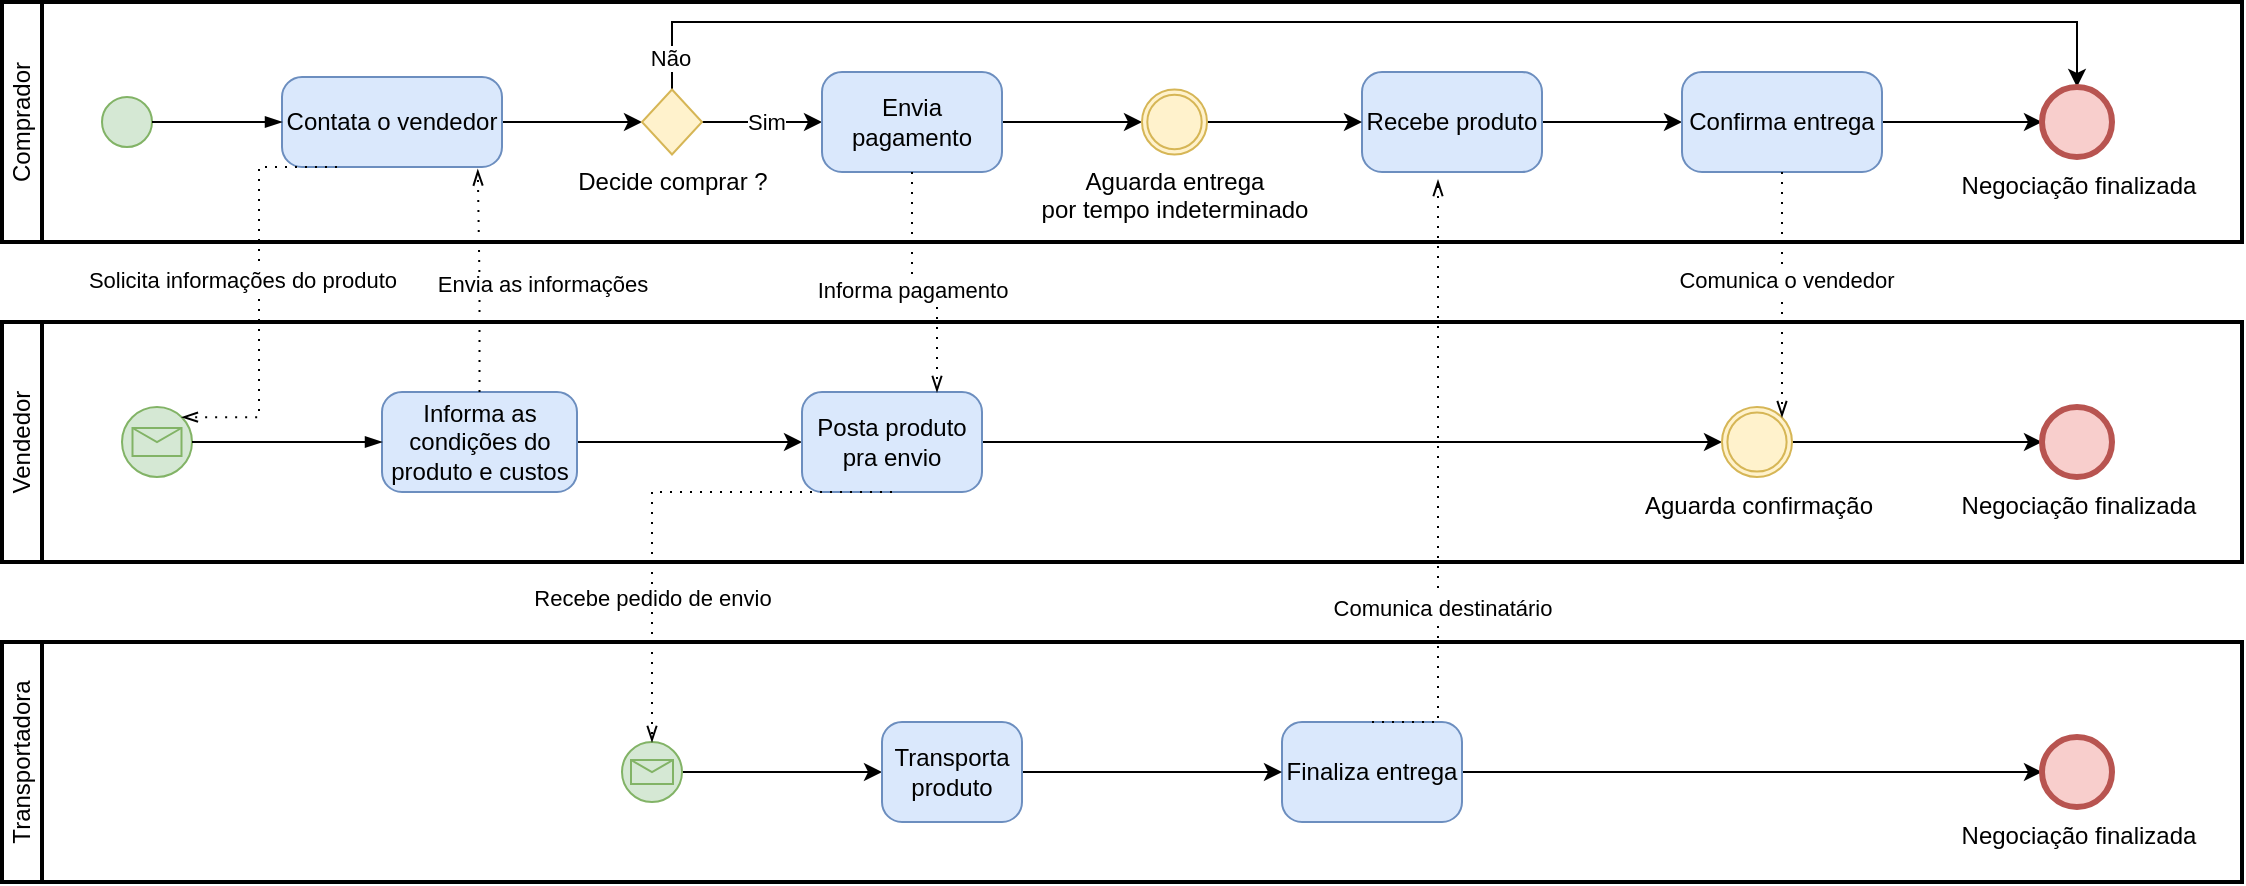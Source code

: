 <mxfile version="21.6.9" type="github" pages="4">
  <diagram name="Modelo As Is" id="2a216829-ef6e-dabb-86c1-c78162f3ba2b">
    <mxGraphModel dx="954" dy="602" grid="1" gridSize="10" guides="1" tooltips="1" connect="1" arrows="1" fold="1" page="1" pageScale="1" pageWidth="850" pageHeight="1100" background="none" math="0" shadow="0">
      <root>
        <mxCell id="0" />
        <mxCell id="1" parent="0" />
        <mxCell id="GtaRKO1UWOcPHmd-lrbg-1" value="Comprador" style="swimlane;html=1;startSize=20;fontStyle=0;collapsible=0;horizontal=0;swimlaneLine=1;swimlaneFillColor=#ffffff;strokeWidth=2;whiteSpace=wrap;" parent="1" vertex="1">
          <mxGeometry x="40" y="360" width="1120" height="120" as="geometry" />
        </mxCell>
        <mxCell id="GtaRKO1UWOcPHmd-lrbg-5" value="" style="points=[[0.145,0.145,0],[0.5,0,0],[0.855,0.145,0],[1,0.5,0],[0.855,0.855,0],[0.5,1,0],[0.145,0.855,0],[0,0.5,0]];shape=mxgraph.bpmn.event;html=1;verticalLabelPosition=bottom;labelBackgroundColor=#ffffff;verticalAlign=top;align=center;perimeter=ellipsePerimeter;outlineConnect=0;aspect=fixed;outline=standard;symbol=general;fillColor=#d5e8d4;strokeColor=#82b366;" parent="GtaRKO1UWOcPHmd-lrbg-1" vertex="1">
          <mxGeometry x="50" y="47.5" width="25" height="25" as="geometry" />
        </mxCell>
        <mxCell id="GtaRKO1UWOcPHmd-lrbg-27" style="edgeStyle=orthogonalEdgeStyle;rounded=0;orthogonalLoop=1;jettySize=auto;html=1;entryX=0;entryY=0.5;entryDx=0;entryDy=0;entryPerimeter=0;" parent="GtaRKO1UWOcPHmd-lrbg-1" source="GtaRKO1UWOcPHmd-lrbg-6" target="GtaRKO1UWOcPHmd-lrbg-26" edge="1">
          <mxGeometry relative="1" as="geometry" />
        </mxCell>
        <mxCell id="GtaRKO1UWOcPHmd-lrbg-6" value="Contata o vendedor" style="points=[[0.25,0,0],[0.5,0,0],[0.75,0,0],[1,0.25,0],[1,0.5,0],[1,0.75,0],[0.75,1,0],[0.5,1,0],[0.25,1,0],[0,0.75,0],[0,0.5,0],[0,0.25,0]];shape=mxgraph.bpmn.task;whiteSpace=wrap;rectStyle=rounded;size=10;html=1;container=1;expand=0;collapsible=0;taskMarker=abstract;fillColor=#dae8fc;strokeColor=#6c8ebf;" parent="GtaRKO1UWOcPHmd-lrbg-1" vertex="1">
          <mxGeometry x="140" y="37.5" width="110" height="45" as="geometry" />
        </mxCell>
        <mxCell id="GtaRKO1UWOcPHmd-lrbg-7" value="" style="edgeStyle=elbowEdgeStyle;fontSize=12;html=1;endArrow=blockThin;endFill=1;rounded=0;exitX=1;exitY=0.5;exitDx=0;exitDy=0;exitPerimeter=0;entryX=0;entryY=0.5;entryDx=0;entryDy=0;entryPerimeter=0;" parent="GtaRKO1UWOcPHmd-lrbg-1" source="GtaRKO1UWOcPHmd-lrbg-5" target="GtaRKO1UWOcPHmd-lrbg-6" edge="1">
          <mxGeometry width="160" relative="1" as="geometry">
            <mxPoint x="110" y="260" as="sourcePoint" />
            <mxPoint x="270" y="260" as="targetPoint" />
          </mxGeometry>
        </mxCell>
        <mxCell id="GtaRKO1UWOcPHmd-lrbg-31" style="edgeStyle=orthogonalEdgeStyle;rounded=0;orthogonalLoop=1;jettySize=auto;html=1;entryX=0;entryY=0.5;entryDx=0;entryDy=0;entryPerimeter=0;" parent="GtaRKO1UWOcPHmd-lrbg-1" source="GtaRKO1UWOcPHmd-lrbg-26" target="GtaRKO1UWOcPHmd-lrbg-30" edge="1">
          <mxGeometry relative="1" as="geometry" />
        </mxCell>
        <mxCell id="GtaRKO1UWOcPHmd-lrbg-48" value="Sim" style="edgeLabel;html=1;align=center;verticalAlign=middle;resizable=0;points=[];" parent="GtaRKO1UWOcPHmd-lrbg-31" vertex="1" connectable="0">
          <mxGeometry x="0.071" relative="1" as="geometry">
            <mxPoint as="offset" />
          </mxGeometry>
        </mxCell>
        <mxCell id="GtaRKO1UWOcPHmd-lrbg-77" style="edgeStyle=orthogonalEdgeStyle;rounded=0;orthogonalLoop=1;jettySize=auto;html=1;entryX=0.5;entryY=0;entryDx=0;entryDy=0;entryPerimeter=0;" parent="GtaRKO1UWOcPHmd-lrbg-1" source="GtaRKO1UWOcPHmd-lrbg-26" target="GtaRKO1UWOcPHmd-lrbg-54" edge="1">
          <mxGeometry relative="1" as="geometry">
            <Array as="points">
              <mxPoint x="335" y="10" />
              <mxPoint x="1038" y="10" />
            </Array>
          </mxGeometry>
        </mxCell>
        <mxCell id="GtaRKO1UWOcPHmd-lrbg-78" value="Não" style="edgeLabel;html=1;align=center;verticalAlign=middle;resizable=0;points=[];" parent="GtaRKO1UWOcPHmd-lrbg-77" vertex="1" connectable="0">
          <mxGeometry x="-0.959" y="1" relative="1" as="geometry">
            <mxPoint as="offset" />
          </mxGeometry>
        </mxCell>
        <mxCell id="GtaRKO1UWOcPHmd-lrbg-26" value="Decide comprar ?" style="points=[[0.25,0.25,0],[0.5,0,0],[0.75,0.25,0],[1,0.5,0],[0.75,0.75,0],[0.5,1,0],[0.25,0.75,0],[0,0.5,0]];shape=mxgraph.bpmn.gateway2;html=1;verticalLabelPosition=bottom;labelBackgroundColor=#ffffff;verticalAlign=top;align=center;perimeter=rhombusPerimeter;outlineConnect=0;outline=none;symbol=none;fillColor=#fff2cc;strokeColor=#d6b656;" parent="GtaRKO1UWOcPHmd-lrbg-1" vertex="1">
          <mxGeometry x="320" y="43.75" width="30" height="32.5" as="geometry" />
        </mxCell>
        <mxCell id="GtaRKO1UWOcPHmd-lrbg-47" style="edgeStyle=orthogonalEdgeStyle;rounded=0;orthogonalLoop=1;jettySize=auto;html=1;entryX=0;entryY=0.5;entryDx=0;entryDy=0;entryPerimeter=0;" parent="GtaRKO1UWOcPHmd-lrbg-1" source="GtaRKO1UWOcPHmd-lrbg-30" target="GtaRKO1UWOcPHmd-lrbg-46" edge="1">
          <mxGeometry relative="1" as="geometry" />
        </mxCell>
        <mxCell id="GtaRKO1UWOcPHmd-lrbg-30" value="Envia pagamento" style="points=[[0.25,0,0],[0.5,0,0],[0.75,0,0],[1,0.25,0],[1,0.5,0],[1,0.75,0],[0.75,1,0],[0.5,1,0],[0.25,1,0],[0,0.75,0],[0,0.5,0],[0,0.25,0]];shape=mxgraph.bpmn.task;whiteSpace=wrap;rectStyle=rounded;size=10;html=1;container=1;expand=0;collapsible=0;taskMarker=abstract;fillColor=#dae8fc;strokeColor=#6c8ebf;" parent="GtaRKO1UWOcPHmd-lrbg-1" vertex="1">
          <mxGeometry x="410" y="35" width="90" height="50" as="geometry" />
        </mxCell>
        <mxCell id="GtaRKO1UWOcPHmd-lrbg-53" style="edgeStyle=orthogonalEdgeStyle;rounded=0;orthogonalLoop=1;jettySize=auto;html=1;entryX=0;entryY=0.5;entryDx=0;entryDy=0;entryPerimeter=0;" parent="GtaRKO1UWOcPHmd-lrbg-1" source="GtaRKO1UWOcPHmd-lrbg-45" target="GtaRKO1UWOcPHmd-lrbg-52" edge="1">
          <mxGeometry relative="1" as="geometry" />
        </mxCell>
        <mxCell id="GtaRKO1UWOcPHmd-lrbg-45" value="Recebe produto" style="points=[[0.25,0,0],[0.5,0,0],[0.75,0,0],[1,0.25,0],[1,0.5,0],[1,0.75,0],[0.75,1,0],[0.5,1,0],[0.25,1,0],[0,0.75,0],[0,0.5,0],[0,0.25,0]];shape=mxgraph.bpmn.task;whiteSpace=wrap;rectStyle=rounded;size=10;html=1;container=1;expand=0;collapsible=0;taskMarker=abstract;fillColor=#dae8fc;strokeColor=#6c8ebf;" parent="GtaRKO1UWOcPHmd-lrbg-1" vertex="1">
          <mxGeometry x="680" y="35" width="90" height="50" as="geometry" />
        </mxCell>
        <mxCell id="GtaRKO1UWOcPHmd-lrbg-49" style="edgeStyle=orthogonalEdgeStyle;rounded=0;orthogonalLoop=1;jettySize=auto;html=1;exitX=1;exitY=0.5;exitDx=0;exitDy=0;exitPerimeter=0;" parent="GtaRKO1UWOcPHmd-lrbg-1" source="GtaRKO1UWOcPHmd-lrbg-46" target="GtaRKO1UWOcPHmd-lrbg-45" edge="1">
          <mxGeometry relative="1" as="geometry" />
        </mxCell>
        <mxCell id="GtaRKO1UWOcPHmd-lrbg-46" value="Aguarda entrega &lt;br&gt;por tempo indeterminado" style="points=[[0.145,0.145,0],[0.5,0,0],[0.855,0.145,0],[1,0.5,0],[0.855,0.855,0],[0.5,1,0],[0.145,0.855,0],[0,0.5,0]];shape=mxgraph.bpmn.event;html=1;verticalLabelPosition=bottom;labelBackgroundColor=#ffffff;verticalAlign=top;align=center;perimeter=ellipsePerimeter;outlineConnect=0;aspect=fixed;outline=throwing;symbol=general;fillColor=#fff2cc;strokeColor=#d6b656;" parent="GtaRKO1UWOcPHmd-lrbg-1" vertex="1">
          <mxGeometry x="570" y="43.75" width="32.5" height="32.5" as="geometry" />
        </mxCell>
        <mxCell id="GtaRKO1UWOcPHmd-lrbg-55" style="edgeStyle=orthogonalEdgeStyle;rounded=0;orthogonalLoop=1;jettySize=auto;html=1;" parent="GtaRKO1UWOcPHmd-lrbg-1" source="GtaRKO1UWOcPHmd-lrbg-52" target="GtaRKO1UWOcPHmd-lrbg-54" edge="1">
          <mxGeometry relative="1" as="geometry" />
        </mxCell>
        <mxCell id="GtaRKO1UWOcPHmd-lrbg-52" value="Confirma entrega" style="points=[[0.25,0,0],[0.5,0,0],[0.75,0,0],[1,0.25,0],[1,0.5,0],[1,0.75,0],[0.75,1,0],[0.5,1,0],[0.25,1,0],[0,0.75,0],[0,0.5,0],[0,0.25,0]];shape=mxgraph.bpmn.task;whiteSpace=wrap;rectStyle=rounded;size=10;html=1;container=1;expand=0;collapsible=0;taskMarker=abstract;fillColor=#dae8fc;strokeColor=#6c8ebf;" parent="GtaRKO1UWOcPHmd-lrbg-1" vertex="1">
          <mxGeometry x="840" y="35" width="100" height="50" as="geometry" />
        </mxCell>
        <mxCell id="GtaRKO1UWOcPHmd-lrbg-54" value="Negociação finalizada" style="points=[[0.145,0.145,0],[0.5,0,0],[0.855,0.145,0],[1,0.5,0],[0.855,0.855,0],[0.5,1,0],[0.145,0.855,0],[0,0.5,0]];shape=mxgraph.bpmn.event;html=1;verticalLabelPosition=bottom;labelBackgroundColor=#ffffff;verticalAlign=top;align=center;perimeter=ellipsePerimeter;outlineConnect=0;aspect=fixed;outline=end;symbol=terminate2;fillColor=#f8cecc;strokeColor=#b85450;" parent="GtaRKO1UWOcPHmd-lrbg-1" vertex="1">
          <mxGeometry x="1020" y="42.5" width="35" height="35" as="geometry" />
        </mxCell>
        <mxCell id="GtaRKO1UWOcPHmd-lrbg-2" value="Vendedor" style="swimlane;html=1;startSize=20;fontStyle=0;collapsible=0;horizontal=0;swimlaneLine=1;swimlaneFillColor=#ffffff;strokeWidth=2;whiteSpace=wrap;" parent="1" vertex="1">
          <mxGeometry x="40" y="520" width="1120" height="120" as="geometry" />
        </mxCell>
        <mxCell id="GtaRKO1UWOcPHmd-lrbg-37" style="edgeStyle=orthogonalEdgeStyle;rounded=0;orthogonalLoop=1;jettySize=auto;html=1;" parent="GtaRKO1UWOcPHmd-lrbg-2" source="GtaRKO1UWOcPHmd-lrbg-8" target="GtaRKO1UWOcPHmd-lrbg-32" edge="1">
          <mxGeometry relative="1" as="geometry" />
        </mxCell>
        <mxCell id="GtaRKO1UWOcPHmd-lrbg-8" value="Informa as condições do produto e custos" style="points=[[0.25,0,0],[0.5,0,0],[0.75,0,0],[1,0.25,0],[1,0.5,0],[1,0.75,0],[0.75,1,0],[0.5,1,0],[0.25,1,0],[0,0.75,0],[0,0.5,0],[0,0.25,0]];shape=mxgraph.bpmn.task;whiteSpace=wrap;rectStyle=rounded;size=10;html=1;container=1;expand=0;collapsible=0;taskMarker=abstract;fillColor=#dae8fc;strokeColor=#6c8ebf;" parent="GtaRKO1UWOcPHmd-lrbg-2" vertex="1">
          <mxGeometry x="190" y="35" width="97.5" height="50" as="geometry" />
        </mxCell>
        <mxCell id="GtaRKO1UWOcPHmd-lrbg-17" value="" style="points=[[0.145,0.145,0],[0.5,0,0],[0.855,0.145,0],[1,0.5,0],[0.855,0.855,0],[0.5,1,0],[0.145,0.855,0],[0,0.5,0]];shape=mxgraph.bpmn.event;html=1;verticalLabelPosition=bottom;labelBackgroundColor=#ffffff;verticalAlign=top;align=center;perimeter=ellipsePerimeter;outlineConnect=0;aspect=fixed;outline=standard;symbol=message;fillColor=#d5e8d4;strokeColor=#82b366;" parent="GtaRKO1UWOcPHmd-lrbg-2" vertex="1">
          <mxGeometry x="60" y="42.5" width="35" height="35" as="geometry" />
        </mxCell>
        <mxCell id="GtaRKO1UWOcPHmd-lrbg-21" value="" style="edgeStyle=elbowEdgeStyle;fontSize=12;html=1;endArrow=blockThin;endFill=1;rounded=0;exitX=1;exitY=0.5;exitDx=0;exitDy=0;exitPerimeter=0;entryX=0;entryY=0.5;entryDx=0;entryDy=0;entryPerimeter=0;" parent="GtaRKO1UWOcPHmd-lrbg-2" source="GtaRKO1UWOcPHmd-lrbg-17" target="GtaRKO1UWOcPHmd-lrbg-8" edge="1">
          <mxGeometry width="160" relative="1" as="geometry">
            <mxPoint x="110" y="100" as="sourcePoint" />
            <mxPoint x="270" y="100" as="targetPoint" />
          </mxGeometry>
        </mxCell>
        <mxCell id="GtaRKO1UWOcPHmd-lrbg-58" style="edgeStyle=orthogonalEdgeStyle;rounded=0;orthogonalLoop=1;jettySize=auto;html=1;" parent="GtaRKO1UWOcPHmd-lrbg-2" source="GtaRKO1UWOcPHmd-lrbg-32" target="GtaRKO1UWOcPHmd-lrbg-57" edge="1">
          <mxGeometry relative="1" as="geometry" />
        </mxCell>
        <mxCell id="GtaRKO1UWOcPHmd-lrbg-32" value="Posta produto pra envio" style="points=[[0.25,0,0],[0.5,0,0],[0.75,0,0],[1,0.25,0],[1,0.5,0],[1,0.75,0],[0.75,1,0],[0.5,1,0],[0.25,1,0],[0,0.75,0],[0,0.5,0],[0,0.25,0]];shape=mxgraph.bpmn.task;whiteSpace=wrap;rectStyle=rounded;size=10;html=1;container=1;expand=0;collapsible=0;taskMarker=abstract;fillColor=#dae8fc;strokeColor=#6c8ebf;" parent="GtaRKO1UWOcPHmd-lrbg-2" vertex="1">
          <mxGeometry x="400" y="35" width="90" height="50" as="geometry" />
        </mxCell>
        <mxCell id="GtaRKO1UWOcPHmd-lrbg-73" style="edgeStyle=orthogonalEdgeStyle;rounded=0;orthogonalLoop=1;jettySize=auto;html=1;entryX=0;entryY=0.5;entryDx=0;entryDy=0;entryPerimeter=0;" parent="GtaRKO1UWOcPHmd-lrbg-2" source="GtaRKO1UWOcPHmd-lrbg-57" target="GtaRKO1UWOcPHmd-lrbg-69" edge="1">
          <mxGeometry relative="1" as="geometry" />
        </mxCell>
        <mxCell id="GtaRKO1UWOcPHmd-lrbg-57" value="Aguarda confirmação" style="points=[[0.145,0.145,0],[0.5,0,0],[0.855,0.145,0],[1,0.5,0],[0.855,0.855,0],[0.5,1,0],[0.145,0.855,0],[0,0.5,0]];shape=mxgraph.bpmn.event;html=1;verticalLabelPosition=bottom;labelBackgroundColor=#ffffff;verticalAlign=top;align=center;perimeter=ellipsePerimeter;outlineConnect=0;aspect=fixed;outline=throwing;symbol=general;fillColor=#fff2cc;strokeColor=#d6b656;" parent="GtaRKO1UWOcPHmd-lrbg-2" vertex="1">
          <mxGeometry x="860" y="42.5" width="35" height="35" as="geometry" />
        </mxCell>
        <mxCell id="GtaRKO1UWOcPHmd-lrbg-69" value="Negociação finalizada" style="points=[[0.145,0.145,0],[0.5,0,0],[0.855,0.145,0],[1,0.5,0],[0.855,0.855,0],[0.5,1,0],[0.145,0.855,0],[0,0.5,0]];shape=mxgraph.bpmn.event;html=1;verticalLabelPosition=bottom;labelBackgroundColor=#ffffff;verticalAlign=top;align=center;perimeter=ellipsePerimeter;outlineConnect=0;aspect=fixed;outline=end;symbol=terminate2;fillColor=#f8cecc;strokeColor=#b85450;" parent="GtaRKO1UWOcPHmd-lrbg-2" vertex="1">
          <mxGeometry x="1020" y="42.5" width="35" height="35" as="geometry" />
        </mxCell>
        <mxCell id="GtaRKO1UWOcPHmd-lrbg-4" value="Transportadora" style="swimlane;html=1;startSize=20;fontStyle=0;collapsible=0;horizontal=0;swimlaneLine=1;swimlaneFillColor=#ffffff;strokeWidth=2;whiteSpace=wrap;" parent="1" vertex="1">
          <mxGeometry x="40" y="680" width="1120" height="120" as="geometry" />
        </mxCell>
        <mxCell id="GtaRKO1UWOcPHmd-lrbg-76" style="edgeStyle=orthogonalEdgeStyle;rounded=0;orthogonalLoop=1;jettySize=auto;html=1;" parent="GtaRKO1UWOcPHmd-lrbg-4" source="GtaRKO1UWOcPHmd-lrbg-34" target="GtaRKO1UWOcPHmd-lrbg-71" edge="1">
          <mxGeometry relative="1" as="geometry" />
        </mxCell>
        <mxCell id="GtaRKO1UWOcPHmd-lrbg-34" value="Finaliza entrega" style="points=[[0.25,0,0],[0.5,0,0],[0.75,0,0],[1,0.25,0],[1,0.5,0],[1,0.75,0],[0.75,1,0],[0.5,1,0],[0.25,1,0],[0,0.75,0],[0,0.5,0],[0,0.25,0]];shape=mxgraph.bpmn.task;whiteSpace=wrap;rectStyle=rounded;size=10;html=1;container=1;expand=0;collapsible=0;taskMarker=abstract;fillColor=#dae8fc;strokeColor=#6c8ebf;" parent="GtaRKO1UWOcPHmd-lrbg-4" vertex="1">
          <mxGeometry x="640" y="40" width="90" height="50" as="geometry" />
        </mxCell>
        <mxCell id="GtaRKO1UWOcPHmd-lrbg-63" style="edgeStyle=orthogonalEdgeStyle;rounded=0;orthogonalLoop=1;jettySize=auto;html=1;entryX=0;entryY=0.5;entryDx=0;entryDy=0;entryPerimeter=0;" parent="GtaRKO1UWOcPHmd-lrbg-4" source="GtaRKO1UWOcPHmd-lrbg-35" target="GtaRKO1UWOcPHmd-lrbg-61" edge="1">
          <mxGeometry relative="1" as="geometry" />
        </mxCell>
        <mxCell id="GtaRKO1UWOcPHmd-lrbg-35" value="" style="points=[[0.145,0.145,0],[0.5,0,0],[0.855,0.145,0],[1,0.5,0],[0.855,0.855,0],[0.5,1,0],[0.145,0.855,0],[0,0.5,0]];shape=mxgraph.bpmn.event;html=1;verticalLabelPosition=bottom;labelBackgroundColor=#ffffff;verticalAlign=top;align=center;perimeter=ellipsePerimeter;outlineConnect=0;aspect=fixed;outline=standard;symbol=message;fillColor=#d5e8d4;strokeColor=#82b366;" parent="GtaRKO1UWOcPHmd-lrbg-4" vertex="1">
          <mxGeometry x="310" y="50" width="30" height="30" as="geometry" />
        </mxCell>
        <mxCell id="GtaRKO1UWOcPHmd-lrbg-62" style="edgeStyle=orthogonalEdgeStyle;rounded=0;orthogonalLoop=1;jettySize=auto;html=1;entryX=0;entryY=0.5;entryDx=0;entryDy=0;entryPerimeter=0;" parent="GtaRKO1UWOcPHmd-lrbg-4" source="GtaRKO1UWOcPHmd-lrbg-61" target="GtaRKO1UWOcPHmd-lrbg-34" edge="1">
          <mxGeometry relative="1" as="geometry" />
        </mxCell>
        <mxCell id="GtaRKO1UWOcPHmd-lrbg-61" value="Transporta produto" style="points=[[0.25,0,0],[0.5,0,0],[0.75,0,0],[1,0.25,0],[1,0.5,0],[1,0.75,0],[0.75,1,0],[0.5,1,0],[0.25,1,0],[0,0.75,0],[0,0.5,0],[0,0.25,0]];shape=mxgraph.bpmn.task;whiteSpace=wrap;rectStyle=rounded;size=10;html=1;container=1;expand=0;collapsible=0;taskMarker=abstract;fillColor=#dae8fc;strokeColor=#6c8ebf;" parent="GtaRKO1UWOcPHmd-lrbg-4" vertex="1">
          <mxGeometry x="440" y="40" width="70" height="50" as="geometry" />
        </mxCell>
        <mxCell id="GtaRKO1UWOcPHmd-lrbg-71" value="Negociação finalizada" style="points=[[0.145,0.145,0],[0.5,0,0],[0.855,0.145,0],[1,0.5,0],[0.855,0.855,0],[0.5,1,0],[0.145,0.855,0],[0,0.5,0]];shape=mxgraph.bpmn.event;html=1;verticalLabelPosition=bottom;labelBackgroundColor=#ffffff;verticalAlign=top;align=center;perimeter=ellipsePerimeter;outlineConnect=0;aspect=fixed;outline=end;symbol=terminate2;fillColor=#f8cecc;strokeColor=#b85450;" parent="GtaRKO1UWOcPHmd-lrbg-4" vertex="1">
          <mxGeometry x="1020" y="47.5" width="35" height="35" as="geometry" />
        </mxCell>
        <mxCell id="GtaRKO1UWOcPHmd-lrbg-19" value="" style="edgeStyle=elbowEdgeStyle;fontSize=12;html=1;endFill=0;startFill=0;endSize=6;startSize=6;dashed=1;dashPattern=1 4;endArrow=openThin;startArrow=none;rounded=0;exitX=0.25;exitY=1;exitDx=0;exitDy=0;exitPerimeter=0;entryX=0.855;entryY=0.145;entryDx=0;entryDy=0;entryPerimeter=0;" parent="1" source="GtaRKO1UWOcPHmd-lrbg-6" target="GtaRKO1UWOcPHmd-lrbg-17" edge="1">
          <mxGeometry width="160" relative="1" as="geometry">
            <mxPoint x="150" y="620" as="sourcePoint" />
            <mxPoint x="310" y="620" as="targetPoint" />
          </mxGeometry>
        </mxCell>
        <mxCell id="GtaRKO1UWOcPHmd-lrbg-22" value="Solicita informações do produto" style="edgeLabel;html=1;align=center;verticalAlign=middle;resizable=0;points=[];" parent="GtaRKO1UWOcPHmd-lrbg-19" vertex="1" connectable="0">
          <mxGeometry x="-0.097" relative="1" as="geometry">
            <mxPoint x="-9" y="4" as="offset" />
          </mxGeometry>
        </mxCell>
        <mxCell id="GtaRKO1UWOcPHmd-lrbg-23" value="" style="edgeStyle=elbowEdgeStyle;fontSize=12;html=1;endFill=0;startFill=0;endSize=6;startSize=6;dashed=1;dashPattern=1 4;endArrow=openThin;startArrow=none;rounded=0;entryX=0.89;entryY=1.028;entryDx=0;entryDy=0;entryPerimeter=0;exitX=0.5;exitY=0;exitDx=0;exitDy=0;exitPerimeter=0;elbow=vertical;" parent="1" source="GtaRKO1UWOcPHmd-lrbg-8" target="GtaRKO1UWOcPHmd-lrbg-6" edge="1">
          <mxGeometry width="160" relative="1" as="geometry">
            <mxPoint x="150" y="620" as="sourcePoint" />
            <mxPoint x="310" y="620" as="targetPoint" />
          </mxGeometry>
        </mxCell>
        <mxCell id="GtaRKO1UWOcPHmd-lrbg-24" value="Envia as informações" style="edgeLabel;html=1;align=center;verticalAlign=middle;resizable=0;points=[];" parent="GtaRKO1UWOcPHmd-lrbg-23" vertex="1" connectable="0">
          <mxGeometry x="-0.184" y="-1" relative="1" as="geometry">
            <mxPoint x="30" y="-9" as="offset" />
          </mxGeometry>
        </mxCell>
        <mxCell id="GtaRKO1UWOcPHmd-lrbg-33" value="" style="edgeStyle=elbowEdgeStyle;fontSize=12;html=1;endFill=0;startFill=0;endSize=6;startSize=6;dashed=1;dashPattern=1 4;endArrow=openThin;startArrow=none;rounded=0;exitX=0.5;exitY=1;exitDx=0;exitDy=0;exitPerimeter=0;entryX=0.75;entryY=0;entryDx=0;entryDy=0;entryPerimeter=0;elbow=vertical;" parent="1" source="GtaRKO1UWOcPHmd-lrbg-30" target="GtaRKO1UWOcPHmd-lrbg-32" edge="1">
          <mxGeometry width="160" relative="1" as="geometry">
            <mxPoint x="400" y="620" as="sourcePoint" />
            <mxPoint x="560" y="620" as="targetPoint" />
          </mxGeometry>
        </mxCell>
        <mxCell id="GtaRKO1UWOcPHmd-lrbg-36" value="Informa pagamento" style="edgeLabel;html=1;align=center;verticalAlign=middle;resizable=0;points=[];" parent="GtaRKO1UWOcPHmd-lrbg-33" vertex="1" connectable="0">
          <mxGeometry x="-0.152" y="-1" relative="1" as="geometry">
            <mxPoint x="1" y="7" as="offset" />
          </mxGeometry>
        </mxCell>
        <mxCell id="GtaRKO1UWOcPHmd-lrbg-38" value="" style="edgeStyle=elbowEdgeStyle;fontSize=12;html=1;endFill=0;startFill=0;endSize=6;startSize=6;dashed=1;dashPattern=1 4;endArrow=openThin;startArrow=none;rounded=0;exitX=0.5;exitY=1;exitDx=0;exitDy=0;exitPerimeter=0;entryX=0.5;entryY=0;entryDx=0;entryDy=0;entryPerimeter=0;" parent="1" source="GtaRKO1UWOcPHmd-lrbg-32" target="GtaRKO1UWOcPHmd-lrbg-35" edge="1">
          <mxGeometry width="160" relative="1" as="geometry">
            <mxPoint x="420" y="620" as="sourcePoint" />
            <mxPoint x="560" y="620" as="targetPoint" />
            <Array as="points">
              <mxPoint x="365" y="660" />
            </Array>
          </mxGeometry>
        </mxCell>
        <mxCell id="GtaRKO1UWOcPHmd-lrbg-39" value="Recebe pedido de envio" style="edgeLabel;html=1;align=center;verticalAlign=middle;resizable=0;points=[];" parent="GtaRKO1UWOcPHmd-lrbg-38" vertex="1" connectable="0">
          <mxGeometry x="0.409" relative="1" as="geometry">
            <mxPoint as="offset" />
          </mxGeometry>
        </mxCell>
        <mxCell id="GtaRKO1UWOcPHmd-lrbg-50" value="" style="edgeStyle=elbowEdgeStyle;fontSize=12;html=1;endFill=0;startFill=0;endSize=6;startSize=6;dashed=1;dashPattern=1 4;endArrow=openThin;startArrow=none;rounded=0;entryX=0.422;entryY=1.08;entryDx=0;entryDy=0;entryPerimeter=0;exitX=0.5;exitY=0;exitDx=0;exitDy=0;exitPerimeter=0;" parent="1" source="GtaRKO1UWOcPHmd-lrbg-34" target="GtaRKO1UWOcPHmd-lrbg-45" edge="1">
          <mxGeometry width="160" relative="1" as="geometry">
            <mxPoint x="540" y="700" as="sourcePoint" />
            <mxPoint x="700" y="700" as="targetPoint" />
            <Array as="points">
              <mxPoint x="758" y="600" />
            </Array>
          </mxGeometry>
        </mxCell>
        <mxCell id="GtaRKO1UWOcPHmd-lrbg-65" value="Comunica destinatário" style="edgeLabel;html=1;align=center;verticalAlign=middle;resizable=0;points=[];" parent="GtaRKO1UWOcPHmd-lrbg-50" vertex="1" connectable="0">
          <mxGeometry x="-0.408" y="-2" relative="1" as="geometry">
            <mxPoint as="offset" />
          </mxGeometry>
        </mxCell>
        <mxCell id="GtaRKO1UWOcPHmd-lrbg-72" value="" style="edgeStyle=elbowEdgeStyle;fontSize=12;html=1;endFill=0;startFill=0;endSize=6;startSize=6;dashed=1;dashPattern=1 4;endArrow=openThin;startArrow=none;rounded=0;exitX=0.5;exitY=1;exitDx=0;exitDy=0;exitPerimeter=0;entryX=0.855;entryY=0.145;entryDx=0;entryDy=0;entryPerimeter=0;" parent="1" source="GtaRKO1UWOcPHmd-lrbg-52" target="GtaRKO1UWOcPHmd-lrbg-57" edge="1">
          <mxGeometry width="160" relative="1" as="geometry">
            <mxPoint x="900" y="500" as="sourcePoint" />
            <mxPoint x="1060" y="500" as="targetPoint" />
          </mxGeometry>
        </mxCell>
        <mxCell id="GtaRKO1UWOcPHmd-lrbg-75" value="Comunica o vendedor" style="edgeLabel;html=1;align=center;verticalAlign=middle;resizable=0;points=[];" parent="GtaRKO1UWOcPHmd-lrbg-72" vertex="1" connectable="0">
          <mxGeometry x="-0.119" y="2" relative="1" as="geometry">
            <mxPoint as="offset" />
          </mxGeometry>
        </mxCell>
      </root>
    </mxGraphModel>
  </diagram>
  <diagram id="TtS2lUMonDFSMliAg9Nu" name="Modelo To Be Processo Compra">
    <mxGraphModel dx="1193" dy="753" grid="1" gridSize="10" guides="1" tooltips="1" connect="1" arrows="1" fold="1" page="1" pageScale="1" pageWidth="827" pageHeight="1169" math="0" shadow="0">
      <root>
        <mxCell id="0" />
        <mxCell id="1" parent="0" />
        <mxCell id="6v4QbtparM5iY0bVkObq-1" value="Sistema" style="swimlane;html=1;startSize=20;fontStyle=0;collapsible=0;horizontal=0;swimlaneLine=1;swimlaneFillColor=#ffffff;strokeWidth=2;whiteSpace=wrap;" parent="1" vertex="1">
          <mxGeometry x="40" y="360" width="1600" height="120" as="geometry" />
        </mxCell>
        <mxCell id="6v4QbtparM5iY0bVkObq-7" style="edgeStyle=orthogonalEdgeStyle;rounded=0;orthogonalLoop=1;jettySize=auto;html=1;" parent="6v4QbtparM5iY0bVkObq-1" source="6v4QbtparM5iY0bVkObq-5" target="6v4QbtparM5iY0bVkObq-6" edge="1">
          <mxGeometry relative="1" as="geometry" />
        </mxCell>
        <mxCell id="6v4QbtparM5iY0bVkObq-5" value="" style="points=[[0.145,0.145,0],[0.5,0,0],[0.855,0.145,0],[1,0.5,0],[0.855,0.855,0],[0.5,1,0],[0.145,0.855,0],[0,0.5,0]];shape=mxgraph.bpmn.event;html=1;verticalLabelPosition=bottom;labelBackgroundColor=#ffffff;verticalAlign=top;align=center;perimeter=ellipsePerimeter;outlineConnect=0;aspect=fixed;outline=standard;symbol=message;fillColor=#d5e8d4;strokeColor=#82b366;" parent="6v4QbtparM5iY0bVkObq-1" vertex="1">
          <mxGeometry x="50" y="42.5" width="35" height="35" as="geometry" />
        </mxCell>
        <mxCell id="6v4QbtparM5iY0bVkObq-12" style="edgeStyle=orthogonalEdgeStyle;rounded=0;orthogonalLoop=1;jettySize=auto;html=1;entryX=0;entryY=0.5;entryDx=0;entryDy=0;entryPerimeter=0;" parent="6v4QbtparM5iY0bVkObq-1" source="6v4QbtparM5iY0bVkObq-6" target="6v4QbtparM5iY0bVkObq-11" edge="1">
          <mxGeometry relative="1" as="geometry" />
        </mxCell>
        <mxCell id="6v4QbtparM5iY0bVkObq-6" value="Valida informações" style="points=[[0.25,0,0],[0.5,0,0],[0.75,0,0],[1,0.25,0],[1,0.5,0],[1,0.75,0],[0.75,1,0],[0.5,1,0],[0.25,1,0],[0,0.75,0],[0,0.5,0],[0,0.25,0]];shape=mxgraph.bpmn.task;whiteSpace=wrap;rectStyle=rounded;size=10;html=1;container=1;expand=0;collapsible=0;taskMarker=abstract;fillColor=#dae8fc;strokeColor=#6c8ebf;" parent="6v4QbtparM5iY0bVkObq-1" vertex="1">
          <mxGeometry x="120" y="35" width="97.5" height="50" as="geometry" />
        </mxCell>
        <mxCell id="6v4QbtparM5iY0bVkObq-11" value="" style="points=[[0.145,0.145,0],[0.5,0,0],[0.855,0.145,0],[1,0.5,0],[0.855,0.855,0],[0.5,1,0],[0.145,0.855,0],[0,0.5,0]];shape=mxgraph.bpmn.event;html=1;verticalLabelPosition=bottom;labelBackgroundColor=#ffffff;verticalAlign=top;align=center;perimeter=ellipsePerimeter;outlineConnect=0;aspect=fixed;outline=end;symbol=message;fillColor=#f8cecc;strokeColor=#b85450;" parent="6v4QbtparM5iY0bVkObq-1" vertex="1">
          <mxGeometry x="250" y="42.5" width="35" height="35" as="geometry" />
        </mxCell>
        <mxCell id="6v4QbtparM5iY0bVkObq-24" style="edgeStyle=orthogonalEdgeStyle;rounded=0;orthogonalLoop=1;jettySize=auto;html=1;entryX=0;entryY=0.5;entryDx=0;entryDy=0;entryPerimeter=0;" parent="6v4QbtparM5iY0bVkObq-1" source="6v4QbtparM5iY0bVkObq-21" target="6v4QbtparM5iY0bVkObq-22" edge="1">
          <mxGeometry relative="1" as="geometry" />
        </mxCell>
        <mxCell id="6v4QbtparM5iY0bVkObq-21" value="" style="points=[[0.145,0.145,0],[0.5,0,0],[0.855,0.145,0],[1,0.5,0],[0.855,0.855,0],[0.5,1,0],[0.145,0.855,0],[0,0.5,0]];shape=mxgraph.bpmn.event;html=1;verticalLabelPosition=bottom;labelBackgroundColor=#ffffff;verticalAlign=top;align=center;perimeter=ellipsePerimeter;outlineConnect=0;aspect=fixed;outline=standard;symbol=message;fillColor=#d5e8d4;strokeColor=#82b366;" parent="6v4QbtparM5iY0bVkObq-1" vertex="1">
          <mxGeometry x="320" y="42.5" width="35" height="35" as="geometry" />
        </mxCell>
        <mxCell id="6v4QbtparM5iY0bVkObq-25" style="edgeStyle=orthogonalEdgeStyle;rounded=0;orthogonalLoop=1;jettySize=auto;html=1;" parent="6v4QbtparM5iY0bVkObq-1" source="6v4QbtparM5iY0bVkObq-22" target="6v4QbtparM5iY0bVkObq-23" edge="1">
          <mxGeometry relative="1" as="geometry" />
        </mxCell>
        <mxCell id="6v4QbtparM5iY0bVkObq-22" value="Cadastra cliente" style="points=[[0.25,0,0],[0.5,0,0],[0.75,0,0],[1,0.25,0],[1,0.5,0],[1,0.75,0],[0.75,1,0],[0.5,1,0],[0.25,1,0],[0,0.75,0],[0,0.5,0],[0,0.25,0]];shape=mxgraph.bpmn.task;whiteSpace=wrap;rectStyle=rounded;size=10;html=1;container=1;expand=0;collapsible=0;taskMarker=abstract;fillColor=#dae8fc;strokeColor=#6c8ebf;" parent="6v4QbtparM5iY0bVkObq-1" vertex="1">
          <mxGeometry x="380" y="35" width="97.5" height="50" as="geometry" />
        </mxCell>
        <mxCell id="6v4QbtparM5iY0bVkObq-23" value="" style="points=[[0.145,0.145,0],[0.5,0,0],[0.855,0.145,0],[1,0.5,0],[0.855,0.855,0],[0.5,1,0],[0.145,0.855,0],[0,0.5,0]];shape=mxgraph.bpmn.event;html=1;verticalLabelPosition=bottom;labelBackgroundColor=#ffffff;verticalAlign=top;align=center;perimeter=ellipsePerimeter;outlineConnect=0;aspect=fixed;outline=end;symbol=message;fillColor=#f8cecc;strokeColor=#b85450;" parent="6v4QbtparM5iY0bVkObq-1" vertex="1">
          <mxGeometry x="510" y="42.5" width="35" height="35" as="geometry" />
        </mxCell>
        <mxCell id="UtqzANeySRt_dfxODMO5-15" value="" style="points=[[0.145,0.145,0],[0.5,0,0],[0.855,0.145,0],[1,0.5,0],[0.855,0.855,0],[0.5,1,0],[0.145,0.855,0],[0,0.5,0]];shape=mxgraph.bpmn.event;html=1;verticalLabelPosition=bottom;labelBackgroundColor=#ffffff;verticalAlign=top;align=center;perimeter=ellipsePerimeter;outlineConnect=0;aspect=fixed;outline=standard;symbol=message;fillColor=#d5e8d4;strokeColor=#82b366;" parent="6v4QbtparM5iY0bVkObq-1" vertex="1">
          <mxGeometry x="570" y="42.5" width="35" height="35" as="geometry" />
        </mxCell>
        <mxCell id="UtqzANeySRt_dfxODMO5-17" value="Envia informações dos produtos" style="points=[[0.25,0,0],[0.5,0,0],[0.75,0,0],[1,0.25,0],[1,0.5,0],[1,0.75,0],[0.75,1,0],[0.5,1,0],[0.25,1,0],[0,0.75,0],[0,0.5,0],[0,0.25,0]];shape=mxgraph.bpmn.task;whiteSpace=wrap;rectStyle=rounded;size=10;html=1;container=1;expand=0;collapsible=0;taskMarker=abstract;fillColor=#dae8fc;strokeColor=#6c8ebf;" parent="6v4QbtparM5iY0bVkObq-1" vertex="1">
          <mxGeometry x="630" y="35" width="97.5" height="50" as="geometry" />
        </mxCell>
        <mxCell id="UtqzANeySRt_dfxODMO5-14" style="edgeStyle=orthogonalEdgeStyle;rounded=0;orthogonalLoop=1;jettySize=auto;html=1;entryX=0;entryY=0.5;entryDx=0;entryDy=0;entryPerimeter=0;" parent="6v4QbtparM5iY0bVkObq-1" source="UtqzANeySRt_dfxODMO5-15" target="UtqzANeySRt_dfxODMO5-17" edge="1">
          <mxGeometry relative="1" as="geometry" />
        </mxCell>
        <mxCell id="UtqzANeySRt_dfxODMO5-18" value="" style="points=[[0.145,0.145,0],[0.5,0,0],[0.855,0.145,0],[1,0.5,0],[0.855,0.855,0],[0.5,1,0],[0.145,0.855,0],[0,0.5,0]];shape=mxgraph.bpmn.event;html=1;verticalLabelPosition=bottom;labelBackgroundColor=#ffffff;verticalAlign=top;align=center;perimeter=ellipsePerimeter;outlineConnect=0;aspect=fixed;outline=end;symbol=message;fillColor=#f8cecc;strokeColor=#b85450;" parent="6v4QbtparM5iY0bVkObq-1" vertex="1">
          <mxGeometry x="770" y="42.5" width="35" height="35" as="geometry" />
        </mxCell>
        <mxCell id="UtqzANeySRt_dfxODMO5-16" style="edgeStyle=orthogonalEdgeStyle;rounded=0;orthogonalLoop=1;jettySize=auto;html=1;" parent="6v4QbtparM5iY0bVkObq-1" source="UtqzANeySRt_dfxODMO5-17" target="UtqzANeySRt_dfxODMO5-18" edge="1">
          <mxGeometry relative="1" as="geometry" />
        </mxCell>
        <mxCell id="aicw6oGBLSSdAD0BwqQp-7" value="" style="points=[[0.145,0.145,0],[0.5,0,0],[0.855,0.145,0],[1,0.5,0],[0.855,0.855,0],[0.5,1,0],[0.145,0.855,0],[0,0.5,0]];shape=mxgraph.bpmn.event;html=1;verticalLabelPosition=bottom;labelBackgroundColor=#ffffff;verticalAlign=top;align=center;perimeter=ellipsePerimeter;outlineConnect=0;aspect=fixed;outline=standard;symbol=message;fillColor=#d5e8d4;strokeColor=#82b366;" parent="6v4QbtparM5iY0bVkObq-1" vertex="1">
          <mxGeometry x="830" y="40" width="35" height="35" as="geometry" />
        </mxCell>
        <mxCell id="aicw6oGBLSSdAD0BwqQp-8" value="Criar Carrinho" style="points=[[0.25,0,0],[0.5,0,0],[0.75,0,0],[1,0.25,0],[1,0.5,0],[1,0.75,0],[0.75,1,0],[0.5,1,0],[0.25,1,0],[0,0.75,0],[0,0.5,0],[0,0.25,0]];shape=mxgraph.bpmn.task;whiteSpace=wrap;rectStyle=rounded;size=10;html=1;container=1;expand=0;collapsible=0;taskMarker=abstract;fillColor=#dae8fc;strokeColor=#6c8ebf;" parent="6v4QbtparM5iY0bVkObq-1" vertex="1">
          <mxGeometry x="906.25" y="32.5" width="97.5" height="50" as="geometry" />
        </mxCell>
        <mxCell id="aicw6oGBLSSdAD0BwqQp-9" style="edgeStyle=orthogonalEdgeStyle;rounded=0;orthogonalLoop=1;jettySize=auto;html=1;entryX=0;entryY=0.5;entryDx=0;entryDy=0;entryPerimeter=0;" parent="6v4QbtparM5iY0bVkObq-1" source="aicw6oGBLSSdAD0BwqQp-7" target="aicw6oGBLSSdAD0BwqQp-8" edge="1">
          <mxGeometry relative="1" as="geometry" />
        </mxCell>
        <mxCell id="aicw6oGBLSSdAD0BwqQp-10" value="" style="points=[[0.145,0.145,0],[0.5,0,0],[0.855,0.145,0],[1,0.5,0],[0.855,0.855,0],[0.5,1,0],[0.145,0.855,0],[0,0.5,0]];shape=mxgraph.bpmn.event;html=1;verticalLabelPosition=bottom;labelBackgroundColor=#ffffff;verticalAlign=top;align=center;perimeter=ellipsePerimeter;outlineConnect=0;aspect=fixed;outline=end;symbol=message;fillColor=#f8cecc;strokeColor=#b85450;" parent="6v4QbtparM5iY0bVkObq-1" vertex="1">
          <mxGeometry x="1040" y="40" width="35" height="35" as="geometry" />
        </mxCell>
        <mxCell id="aicw6oGBLSSdAD0BwqQp-11" style="edgeStyle=orthogonalEdgeStyle;rounded=0;orthogonalLoop=1;jettySize=auto;html=1;" parent="6v4QbtparM5iY0bVkObq-1" source="aicw6oGBLSSdAD0BwqQp-8" target="aicw6oGBLSSdAD0BwqQp-10" edge="1">
          <mxGeometry relative="1" as="geometry" />
        </mxCell>
        <mxCell id="Xy7hcFJQotrJr0ZNXUhi-23" style="edgeStyle=orthogonalEdgeStyle;rounded=0;orthogonalLoop=1;jettySize=auto;html=1;entryX=0;entryY=0.5;entryDx=0;entryDy=0;entryPerimeter=0;" edge="1" parent="6v4QbtparM5iY0bVkObq-1" source="2lNFa7Bessl5lZM0Vw7c-3" target="2lNFa7Bessl5lZM0Vw7c-4">
          <mxGeometry relative="1" as="geometry" />
        </mxCell>
        <mxCell id="2lNFa7Bessl5lZM0Vw7c-3" value="" style="points=[[0.145,0.145,0],[0.5,0,0],[0.855,0.145,0],[1,0.5,0],[0.855,0.855,0],[0.5,1,0],[0.145,0.855,0],[0,0.5,0]];shape=mxgraph.bpmn.event;html=1;verticalLabelPosition=bottom;labelBackgroundColor=#ffffff;verticalAlign=top;align=center;perimeter=ellipsePerimeter;outlineConnect=0;aspect=fixed;outline=standard;symbol=message;fillColor=#d5e8d4;strokeColor=#82b366;" parent="6v4QbtparM5iY0bVkObq-1" vertex="1">
          <mxGeometry x="1100" y="42.5" width="35" height="35" as="geometry" />
        </mxCell>
        <mxCell id="2lNFa7Bessl5lZM0Vw7c-4" value="Salva endereço de entrega do pedido" style="points=[[0.25,0,0],[0.5,0,0],[0.75,0,0],[1,0.25,0],[1,0.5,0],[1,0.75,0],[0.75,1,0],[0.5,1,0],[0.25,1,0],[0,0.75,0],[0,0.5,0],[0,0.25,0]];shape=mxgraph.bpmn.task;whiteSpace=wrap;rectStyle=rounded;size=10;html=1;container=1;expand=0;collapsible=0;taskMarker=abstract;fillColor=#dae8fc;strokeColor=#6c8ebf;" parent="6v4QbtparM5iY0bVkObq-1" vertex="1">
          <mxGeometry x="1170" y="32.5" width="97.5" height="55" as="geometry" />
        </mxCell>
        <mxCell id="2lNFa7Bessl5lZM0Vw7c-6" value="" style="points=[[0.145,0.145,0],[0.5,0,0],[0.855,0.145,0],[1,0.5,0],[0.855,0.855,0],[0.5,1,0],[0.145,0.855,0],[0,0.5,0]];shape=mxgraph.bpmn.event;html=1;verticalLabelPosition=bottom;labelBackgroundColor=#ffffff;verticalAlign=top;align=center;perimeter=ellipsePerimeter;outlineConnect=0;aspect=fixed;outline=end;symbol=message;fillColor=#f8cecc;strokeColor=#b85450;" parent="6v4QbtparM5iY0bVkObq-1" vertex="1">
          <mxGeometry x="1300" y="42.5" width="35" height="35" as="geometry" />
        </mxCell>
        <mxCell id="2lNFa7Bessl5lZM0Vw7c-7" style="edgeStyle=orthogonalEdgeStyle;rounded=0;orthogonalLoop=1;jettySize=auto;html=1;" parent="6v4QbtparM5iY0bVkObq-1" source="2lNFa7Bessl5lZM0Vw7c-4" target="2lNFa7Bessl5lZM0Vw7c-6" edge="1">
          <mxGeometry relative="1" as="geometry" />
        </mxCell>
        <mxCell id="Xy7hcFJQotrJr0ZNXUhi-31" style="edgeStyle=orthogonalEdgeStyle;rounded=0;orthogonalLoop=1;jettySize=auto;html=1;entryX=0;entryY=0.5;entryDx=0;entryDy=0;entryPerimeter=0;" edge="1" parent="6v4QbtparM5iY0bVkObq-1" source="Xy7hcFJQotrJr0ZNXUhi-18" target="Xy7hcFJQotrJr0ZNXUhi-19">
          <mxGeometry relative="1" as="geometry" />
        </mxCell>
        <mxCell id="Xy7hcFJQotrJr0ZNXUhi-18" value="" style="points=[[0.145,0.145,0],[0.5,0,0],[0.855,0.145,0],[1,0.5,0],[0.855,0.855,0],[0.5,1,0],[0.145,0.855,0],[0,0.5,0]];shape=mxgraph.bpmn.event;html=1;verticalLabelPosition=bottom;labelBackgroundColor=#ffffff;verticalAlign=top;align=center;perimeter=ellipsePerimeter;outlineConnect=0;aspect=fixed;outline=standard;symbol=message;fillColor=#d5e8d4;strokeColor=#82b366;" vertex="1" parent="6v4QbtparM5iY0bVkObq-1">
          <mxGeometry x="1360" y="42.5" width="35" height="35" as="geometry" />
        </mxCell>
        <mxCell id="Xy7hcFJQotrJr0ZNXUhi-19" value="Confirma pagamento" style="points=[[0.25,0,0],[0.5,0,0],[0.75,0,0],[1,0.25,0],[1,0.5,0],[1,0.75,0],[0.75,1,0],[0.5,1,0],[0.25,1,0],[0,0.75,0],[0,0.5,0],[0,0.25,0]];shape=mxgraph.bpmn.task;whiteSpace=wrap;rectStyle=rounded;size=10;html=1;container=1;expand=0;collapsible=0;taskMarker=abstract;fillColor=#dae8fc;strokeColor=#6c8ebf;" vertex="1" parent="6v4QbtparM5iY0bVkObq-1">
          <mxGeometry x="1420" y="32.5" width="97.5" height="55" as="geometry" />
        </mxCell>
        <mxCell id="Xy7hcFJQotrJr0ZNXUhi-21" value="" style="points=[[0.145,0.145,0],[0.5,0,0],[0.855,0.145,0],[1,0.5,0],[0.855,0.855,0],[0.5,1,0],[0.145,0.855,0],[0,0.5,0]];shape=mxgraph.bpmn.event;html=1;verticalLabelPosition=bottom;labelBackgroundColor=#ffffff;verticalAlign=top;align=center;perimeter=ellipsePerimeter;outlineConnect=0;aspect=fixed;outline=end;symbol=message;fillColor=#f8cecc;strokeColor=#b85450;" vertex="1" parent="6v4QbtparM5iY0bVkObq-1">
          <mxGeometry x="1540" y="42.5" width="35" height="35" as="geometry" />
        </mxCell>
        <mxCell id="Xy7hcFJQotrJr0ZNXUhi-22" style="edgeStyle=orthogonalEdgeStyle;rounded=0;orthogonalLoop=1;jettySize=auto;html=1;" edge="1" parent="6v4QbtparM5iY0bVkObq-1" source="Xy7hcFJQotrJr0ZNXUhi-19" target="Xy7hcFJQotrJr0ZNXUhi-21">
          <mxGeometry relative="1" as="geometry" />
        </mxCell>
        <mxCell id="nxpTNE4xo8rTw0tVmjKs-1" value="Comprador" style="swimlane;html=1;startSize=20;fontStyle=0;collapsible=0;horizontal=0;swimlaneLine=1;swimlaneFillColor=#ffffff;strokeWidth=2;whiteSpace=wrap;" parent="1" vertex="1">
          <mxGeometry x="40" y="200" width="1600" height="120" as="geometry" />
        </mxCell>
        <mxCell id="6v4QbtparM5iY0bVkObq-31" style="edgeStyle=orthogonalEdgeStyle;rounded=0;orthogonalLoop=1;jettySize=auto;html=1;entryX=0;entryY=0.5;entryDx=0;entryDy=0;entryPerimeter=0;" parent="nxpTNE4xo8rTw0tVmjKs-1" source="6v4QbtparM5iY0bVkObq-2" target="6v4QbtparM5iY0bVkObq-30" edge="1">
          <mxGeometry relative="1" as="geometry" />
        </mxCell>
        <mxCell id="6v4QbtparM5iY0bVkObq-2" value="" style="points=[[0.145,0.145,0],[0.5,0,0],[0.855,0.145,0],[1,0.5,0],[0.855,0.855,0],[0.5,1,0],[0.145,0.855,0],[0,0.5,0]];shape=mxgraph.bpmn.event;html=1;verticalLabelPosition=bottom;labelBackgroundColor=#ffffff;verticalAlign=top;align=center;perimeter=ellipsePerimeter;outlineConnect=0;aspect=fixed;outline=standard;symbol=general;fillColor=#d5e8d4;strokeColor=#82b366;" parent="nxpTNE4xo8rTw0tVmjKs-1" vertex="1">
          <mxGeometry x="60" y="42.5" width="35" height="35" as="geometry" />
        </mxCell>
        <mxCell id="UtqzANeySRt_dfxODMO5-2" style="edgeStyle=orthogonalEdgeStyle;rounded=0;orthogonalLoop=1;jettySize=auto;html=1;entryX=0;entryY=0.5;entryDx=0;entryDy=0;entryPerimeter=0;" parent="nxpTNE4xo8rTw0tVmjKs-1" source="6v4QbtparM5iY0bVkObq-30" target="UtqzANeySRt_dfxODMO5-1" edge="1">
          <mxGeometry relative="1" as="geometry" />
        </mxCell>
        <mxCell id="6v4QbtparM5iY0bVkObq-30" value="Realiza login" style="points=[[0.25,0,0],[0.5,0,0],[0.75,0,0],[1,0.25,0],[1,0.5,0],[1,0.75,0],[0.75,1,0],[0.5,1,0],[0.25,1,0],[0,0.75,0],[0,0.5,0],[0,0.25,0]];shape=mxgraph.bpmn.task;whiteSpace=wrap;rectStyle=rounded;size=10;html=1;container=1;expand=0;collapsible=0;taskMarker=abstract;fillColor=#dae8fc;strokeColor=#6c8ebf;" parent="nxpTNE4xo8rTw0tVmjKs-1" vertex="1">
          <mxGeometry x="130" y="35" width="97.5" height="50" as="geometry" />
        </mxCell>
        <mxCell id="UtqzANeySRt_dfxODMO5-7" style="edgeStyle=orthogonalEdgeStyle;rounded=0;orthogonalLoop=1;jettySize=auto;html=1;exitX=1;exitY=0.5;exitDx=0;exitDy=0;exitPerimeter=0;entryX=0;entryY=0.5;entryDx=0;entryDy=0;entryPerimeter=0;" parent="nxpTNE4xo8rTw0tVmjKs-1" source="UtqzANeySRt_dfxODMO5-1" target="UtqzANeySRt_dfxODMO5-6" edge="1">
          <mxGeometry relative="1" as="geometry" />
        </mxCell>
        <mxCell id="UtqzANeySRt_dfxODMO5-8" value="Não" style="edgeLabel;html=1;align=center;verticalAlign=middle;resizable=0;points=[];" parent="UtqzANeySRt_dfxODMO5-7" vertex="1" connectable="0">
          <mxGeometry x="0.167" y="2" relative="1" as="geometry">
            <mxPoint as="offset" />
          </mxGeometry>
        </mxCell>
        <mxCell id="UtqzANeySRt_dfxODMO5-21" style="edgeStyle=orthogonalEdgeStyle;rounded=0;orthogonalLoop=1;jettySize=auto;html=1;exitX=0.5;exitY=0;exitDx=0;exitDy=0;exitPerimeter=0;entryX=0.5;entryY=0;entryDx=0;entryDy=0;entryPerimeter=0;" parent="nxpTNE4xo8rTw0tVmjKs-1" source="UtqzANeySRt_dfxODMO5-1" target="UtqzANeySRt_dfxODMO5-13" edge="1">
          <mxGeometry relative="1" as="geometry">
            <Array as="points">
              <mxPoint x="285" y="20" />
              <mxPoint x="620" y="20" />
            </Array>
          </mxGeometry>
        </mxCell>
        <mxCell id="UtqzANeySRt_dfxODMO5-22" value="Sim" style="edgeLabel;html=1;align=center;verticalAlign=middle;resizable=0;points=[];" parent="UtqzANeySRt_dfxODMO5-21" vertex="1" connectable="0">
          <mxGeometry x="0.121" y="2" relative="1" as="geometry">
            <mxPoint as="offset" />
          </mxGeometry>
        </mxCell>
        <mxCell id="UtqzANeySRt_dfxODMO5-1" value="Possui cadastro ?" style="points=[[0.25,0.25,0],[0.5,0,0],[0.75,0.25,0],[1,0.5,0],[0.75,0.75,0],[0.5,1,0],[0.25,0.75,0],[0,0.5,0]];shape=mxgraph.bpmn.gateway2;html=1;verticalLabelPosition=bottom;labelBackgroundColor=#ffffff;verticalAlign=top;align=center;perimeter=rhombusPerimeter;outlineConnect=0;outline=none;symbol=none;fillColor=#fff2cc;strokeColor=#d6b656;" parent="nxpTNE4xo8rTw0tVmjKs-1" vertex="1">
          <mxGeometry x="270" y="43.75" width="30" height="32.5" as="geometry" />
        </mxCell>
        <mxCell id="UtqzANeySRt_dfxODMO5-6" value="Envia cadastro" style="points=[[0.25,0,0],[0.5,0,0],[0.75,0,0],[1,0.25,0],[1,0.5,0],[1,0.75,0],[0.75,1,0],[0.5,1,0],[0.25,1,0],[0,0.75,0],[0,0.5,0],[0,0.25,0]];shape=mxgraph.bpmn.task;whiteSpace=wrap;rectStyle=rounded;size=10;html=1;container=1;expand=0;collapsible=0;taskMarker=abstract;fillColor=#dae8fc;strokeColor=#6c8ebf;" parent="nxpTNE4xo8rTw0tVmjKs-1" vertex="1">
          <mxGeometry x="370" y="35" width="97.5" height="50" as="geometry" />
        </mxCell>
        <mxCell id="aicw6oGBLSSdAD0BwqQp-4" value="" style="edgeStyle=orthogonalEdgeStyle;rounded=0;orthogonalLoop=1;jettySize=auto;html=1;entryX=0;entryY=0.5;entryDx=0;entryDy=0;entryPerimeter=0;" parent="nxpTNE4xo8rTw0tVmjKs-1" source="UtqzANeySRt_dfxODMO5-13" target="aicw6oGBLSSdAD0BwqQp-5" edge="1">
          <mxGeometry relative="1" as="geometry">
            <mxPoint x="710" y="60" as="targetPoint" />
          </mxGeometry>
        </mxCell>
        <mxCell id="UtqzANeySRt_dfxODMO5-13" value="Entra no catálogo" style="points=[[0.25,0,0],[0.5,0,0],[0.75,0,0],[1,0.25,0],[1,0.5,0],[1,0.75,0],[0.75,1,0],[0.5,1,0],[0.25,1,0],[0,0.75,0],[0,0.5,0],[0,0.25,0]];shape=mxgraph.bpmn.task;whiteSpace=wrap;rectStyle=rounded;size=10;html=1;container=1;expand=0;collapsible=0;taskMarker=abstract;fillColor=#dae8fc;strokeColor=#6c8ebf;" parent="nxpTNE4xo8rTw0tVmjKs-1" vertex="1">
          <mxGeometry x="570" y="40" width="100" height="40" as="geometry" />
        </mxCell>
        <mxCell id="UtqzANeySRt_dfxODMO5-12" style="edgeStyle=orthogonalEdgeStyle;rounded=0;orthogonalLoop=1;jettySize=auto;html=1;" parent="nxpTNE4xo8rTw0tVmjKs-1" source="UtqzANeySRt_dfxODMO5-6" target="UtqzANeySRt_dfxODMO5-13" edge="1">
          <mxGeometry relative="1" as="geometry">
            <mxPoint x="640" y="60.0" as="targetPoint" />
          </mxGeometry>
        </mxCell>
        <mxCell id="aicw6oGBLSSdAD0BwqQp-18" style="edgeStyle=orthogonalEdgeStyle;rounded=0;orthogonalLoop=1;jettySize=auto;html=1;entryX=0;entryY=0.5;entryDx=0;entryDy=0;entryPerimeter=0;" parent="nxpTNE4xo8rTw0tVmjKs-1" source="Xy7hcFJQotrJr0ZNXUhi-1" target="Xy7hcFJQotrJr0ZNXUhi-17" edge="1">
          <mxGeometry relative="1" as="geometry">
            <mxPoint x="1140" y="60" as="targetPoint" />
          </mxGeometry>
        </mxCell>
        <mxCell id="Xy7hcFJQotrJr0ZNXUhi-6" value="Não" style="edgeLabel;html=1;align=center;verticalAlign=middle;resizable=0;points=[];" vertex="1" connectable="0" parent="aicw6oGBLSSdAD0BwqQp-18">
          <mxGeometry x="-0.332" y="3" relative="1" as="geometry">
            <mxPoint as="offset" />
          </mxGeometry>
        </mxCell>
        <mxCell id="aicw6oGBLSSdAD0BwqQp-5" value="Adiciona um produto ao carrinho" style="points=[[0.25,0,0],[0.5,0,0],[0.75,0,0],[1,0.25,0],[1,0.5,0],[1,0.75,0],[0.75,1,0],[0.5,1,0],[0.25,1,0],[0,0.75,0],[0,0.5,0],[0,0.25,0]];shape=mxgraph.bpmn.task;whiteSpace=wrap;rectStyle=rounded;size=10;html=1;container=1;expand=0;collapsible=0;taskMarker=abstract;fillColor=#dae8fc;strokeColor=#6c8ebf;" parent="nxpTNE4xo8rTw0tVmjKs-1" vertex="1">
          <mxGeometry x="787" y="40" width="100" height="40" as="geometry" />
        </mxCell>
        <mxCell id="Xy7hcFJQotrJr0ZNXUhi-3" style="edgeStyle=orthogonalEdgeStyle;rounded=0;orthogonalLoop=1;jettySize=auto;html=1;entryX=0.5;entryY=0;entryDx=0;entryDy=0;entryPerimeter=0;" edge="1" parent="nxpTNE4xo8rTw0tVmjKs-1" source="Xy7hcFJQotrJr0ZNXUhi-1" target="UtqzANeySRt_dfxODMO5-13">
          <mxGeometry relative="1" as="geometry">
            <Array as="points">
              <mxPoint x="1055" y="20" />
              <mxPoint x="620" y="20" />
            </Array>
          </mxGeometry>
        </mxCell>
        <mxCell id="Xy7hcFJQotrJr0ZNXUhi-5" value="Sim" style="edgeLabel;html=1;align=center;verticalAlign=middle;resizable=0;points=[];" vertex="1" connectable="0" parent="Xy7hcFJQotrJr0ZNXUhi-3">
          <mxGeometry x="-0.959" y="-3" relative="1" as="geometry">
            <mxPoint as="offset" />
          </mxGeometry>
        </mxCell>
        <mxCell id="Xy7hcFJQotrJr0ZNXUhi-1" value="Adicionar mais &lt;br&gt;produtos ?" style="points=[[0.25,0.25,0],[0.5,0,0],[0.75,0.25,0],[1,0.5,0],[0.75,0.75,0],[0.5,1,0],[0.25,0.75,0],[0,0.5,0]];shape=mxgraph.bpmn.gateway2;html=1;verticalLabelPosition=bottom;labelBackgroundColor=#ffffff;verticalAlign=top;align=center;perimeter=rhombusPerimeter;outlineConnect=0;outline=none;symbol=none;fillColor=#fff2cc;strokeColor=#d6b656;" vertex="1" parent="nxpTNE4xo8rTw0tVmjKs-1">
          <mxGeometry x="1040" y="43.75" width="30" height="32.5" as="geometry" />
        </mxCell>
        <mxCell id="Xy7hcFJQotrJr0ZNXUhi-2" value="" style="edgeStyle=orthogonalEdgeStyle;rounded=0;orthogonalLoop=1;jettySize=auto;html=1;" edge="1" parent="nxpTNE4xo8rTw0tVmjKs-1" source="aicw6oGBLSSdAD0BwqQp-5" target="Xy7hcFJQotrJr0ZNXUhi-1">
          <mxGeometry relative="1" as="geometry">
            <mxPoint x="1230" y="260" as="sourcePoint" />
            <mxPoint x="1330" y="260" as="targetPoint" />
          </mxGeometry>
        </mxCell>
        <mxCell id="KSM3Vl_dncR0eiKDo6Cj-2" style="edgeStyle=orthogonalEdgeStyle;rounded=0;orthogonalLoop=1;jettySize=auto;html=1;entryX=0;entryY=0.5;entryDx=0;entryDy=0;entryPerimeter=0;" edge="1" parent="nxpTNE4xo8rTw0tVmjKs-1" source="Xy7hcFJQotrJr0ZNXUhi-9" target="KSM3Vl_dncR0eiKDo6Cj-1">
          <mxGeometry relative="1" as="geometry" />
        </mxCell>
        <mxCell id="Xy7hcFJQotrJr0ZNXUhi-9" value="Finaliza pagamento" style="points=[[0.25,0,0],[0.5,0,0],[0.75,0,0],[1,0.25,0],[1,0.5,0],[1,0.75,0],[0.75,1,0],[0.5,1,0],[0.25,1,0],[0,0.75,0],[0,0.5,0],[0,0.25,0]];shape=mxgraph.bpmn.task;whiteSpace=wrap;rectStyle=rounded;size=10;html=1;container=1;expand=0;collapsible=0;taskMarker=abstract;fillColor=#dae8fc;strokeColor=#6c8ebf;" vertex="1" parent="nxpTNE4xo8rTw0tVmjKs-1">
          <mxGeometry x="1330" y="32.5" width="97.5" height="55" as="geometry" />
        </mxCell>
        <mxCell id="Xy7hcFJQotrJr0ZNXUhi-28" style="edgeStyle=orthogonalEdgeStyle;rounded=0;orthogonalLoop=1;jettySize=auto;html=1;entryX=0;entryY=0.5;entryDx=0;entryDy=0;entryPerimeter=0;" edge="1" parent="nxpTNE4xo8rTw0tVmjKs-1" source="Xy7hcFJQotrJr0ZNXUhi-17" target="Xy7hcFJQotrJr0ZNXUhi-9">
          <mxGeometry relative="1" as="geometry" />
        </mxCell>
        <mxCell id="Xy7hcFJQotrJr0ZNXUhi-17" value="Adicionar endereço de entrega" style="points=[[0.25,0,0],[0.5,0,0],[0.75,0,0],[1,0.25,0],[1,0.5,0],[1,0.75,0],[0.75,1,0],[0.5,1,0],[0.25,1,0],[0,0.75,0],[0,0.5,0],[0,0.25,0]];shape=mxgraph.bpmn.task;whiteSpace=wrap;rectStyle=rounded;size=10;html=1;container=1;expand=0;collapsible=0;taskMarker=abstract;fillColor=#dae8fc;strokeColor=#6c8ebf;" vertex="1" parent="nxpTNE4xo8rTw0tVmjKs-1">
          <mxGeometry x="1152" y="32.5" width="97.5" height="55" as="geometry" />
        </mxCell>
        <mxCell id="KSM3Vl_dncR0eiKDo6Cj-1" value="Compra finalizada" style="points=[[0.145,0.145,0],[0.5,0,0],[0.855,0.145,0],[1,0.5,0],[0.855,0.855,0],[0.5,1,0],[0.145,0.855,0],[0,0.5,0]];shape=mxgraph.bpmn.event;html=1;verticalLabelPosition=bottom;labelBackgroundColor=#ffffff;verticalAlign=top;align=center;perimeter=ellipsePerimeter;outlineConnect=0;aspect=fixed;outline=end;symbol=terminate2;fillColor=#f8cecc;strokeColor=#b85450;" vertex="1" parent="nxpTNE4xo8rTw0tVmjKs-1">
          <mxGeometry x="1510" y="42.5" width="35" height="35" as="geometry" />
        </mxCell>
        <mxCell id="6v4QbtparM5iY0bVkObq-32" value="" style="edgeStyle=elbowEdgeStyle;fontSize=12;html=1;endFill=0;startFill=0;endSize=6;startSize=6;dashed=1;dashPattern=1 4;endArrow=openThin;startArrow=none;rounded=0;exitX=0.25;exitY=1;exitDx=0;exitDy=0;exitPerimeter=0;entryX=0.188;entryY=0.043;entryDx=0;entryDy=0;entryPerimeter=0;elbow=vertical;" parent="1" source="6v4QbtparM5iY0bVkObq-30" target="6v4QbtparM5iY0bVkObq-6" edge="1">
          <mxGeometry width="160" relative="1" as="geometry">
            <mxPoint x="570" y="450" as="sourcePoint" />
            <mxPoint x="730" y="450" as="targetPoint" />
            <Array as="points">
              <mxPoint x="250" y="330" />
            </Array>
          </mxGeometry>
        </mxCell>
        <mxCell id="6v4QbtparM5iY0bVkObq-33" value="Envia informações" style="edgeLabel;html=1;align=center;verticalAlign=middle;resizable=0;points=[];" parent="6v4QbtparM5iY0bVkObq-32" vertex="1" connectable="0">
          <mxGeometry x="-0.3" relative="1" as="geometry">
            <mxPoint x="-17" y="15" as="offset" />
          </mxGeometry>
        </mxCell>
        <mxCell id="6v4QbtparM5iY0bVkObq-35" value="" style="edgeStyle=elbowEdgeStyle;fontSize=12;html=1;endFill=0;startFill=0;endSize=6;startSize=6;dashed=1;dashPattern=1 4;endArrow=openThin;startArrow=none;rounded=0;entryX=0.75;entryY=1;entryDx=0;entryDy=0;entryPerimeter=0;exitX=0.75;exitY=0;exitDx=0;exitDy=0;exitPerimeter=0;elbow=vertical;" parent="1" source="6v4QbtparM5iY0bVkObq-6" target="6v4QbtparM5iY0bVkObq-30" edge="1">
          <mxGeometry width="160" relative="1" as="geometry">
            <mxPoint x="570" y="450" as="sourcePoint" />
            <mxPoint x="730" y="450" as="targetPoint" />
            <Array as="points">
              <mxPoint x="250" y="340" />
            </Array>
          </mxGeometry>
        </mxCell>
        <mxCell id="UtqzANeySRt_dfxODMO5-9" value="" style="edgeStyle=elbowEdgeStyle;fontSize=12;html=1;endFill=0;startFill=0;endSize=6;startSize=6;dashed=1;dashPattern=1 4;endArrow=openThin;startArrow=none;rounded=0;exitX=0.393;exitY=1.01;exitDx=0;exitDy=0;exitPerimeter=0;entryX=0.25;entryY=0;entryDx=0;entryDy=0;entryPerimeter=0;elbow=vertical;" parent="1" source="UtqzANeySRt_dfxODMO5-6" target="6v4QbtparM5iY0bVkObq-22" edge="1">
          <mxGeometry width="160" relative="1" as="geometry">
            <mxPoint x="540" y="350" as="sourcePoint" />
            <mxPoint x="700" y="350" as="targetPoint" />
            <Array as="points">
              <mxPoint x="440" y="330" />
              <mxPoint x="450" y="350" />
            </Array>
          </mxGeometry>
        </mxCell>
        <mxCell id="UtqzANeySRt_dfxODMO5-10" value="Envia informações" style="edgeLabel;html=1;align=center;verticalAlign=middle;resizable=0;points=[];" parent="UtqzANeySRt_dfxODMO5-9" vertex="1" connectable="0">
          <mxGeometry x="-0.611" y="2" relative="1" as="geometry">
            <mxPoint x="-30" y="32" as="offset" />
          </mxGeometry>
        </mxCell>
        <mxCell id="UtqzANeySRt_dfxODMO5-11" value="" style="edgeStyle=elbowEdgeStyle;fontSize=12;html=1;endFill=0;startFill=0;endSize=6;startSize=6;dashed=1;dashPattern=1 4;endArrow=openThin;startArrow=none;rounded=0;entryX=0.75;entryY=1;entryDx=0;entryDy=0;entryPerimeter=0;exitX=0.75;exitY=0;exitDx=0;exitDy=0;exitPerimeter=0;elbow=vertical;" parent="1" source="6v4QbtparM5iY0bVkObq-22" target="UtqzANeySRt_dfxODMO5-6" edge="1">
          <mxGeometry width="160" relative="1" as="geometry">
            <mxPoint x="540" y="350" as="sourcePoint" />
            <mxPoint x="700" y="350" as="targetPoint" />
            <Array as="points">
              <mxPoint x="483" y="350" />
              <mxPoint x="420" y="340" />
            </Array>
          </mxGeometry>
        </mxCell>
        <mxCell id="UtqzANeySRt_dfxODMO5-19" value="" style="edgeStyle=elbowEdgeStyle;fontSize=12;html=1;endFill=0;startFill=0;endSize=6;startSize=6;dashed=1;dashPattern=1 4;endArrow=openThin;startArrow=none;rounded=0;exitX=0.25;exitY=1;exitDx=0;exitDy=0;exitPerimeter=0;entryX=0.25;entryY=0;entryDx=0;entryDy=0;entryPerimeter=0;elbow=vertical;" parent="1" source="UtqzANeySRt_dfxODMO5-13" target="UtqzANeySRt_dfxODMO5-17" edge="1">
          <mxGeometry width="160" relative="1" as="geometry">
            <mxPoint x="700" y="350" as="sourcePoint" />
            <mxPoint x="860" y="350" as="targetPoint" />
            <Array as="points">
              <mxPoint x="700" y="350" />
            </Array>
          </mxGeometry>
        </mxCell>
        <mxCell id="UtqzANeySRt_dfxODMO5-20" value="Solicita catálogo" style="edgeLabel;html=1;align=center;verticalAlign=middle;resizable=0;points=[];" parent="UtqzANeySRt_dfxODMO5-19" vertex="1" connectable="0">
          <mxGeometry x="0.338" y="2" relative="1" as="geometry">
            <mxPoint x="-70" y="-6" as="offset" />
          </mxGeometry>
        </mxCell>
        <mxCell id="UtqzANeySRt_dfxODMO5-23" value="" style="edgeStyle=elbowEdgeStyle;fontSize=12;html=1;endFill=0;startFill=0;endSize=6;startSize=6;dashed=1;dashPattern=1 4;endArrow=openThin;startArrow=none;rounded=0;entryX=0.75;entryY=1;entryDx=0;entryDy=0;entryPerimeter=0;exitX=0.75;exitY=0;exitDx=0;exitDy=0;exitPerimeter=0;elbow=vertical;" parent="1" source="UtqzANeySRt_dfxODMO5-17" target="UtqzANeySRt_dfxODMO5-13" edge="1">
          <mxGeometry width="160" relative="1" as="geometry">
            <mxPoint x="540" y="350" as="sourcePoint" />
            <mxPoint x="700" y="350" as="targetPoint" />
          </mxGeometry>
        </mxCell>
        <mxCell id="aicw6oGBLSSdAD0BwqQp-12" value="" style="edgeStyle=elbowEdgeStyle;fontSize=12;html=1;endFill=0;startFill=0;endSize=6;startSize=6;dashed=1;dashPattern=1 4;endArrow=openThin;startArrow=none;rounded=0;exitX=0.25;exitY=1;exitDx=0;exitDy=0;exitPerimeter=0;entryX=0.25;entryY=0;entryDx=0;entryDy=0;entryPerimeter=0;elbow=vertical;" parent="1" source="aicw6oGBLSSdAD0BwqQp-5" target="aicw6oGBLSSdAD0BwqQp-8" edge="1">
          <mxGeometry width="160" relative="1" as="geometry">
            <mxPoint x="860" y="380" as="sourcePoint" />
            <mxPoint x="1020" y="380" as="targetPoint" />
            <Array as="points">
              <mxPoint x="930" y="350" />
            </Array>
          </mxGeometry>
        </mxCell>
        <mxCell id="Xy7hcFJQotrJr0ZNXUhi-8" value="Envia identificação &lt;br&gt;do produto" style="edgeLabel;html=1;align=center;verticalAlign=middle;resizable=0;points=[];" vertex="1" connectable="0" parent="aicw6oGBLSSdAD0BwqQp-12">
          <mxGeometry x="-0.372" y="-2" relative="1" as="geometry">
            <mxPoint x="-14" y="-12" as="offset" />
          </mxGeometry>
        </mxCell>
        <mxCell id="aicw6oGBLSSdAD0BwqQp-14" value="" style="edgeStyle=elbowEdgeStyle;fontSize=12;html=1;endFill=0;startFill=0;endSize=6;startSize=6;dashed=1;dashPattern=1 4;endArrow=openThin;startArrow=none;rounded=0;entryX=0.75;entryY=1;entryDx=0;entryDy=0;entryPerimeter=0;exitX=0.75;exitY=0;exitDx=0;exitDy=0;exitPerimeter=0;elbow=vertical;" parent="1" source="aicw6oGBLSSdAD0BwqQp-8" target="aicw6oGBLSSdAD0BwqQp-5" edge="1">
          <mxGeometry width="160" relative="1" as="geometry">
            <mxPoint x="860" y="380" as="sourcePoint" />
            <mxPoint x="1020" y="380" as="targetPoint" />
          </mxGeometry>
        </mxCell>
        <mxCell id="Xy7hcFJQotrJr0ZNXUhi-24" style="edgeStyle=orthogonalEdgeStyle;rounded=0;orthogonalLoop=1;jettySize=auto;html=1;dashed=1;dashPattern=1 4;endArrow=openThin;endFill=0;" edge="1" parent="1" source="2lNFa7Bessl5lZM0Vw7c-4" target="Xy7hcFJQotrJr0ZNXUhi-17">
          <mxGeometry relative="1" as="geometry">
            <Array as="points">
              <mxPoint x="1290" y="340" />
              <mxPoint x="1261" y="340" />
            </Array>
          </mxGeometry>
        </mxCell>
        <mxCell id="Xy7hcFJQotrJr0ZNXUhi-26" value="" style="edgeStyle=elbowEdgeStyle;fontSize=12;html=1;endFill=0;startFill=0;endSize=6;startSize=6;dashed=1;dashPattern=1 4;endArrow=openThin;startArrow=none;rounded=0;exitX=0.25;exitY=1;exitDx=0;exitDy=0;exitPerimeter=0;entryX=0.25;entryY=0;entryDx=0;entryDy=0;entryPerimeter=0;elbow=vertical;" edge="1" parent="1" target="2lNFa7Bessl5lZM0Vw7c-4">
          <mxGeometry width="160" relative="1" as="geometry">
            <mxPoint x="1212.995" y="287.5" as="sourcePoint" />
            <mxPoint x="1240.995" y="392.5" as="targetPoint" />
            <Array as="points">
              <mxPoint x="1240" y="350" />
            </Array>
          </mxGeometry>
        </mxCell>
        <mxCell id="Xy7hcFJQotrJr0ZNXUhi-27" value="Envia identificação &lt;br&gt;de endereço" style="edgeLabel;html=1;align=center;verticalAlign=middle;resizable=0;points=[];" vertex="1" connectable="0" parent="Xy7hcFJQotrJr0ZNXUhi-26">
          <mxGeometry x="-0.372" y="-2" relative="1" as="geometry">
            <mxPoint x="-26" y="10" as="offset" />
          </mxGeometry>
        </mxCell>
        <mxCell id="OqxM5PXChNKwgwSEoGYA-3" value="" style="edgeStyle=elbowEdgeStyle;fontSize=12;html=1;endFill=0;startFill=0;endSize=6;startSize=6;dashed=1;dashPattern=1 4;endArrow=openThin;startArrow=none;rounded=0;exitX=0.25;exitY=1;exitDx=0;exitDy=0;exitPerimeter=0;entryX=0.151;entryY=0.001;entryDx=0;entryDy=0;entryPerimeter=0;elbow=vertical;" edge="1" parent="1" source="Xy7hcFJQotrJr0ZNXUhi-9" target="Xy7hcFJQotrJr0ZNXUhi-19">
          <mxGeometry width="160" relative="1" as="geometry">
            <mxPoint x="1399.995" y="287.5" as="sourcePoint" />
            <mxPoint x="1420.223" y="391.285" as="targetPoint" />
            <Array as="points">
              <mxPoint x="1427" y="350" />
            </Array>
          </mxGeometry>
        </mxCell>
        <mxCell id="OqxM5PXChNKwgwSEoGYA-4" value="Envia identificação &lt;br&gt;de pagamento" style="edgeLabel;html=1;align=center;verticalAlign=middle;resizable=0;points=[];" vertex="1" connectable="0" parent="OqxM5PXChNKwgwSEoGYA-3">
          <mxGeometry x="-0.372" y="-2" relative="1" as="geometry">
            <mxPoint x="-12" y="-6" as="offset" />
          </mxGeometry>
        </mxCell>
        <mxCell id="OqxM5PXChNKwgwSEoGYA-2" style="edgeStyle=orthogonalEdgeStyle;rounded=0;orthogonalLoop=1;jettySize=auto;html=1;dashed=1;dashPattern=1 4;endArrow=openThin;endFill=0;exitX=0.75;exitY=0;exitDx=0;exitDy=0;exitPerimeter=0;entryX=0.75;entryY=1;entryDx=0;entryDy=0;entryPerimeter=0;" edge="1" parent="1" source="Xy7hcFJQotrJr0ZNXUhi-19" target="Xy7hcFJQotrJr0ZNXUhi-9">
          <mxGeometry relative="1" as="geometry">
            <mxPoint x="1560.005" y="385.02" as="sourcePoint" />
            <mxPoint x="1470.005" y="280.02" as="targetPoint" />
            <Array as="points">
              <mxPoint x="1533" y="340" />
              <mxPoint x="1443" y="340" />
            </Array>
          </mxGeometry>
        </mxCell>
      </root>
    </mxGraphModel>
  </diagram>
  <diagram name="Modelo To Be Processo Cadastro Produto" id="bGz2bCBchgGKy_F5s1Jp">
    <mxGraphModel dx="707" dy="446" grid="1" gridSize="10" guides="1" tooltips="1" connect="1" arrows="1" fold="1" page="1" pageScale="1" pageWidth="827" pageHeight="1169" math="0" shadow="0">
      <root>
        <mxCell id="5CF_1HLAxywndgFjs6Sz-0" />
        <mxCell id="5CF_1HLAxywndgFjs6Sz-1" parent="5CF_1HLAxywndgFjs6Sz-0" />
        <mxCell id="gVHYKL9ex2RMPbyl-Cjv-55" value="Avaliador Especialista" style="swimlane;html=1;startSize=20;fontStyle=0;collapsible=0;horizontal=0;swimlaneLine=1;swimlaneFillColor=#ffffff;strokeWidth=2;whiteSpace=wrap;" vertex="1" parent="5CF_1HLAxywndgFjs6Sz-1">
          <mxGeometry x="40" y="760" width="1440" height="120" as="geometry" />
        </mxCell>
        <mxCell id="gVHYKL9ex2RMPbyl-Cjv-56" style="edgeStyle=orthogonalEdgeStyle;rounded=0;orthogonalLoop=1;jettySize=auto;html=1;entryX=0;entryY=0.5;entryDx=0;entryDy=0;entryPerimeter=0;" edge="1" parent="gVHYKL9ex2RMPbyl-Cjv-55" source="gVHYKL9ex2RMPbyl-Cjv-57" target="gVHYKL9ex2RMPbyl-Cjv-59">
          <mxGeometry relative="1" as="geometry" />
        </mxCell>
        <mxCell id="gVHYKL9ex2RMPbyl-Cjv-57" value="" style="points=[[0.145,0.145,0],[0.5,0,0],[0.855,0.145,0],[1,0.5,0],[0.855,0.855,0],[0.5,1,0],[0.145,0.855,0],[0,0.5,0]];shape=mxgraph.bpmn.event;html=1;verticalLabelPosition=bottom;labelBackgroundColor=#ffffff;verticalAlign=top;align=center;perimeter=ellipsePerimeter;outlineConnect=0;aspect=fixed;outline=standard;symbol=general;fillColor=#d5e8d4;strokeColor=#82b366;" vertex="1" parent="gVHYKL9ex2RMPbyl-Cjv-55">
          <mxGeometry x="60" y="42.5" width="35" height="35" as="geometry" />
        </mxCell>
        <mxCell id="gVHYKL9ex2RMPbyl-Cjv-58" style="edgeStyle=orthogonalEdgeStyle;rounded=0;orthogonalLoop=1;jettySize=auto;html=1;entryX=0;entryY=0.5;entryDx=0;entryDy=0;entryPerimeter=0;" edge="1" parent="gVHYKL9ex2RMPbyl-Cjv-55" source="gVHYKL9ex2RMPbyl-Cjv-59" target="gVHYKL9ex2RMPbyl-Cjv-64">
          <mxGeometry relative="1" as="geometry" />
        </mxCell>
        <mxCell id="gVHYKL9ex2RMPbyl-Cjv-60" style="edgeStyle=orthogonalEdgeStyle;rounded=0;orthogonalLoop=1;jettySize=auto;html=1;exitX=1;exitY=0.5;exitDx=0;exitDy=0;exitPerimeter=0;entryX=0;entryY=0.5;entryDx=0;entryDy=0;entryPerimeter=0;" edge="1" parent="gVHYKL9ex2RMPbyl-Cjv-55" source="gVHYKL9ex2RMPbyl-Cjv-64" target="gVHYKL9ex2RMPbyl-Cjv-65">
          <mxGeometry relative="1" as="geometry" />
        </mxCell>
        <mxCell id="gVHYKL9ex2RMPbyl-Cjv-61" value="Não" style="edgeLabel;html=1;align=center;verticalAlign=middle;resizable=0;points=[];" vertex="1" connectable="0" parent="gVHYKL9ex2RMPbyl-Cjv-60">
          <mxGeometry x="0.167" y="2" relative="1" as="geometry">
            <mxPoint x="-11" y="2" as="offset" />
          </mxGeometry>
        </mxCell>
        <mxCell id="gVHYKL9ex2RMPbyl-Cjv-62" style="edgeStyle=orthogonalEdgeStyle;rounded=0;orthogonalLoop=1;jettySize=auto;html=1;entryX=0.5;entryY=1;entryDx=0;entryDy=0;entryPerimeter=0;" edge="1" parent="gVHYKL9ex2RMPbyl-Cjv-55" source="gVHYKL9ex2RMPbyl-Cjv-64" target="gVHYKL9ex2RMPbyl-Cjv-67">
          <mxGeometry relative="1" as="geometry">
            <Array as="points">
              <mxPoint x="285" y="110" />
              <mxPoint x="565" y="110" />
            </Array>
          </mxGeometry>
        </mxCell>
        <mxCell id="gVHYKL9ex2RMPbyl-Cjv-63" value="Sim" style="edgeLabel;html=1;align=center;verticalAlign=middle;resizable=0;points=[];" vertex="1" connectable="0" parent="gVHYKL9ex2RMPbyl-Cjv-62">
          <mxGeometry x="0.123" relative="1" as="geometry">
            <mxPoint as="offset" />
          </mxGeometry>
        </mxCell>
        <mxCell id="gVHYKL9ex2RMPbyl-Cjv-64" value="Possui cadastro ?" style="points=[[0.25,0.25,0],[0.5,0,0],[0.75,0.25,0],[1,0.5,0],[0.75,0.75,0],[0.5,1,0],[0.25,0.75,0],[0,0.5,0]];shape=mxgraph.bpmn.gateway2;html=1;verticalLabelPosition=bottom;labelBackgroundColor=#ffffff;verticalAlign=top;align=center;perimeter=rhombusPerimeter;outlineConnect=0;outline=none;symbol=none;fillColor=#fff2cc;strokeColor=#d6b656;" vertex="1" parent="gVHYKL9ex2RMPbyl-Cjv-55">
          <mxGeometry x="270" y="43.75" width="30" height="32.5" as="geometry" />
        </mxCell>
        <mxCell id="gVHYKL9ex2RMPbyl-Cjv-65" value="Envia cadastro com certificado de especialidade" style="points=[[0.25,0,0],[0.5,0,0],[0.75,0,0],[1,0.25,0],[1,0.5,0],[1,0.75,0],[0.75,1,0],[0.5,1,0],[0.25,1,0],[0,0.75,0],[0,0.5,0],[0,0.25,0]];shape=mxgraph.bpmn.task;whiteSpace=wrap;rectStyle=rounded;size=10;html=1;container=1;expand=0;collapsible=0;taskMarker=abstract;fillColor=#dae8fc;strokeColor=#6c8ebf;" vertex="1" parent="gVHYKL9ex2RMPbyl-Cjv-55">
          <mxGeometry x="360" y="35" width="97.5" height="50" as="geometry" />
        </mxCell>
        <mxCell id="gVHYKL9ex2RMPbyl-Cjv-66" value="" style="edgeStyle=orthogonalEdgeStyle;rounded=0;orthogonalLoop=1;jettySize=auto;html=1;" edge="1" parent="gVHYKL9ex2RMPbyl-Cjv-55" source="gVHYKL9ex2RMPbyl-Cjv-67" target="gVHYKL9ex2RMPbyl-Cjv-70">
          <mxGeometry relative="1" as="geometry" />
        </mxCell>
        <mxCell id="gVHYKL9ex2RMPbyl-Cjv-67" value="Lista pedidos de avaliação" style="points=[[0.25,0,0],[0.5,0,0],[0.75,0,0],[1,0.25,0],[1,0.5,0],[1,0.75,0],[0.75,1,0],[0.5,1,0],[0.25,1,0],[0,0.75,0],[0,0.5,0],[0,0.25,0]];shape=mxgraph.bpmn.task;whiteSpace=wrap;rectStyle=rounded;size=10;html=1;container=1;expand=0;collapsible=0;taskMarker=abstract;fillColor=#dae8fc;strokeColor=#6c8ebf;" vertex="1" parent="gVHYKL9ex2RMPbyl-Cjv-55">
          <mxGeometry x="510" y="35" width="110" height="50" as="geometry" />
        </mxCell>
        <mxCell id="gVHYKL9ex2RMPbyl-Cjv-68" style="edgeStyle=orthogonalEdgeStyle;rounded=0;orthogonalLoop=1;jettySize=auto;html=1;" edge="1" parent="gVHYKL9ex2RMPbyl-Cjv-55" source="gVHYKL9ex2RMPbyl-Cjv-65" target="gVHYKL9ex2RMPbyl-Cjv-67">
          <mxGeometry relative="1" as="geometry">
            <mxPoint x="640" y="60.0" as="targetPoint" />
          </mxGeometry>
        </mxCell>
        <mxCell id="gVHYKL9ex2RMPbyl-Cjv-69" value="" style="edgeStyle=orthogonalEdgeStyle;rounded=0;orthogonalLoop=1;jettySize=auto;html=1;entryX=0;entryY=0.5;entryDx=0;entryDy=0;entryPerimeter=0;" edge="1" parent="gVHYKL9ex2RMPbyl-Cjv-55" source="gVHYKL9ex2RMPbyl-Cjv-70" target="gVHYKL9ex2RMPbyl-Cjv-71">
          <mxGeometry relative="1" as="geometry">
            <mxPoint x="860" y="60" as="targetPoint" />
          </mxGeometry>
        </mxCell>
        <mxCell id="gVHYKL9ex2RMPbyl-Cjv-70" value="Aceita avaliar um produto" style="points=[[0.25,0,0],[0.5,0,0],[0.75,0,0],[1,0.25,0],[1,0.5,0],[1,0.75,0],[0.75,1,0],[0.5,1,0],[0.25,1,0],[0,0.75,0],[0,0.5,0],[0,0.25,0]];shape=mxgraph.bpmn.task;whiteSpace=wrap;rectStyle=rounded;size=10;html=1;container=1;expand=0;collapsible=0;taskMarker=abstract;fillColor=#dae8fc;strokeColor=#6c8ebf;" vertex="1" parent="gVHYKL9ex2RMPbyl-Cjv-55">
          <mxGeometry x="670" y="35" width="120" height="50" as="geometry" />
        </mxCell>
        <mxCell id="Zbi1RC9vC-YujB26gkKQ-1" style="edgeStyle=orthogonalEdgeStyle;rounded=0;orthogonalLoop=1;jettySize=auto;html=1;entryX=0;entryY=0.5;entryDx=0;entryDy=0;entryPerimeter=0;" edge="1" parent="gVHYKL9ex2RMPbyl-Cjv-55" source="gVHYKL9ex2RMPbyl-Cjv-71" target="Zbi1RC9vC-YujB26gkKQ-0">
          <mxGeometry relative="1" as="geometry" />
        </mxCell>
        <mxCell id="gVHYKL9ex2RMPbyl-Cjv-71" value="Aguarda recebimento do produto" style="points=[[0.145,0.145,0],[0.5,0,0],[0.855,0.145,0],[1,0.5,0],[0.855,0.855,0],[0.5,1,0],[0.145,0.855,0],[0,0.5,0]];shape=mxgraph.bpmn.event;html=1;verticalLabelPosition=bottom;labelBackgroundColor=#ffffff;verticalAlign=top;align=center;perimeter=ellipsePerimeter;outlineConnect=0;aspect=fixed;outline=throwing;symbol=general;fillColor=#fff2cc;strokeColor=#d6b656;" vertex="1" parent="gVHYKL9ex2RMPbyl-Cjv-55">
          <mxGeometry x="860" y="43.75" width="32.5" height="32.5" as="geometry" />
        </mxCell>
        <mxCell id="Zbi1RC9vC-YujB26gkKQ-5" style="edgeStyle=orthogonalEdgeStyle;rounded=0;orthogonalLoop=1;jettySize=auto;html=1;entryX=0;entryY=0.5;entryDx=0;entryDy=0;entryPerimeter=0;" edge="1" parent="gVHYKL9ex2RMPbyl-Cjv-55" source="Zbi1RC9vC-YujB26gkKQ-0" target="Zbi1RC9vC-YujB26gkKQ-4">
          <mxGeometry relative="1" as="geometry" />
        </mxCell>
        <mxCell id="Zbi1RC9vC-YujB26gkKQ-0" value="Realiza avaliação do produto" style="points=[[0.25,0,0],[0.5,0,0],[0.75,0,0],[1,0.25,0],[1,0.5,0],[1,0.75,0],[0.75,1,0],[0.5,1,0],[0.25,1,0],[0,0.75,0],[0,0.5,0],[0,0.25,0]];shape=mxgraph.bpmn.task;whiteSpace=wrap;rectStyle=rounded;size=10;html=1;container=1;expand=0;collapsible=0;taskMarker=abstract;fillColor=#dae8fc;strokeColor=#6c8ebf;" vertex="1" parent="gVHYKL9ex2RMPbyl-Cjv-55">
          <mxGeometry x="970" y="35" width="120" height="50" as="geometry" />
        </mxCell>
        <mxCell id="Q-ZX0cdKezrqOBL3CZBR-0" style="edgeStyle=orthogonalEdgeStyle;rounded=0;orthogonalLoop=1;jettySize=auto;html=1;entryX=0;entryY=0.5;entryDx=0;entryDy=0;entryPerimeter=0;" edge="1" parent="gVHYKL9ex2RMPbyl-Cjv-55" source="Zbi1RC9vC-YujB26gkKQ-4" target="sWI6g8ih34YE_NyPatKU-1">
          <mxGeometry relative="1" as="geometry" />
        </mxCell>
        <mxCell id="Zbi1RC9vC-YujB26gkKQ-4" value="Posta produto de volta para o vendedor" style="points=[[0.25,0,0],[0.5,0,0],[0.75,0,0],[1,0.25,0],[1,0.5,0],[1,0.75,0],[0.75,1,0],[0.5,1,0],[0.25,1,0],[0,0.75,0],[0,0.5,0],[0,0.25,0]];shape=mxgraph.bpmn.task;whiteSpace=wrap;rectStyle=rounded;size=10;html=1;container=1;expand=0;collapsible=0;taskMarker=abstract;fillColor=#dae8fc;strokeColor=#6c8ebf;" vertex="1" parent="gVHYKL9ex2RMPbyl-Cjv-55">
          <mxGeometry x="1150" y="35" width="129" height="50" as="geometry" />
        </mxCell>
        <mxCell id="sWI6g8ih34YE_NyPatKU-1" value="Avaliação finalizada" style="points=[[0.145,0.145,0],[0.5,0,0],[0.855,0.145,0],[1,0.5,0],[0.855,0.855,0],[0.5,1,0],[0.145,0.855,0],[0,0.5,0]];shape=mxgraph.bpmn.event;html=1;verticalLabelPosition=bottom;labelBackgroundColor=#ffffff;verticalAlign=top;align=center;perimeter=ellipsePerimeter;outlineConnect=0;aspect=fixed;outline=end;symbol=terminate2;fillColor=#f8cecc;strokeColor=#b85450;" vertex="1" parent="gVHYKL9ex2RMPbyl-Cjv-55">
          <mxGeometry x="1340" y="42.5" width="35" height="35" as="geometry" />
        </mxCell>
        <mxCell id="gVHYKL9ex2RMPbyl-Cjv-59" value="Realiza login" style="points=[[0.25,0,0],[0.5,0,0],[0.75,0,0],[1,0.25,0],[1,0.5,0],[1,0.75,0],[0.75,1,0],[0.5,1,0],[0.25,1,0],[0,0.75,0],[0,0.5,0],[0,0.25,0]];shape=mxgraph.bpmn.task;whiteSpace=wrap;rectStyle=rounded;size=10;html=1;container=1;expand=0;collapsible=0;taskMarker=abstract;fillColor=#dae8fc;strokeColor=#6c8ebf;" vertex="1" parent="gVHYKL9ex2RMPbyl-Cjv-55">
          <mxGeometry x="130" y="35" width="97.5" height="50" as="geometry" />
        </mxCell>
        <mxCell id="gVHYKL9ex2RMPbyl-Cjv-16" value="Usos Gerais" style="swimlane;html=1;startSize=20;fontStyle=0;collapsible=0;horizontal=0;swimlaneLine=1;swimlaneFillColor=#ffffff;strokeWidth=2;whiteSpace=wrap;" vertex="1" parent="5CF_1HLAxywndgFjs6Sz-1">
          <mxGeometry x="60" y="480" width="1910" height="120" as="geometry" />
        </mxCell>
        <mxCell id="5CF_1HLAxywndgFjs6Sz-6" value="Valida informações" style="points=[[0.25,0,0],[0.5,0,0],[0.75,0,0],[1,0.25,0],[1,0.5,0],[1,0.75,0],[0.75,1,0],[0.5,1,0],[0.25,1,0],[0,0.75,0],[0,0.5,0],[0,0.25,0]];shape=mxgraph.bpmn.task;whiteSpace=wrap;rectStyle=rounded;size=10;html=1;container=1;expand=0;collapsible=0;taskMarker=abstract;fillColor=#dae8fc;strokeColor=#6c8ebf;" vertex="1" parent="gVHYKL9ex2RMPbyl-Cjv-16">
          <mxGeometry x="100" y="32.5" width="97.5" height="50" as="geometry" />
        </mxCell>
        <mxCell id="5CF_1HLAxywndgFjs6Sz-7" value="" style="points=[[0.145,0.145,0],[0.5,0,0],[0.855,0.145,0],[1,0.5,0],[0.855,0.855,0],[0.5,1,0],[0.145,0.855,0],[0,0.5,0]];shape=mxgraph.bpmn.event;html=1;verticalLabelPosition=bottom;labelBackgroundColor=#ffffff;verticalAlign=top;align=center;perimeter=ellipsePerimeter;outlineConnect=0;aspect=fixed;outline=end;symbol=message;fillColor=#f8cecc;strokeColor=#b85450;" vertex="1" parent="gVHYKL9ex2RMPbyl-Cjv-16">
          <mxGeometry x="220" y="40" width="35" height="35" as="geometry" />
        </mxCell>
        <mxCell id="5CF_1HLAxywndgFjs6Sz-4" value="" style="points=[[0.145,0.145,0],[0.5,0,0],[0.855,0.145,0],[1,0.5,0],[0.855,0.855,0],[0.5,1,0],[0.145,0.855,0],[0,0.5,0]];shape=mxgraph.bpmn.event;html=1;verticalLabelPosition=bottom;labelBackgroundColor=#ffffff;verticalAlign=top;align=center;perimeter=ellipsePerimeter;outlineConnect=0;aspect=fixed;outline=standard;symbol=message;fillColor=#d5e8d4;strokeColor=#82b366;" vertex="1" parent="gVHYKL9ex2RMPbyl-Cjv-16">
          <mxGeometry x="40" y="40" width="35" height="35" as="geometry" />
        </mxCell>
        <mxCell id="5CF_1HLAxywndgFjs6Sz-5" style="edgeStyle=orthogonalEdgeStyle;rounded=0;orthogonalLoop=1;jettySize=auto;html=1;entryX=0;entryY=0.5;entryDx=0;entryDy=0;entryPerimeter=0;" edge="1" parent="gVHYKL9ex2RMPbyl-Cjv-16" source="5CF_1HLAxywndgFjs6Sz-6" target="5CF_1HLAxywndgFjs6Sz-7">
          <mxGeometry relative="1" as="geometry" />
        </mxCell>
        <mxCell id="5CF_1HLAxywndgFjs6Sz-3" style="edgeStyle=orthogonalEdgeStyle;rounded=0;orthogonalLoop=1;jettySize=auto;html=1;" edge="1" parent="gVHYKL9ex2RMPbyl-Cjv-16" source="5CF_1HLAxywndgFjs6Sz-4" target="5CF_1HLAxywndgFjs6Sz-6">
          <mxGeometry relative="1" as="geometry" />
        </mxCell>
        <mxCell id="5CF_1HLAxywndgFjs6Sz-18" value="" style="points=[[0.145,0.145,0],[0.5,0,0],[0.855,0.145,0],[1,0.5,0],[0.855,0.855,0],[0.5,1,0],[0.145,0.855,0],[0,0.5,0]];shape=mxgraph.bpmn.event;html=1;verticalLabelPosition=bottom;labelBackgroundColor=#ffffff;verticalAlign=top;align=center;perimeter=ellipsePerimeter;outlineConnect=0;aspect=fixed;outline=standard;symbol=message;fillColor=#d5e8d4;strokeColor=#82b366;" vertex="1" parent="gVHYKL9ex2RMPbyl-Cjv-16">
          <mxGeometry x="1060" y="42.5" width="35" height="35" as="geometry" />
        </mxCell>
        <mxCell id="5CF_1HLAxywndgFjs6Sz-19" value="Confirma postagem" style="points=[[0.25,0,0],[0.5,0,0],[0.75,0,0],[1,0.25,0],[1,0.5,0],[1,0.75,0],[0.75,1,0],[0.5,1,0],[0.25,1,0],[0,0.75,0],[0,0.5,0],[0,0.25,0]];shape=mxgraph.bpmn.task;whiteSpace=wrap;rectStyle=rounded;size=10;html=1;container=1;expand=0;collapsible=0;taskMarker=abstract;fillColor=#dae8fc;strokeColor=#6c8ebf;" vertex="1" parent="gVHYKL9ex2RMPbyl-Cjv-16">
          <mxGeometry x="1145.75" y="35" width="97.5" height="50" as="geometry" />
        </mxCell>
        <mxCell id="5CF_1HLAxywndgFjs6Sz-21" value="" style="points=[[0.145,0.145,0],[0.5,0,0],[0.855,0.145,0],[1,0.5,0],[0.855,0.855,0],[0.5,1,0],[0.145,0.855,0],[0,0.5,0]];shape=mxgraph.bpmn.event;html=1;verticalLabelPosition=bottom;labelBackgroundColor=#ffffff;verticalAlign=top;align=center;perimeter=ellipsePerimeter;outlineConnect=0;aspect=fixed;outline=end;symbol=message;fillColor=#f8cecc;strokeColor=#b85450;" vertex="1" parent="gVHYKL9ex2RMPbyl-Cjv-16">
          <mxGeometry x="1290" y="42.5" width="35" height="35" as="geometry" />
        </mxCell>
        <mxCell id="5CF_1HLAxywndgFjs6Sz-20" style="edgeStyle=orthogonalEdgeStyle;rounded=0;orthogonalLoop=1;jettySize=auto;html=1;entryX=0;entryY=0.5;entryDx=0;entryDy=0;entryPerimeter=0;" edge="1" parent="gVHYKL9ex2RMPbyl-Cjv-16" source="5CF_1HLAxywndgFjs6Sz-18" target="5CF_1HLAxywndgFjs6Sz-19">
          <mxGeometry relative="1" as="geometry" />
        </mxCell>
        <mxCell id="5CF_1HLAxywndgFjs6Sz-22" style="edgeStyle=orthogonalEdgeStyle;rounded=0;orthogonalLoop=1;jettySize=auto;html=1;" edge="1" parent="gVHYKL9ex2RMPbyl-Cjv-16" source="5CF_1HLAxywndgFjs6Sz-19" target="5CF_1HLAxywndgFjs6Sz-21">
          <mxGeometry relative="1" as="geometry" />
        </mxCell>
        <mxCell id="5CF_1HLAxywndgFjs6Sz-2" value="Usos do Comprador" style="swimlane;html=1;startSize=20;fontStyle=0;collapsible=0;horizontal=0;swimlaneLine=1;swimlaneFillColor=#ffffff;strokeWidth=2;whiteSpace=wrap;" vertex="1" parent="5CF_1HLAxywndgFjs6Sz-1">
          <mxGeometry x="60" y="360" width="1910" height="120" as="geometry" />
        </mxCell>
        <mxCell id="5CF_1HLAxywndgFjs6Sz-8" style="edgeStyle=orthogonalEdgeStyle;rounded=0;orthogonalLoop=1;jettySize=auto;html=1;entryX=0;entryY=0.5;entryDx=0;entryDy=0;entryPerimeter=0;" edge="1" parent="5CF_1HLAxywndgFjs6Sz-2" source="5CF_1HLAxywndgFjs6Sz-9" target="5CF_1HLAxywndgFjs6Sz-11">
          <mxGeometry relative="1" as="geometry" />
        </mxCell>
        <mxCell id="5CF_1HLAxywndgFjs6Sz-9" value="" style="points=[[0.145,0.145,0],[0.5,0,0],[0.855,0.145,0],[1,0.5,0],[0.855,0.855,0],[0.5,1,0],[0.145,0.855,0],[0,0.5,0]];shape=mxgraph.bpmn.event;html=1;verticalLabelPosition=bottom;labelBackgroundColor=#ffffff;verticalAlign=top;align=center;perimeter=ellipsePerimeter;outlineConnect=0;aspect=fixed;outline=standard;symbol=message;fillColor=#d5e8d4;strokeColor=#82b366;" vertex="1" parent="5CF_1HLAxywndgFjs6Sz-2">
          <mxGeometry x="270" y="42.5" width="35" height="35" as="geometry" />
        </mxCell>
        <mxCell id="5CF_1HLAxywndgFjs6Sz-10" style="edgeStyle=orthogonalEdgeStyle;rounded=0;orthogonalLoop=1;jettySize=auto;html=1;" edge="1" parent="5CF_1HLAxywndgFjs6Sz-2" source="5CF_1HLAxywndgFjs6Sz-11" target="5CF_1HLAxywndgFjs6Sz-12">
          <mxGeometry relative="1" as="geometry" />
        </mxCell>
        <mxCell id="5CF_1HLAxywndgFjs6Sz-11" value="Cadastra Comprador" style="points=[[0.25,0,0],[0.5,0,0],[0.75,0,0],[1,0.25,0],[1,0.5,0],[1,0.75,0],[0.75,1,0],[0.5,1,0],[0.25,1,0],[0,0.75,0],[0,0.5,0],[0,0.25,0]];shape=mxgraph.bpmn.task;whiteSpace=wrap;rectStyle=rounded;size=10;html=1;container=1;expand=0;collapsible=0;taskMarker=abstract;fillColor=#dae8fc;strokeColor=#6c8ebf;" vertex="1" parent="5CF_1HLAxywndgFjs6Sz-2">
          <mxGeometry x="330" y="35" width="97.5" height="50" as="geometry" />
        </mxCell>
        <mxCell id="5CF_1HLAxywndgFjs6Sz-12" value="" style="points=[[0.145,0.145,0],[0.5,0,0],[0.855,0.145,0],[1,0.5,0],[0.855,0.855,0],[0.5,1,0],[0.145,0.855,0],[0,0.5,0]];shape=mxgraph.bpmn.event;html=1;verticalLabelPosition=bottom;labelBackgroundColor=#ffffff;verticalAlign=top;align=center;perimeter=ellipsePerimeter;outlineConnect=0;aspect=fixed;outline=end;symbol=message;fillColor=#f8cecc;strokeColor=#b85450;" vertex="1" parent="5CF_1HLAxywndgFjs6Sz-2">
          <mxGeometry x="460" y="42.5" width="35" height="35" as="geometry" />
        </mxCell>
        <mxCell id="5CF_1HLAxywndgFjs6Sz-13" value="" style="points=[[0.145,0.145,0],[0.5,0,0],[0.855,0.145,0],[1,0.5,0],[0.855,0.855,0],[0.5,1,0],[0.145,0.855,0],[0,0.5,0]];shape=mxgraph.bpmn.event;html=1;verticalLabelPosition=bottom;labelBackgroundColor=#ffffff;verticalAlign=top;align=center;perimeter=ellipsePerimeter;outlineConnect=0;aspect=fixed;outline=standard;symbol=message;fillColor=#d5e8d4;strokeColor=#82b366;" vertex="1" parent="5CF_1HLAxywndgFjs6Sz-2">
          <mxGeometry x="520" y="42.5" width="35" height="35" as="geometry" />
        </mxCell>
        <mxCell id="5CF_1HLAxywndgFjs6Sz-14" value="Cadastra produto e abre requisição de especialista" style="points=[[0.25,0,0],[0.5,0,0],[0.75,0,0],[1,0.25,0],[1,0.5,0],[1,0.75,0],[0.75,1,0],[0.5,1,0],[0.25,1,0],[0,0.75,0],[0,0.5,0],[0,0.25,0]];shape=mxgraph.bpmn.task;whiteSpace=wrap;rectStyle=rounded;size=10;html=1;container=1;expand=0;collapsible=0;taskMarker=abstract;fillColor=#dae8fc;strokeColor=#6c8ebf;" vertex="1" parent="5CF_1HLAxywndgFjs6Sz-2">
          <mxGeometry x="580" y="32.5" width="110" height="55" as="geometry" />
        </mxCell>
        <mxCell id="5CF_1HLAxywndgFjs6Sz-15" style="edgeStyle=orthogonalEdgeStyle;rounded=0;orthogonalLoop=1;jettySize=auto;html=1;entryX=0;entryY=0.5;entryDx=0;entryDy=0;entryPerimeter=0;" edge="1" parent="5CF_1HLAxywndgFjs6Sz-2" source="5CF_1HLAxywndgFjs6Sz-13" target="5CF_1HLAxywndgFjs6Sz-14">
          <mxGeometry relative="1" as="geometry" />
        </mxCell>
        <mxCell id="5CF_1HLAxywndgFjs6Sz-16" value="" style="points=[[0.145,0.145,0],[0.5,0,0],[0.855,0.145,0],[1,0.5,0],[0.855,0.855,0],[0.5,1,0],[0.145,0.855,0],[0,0.5,0]];shape=mxgraph.bpmn.event;html=1;verticalLabelPosition=bottom;labelBackgroundColor=#ffffff;verticalAlign=top;align=center;perimeter=ellipsePerimeter;outlineConnect=0;aspect=fixed;outline=end;symbol=message;fillColor=#f8cecc;strokeColor=#b85450;" vertex="1" parent="5CF_1HLAxywndgFjs6Sz-2">
          <mxGeometry x="710" y="42.5" width="35" height="35" as="geometry" />
        </mxCell>
        <mxCell id="5CF_1HLAxywndgFjs6Sz-17" style="edgeStyle=orthogonalEdgeStyle;rounded=0;orthogonalLoop=1;jettySize=auto;html=1;" edge="1" parent="5CF_1HLAxywndgFjs6Sz-2" source="5CF_1HLAxywndgFjs6Sz-14" target="5CF_1HLAxywndgFjs6Sz-16">
          <mxGeometry relative="1" as="geometry" />
        </mxCell>
        <mxCell id="2Tm_Ltb03jzVko9ipjSE-26" value="" style="points=[[0.145,0.145,0],[0.5,0,0],[0.855,0.145,0],[1,0.5,0],[0.855,0.855,0],[0.5,1,0],[0.145,0.855,0],[0,0.5,0]];shape=mxgraph.bpmn.event;html=1;verticalLabelPosition=bottom;labelBackgroundColor=#ffffff;verticalAlign=top;align=center;perimeter=ellipsePerimeter;outlineConnect=0;aspect=fixed;outline=standard;symbol=message;fillColor=#d5e8d4;strokeColor=#82b366;" vertex="1" parent="5CF_1HLAxywndgFjs6Sz-2">
          <mxGeometry x="1230" y="42.5" width="35" height="35" as="geometry" />
        </mxCell>
        <mxCell id="2Tm_Ltb03jzVko9ipjSE-27" value="Libera produto cadastrado no para o catálogo" style="points=[[0.25,0,0],[0.5,0,0],[0.75,0,0],[1,0.25,0],[1,0.5,0],[1,0.75,0],[0.75,1,0],[0.5,1,0],[0.25,1,0],[0,0.75,0],[0,0.5,0],[0,0.25,0]];shape=mxgraph.bpmn.task;whiteSpace=wrap;rectStyle=rounded;size=10;html=1;container=1;expand=0;collapsible=0;taskMarker=abstract;fillColor=#dae8fc;strokeColor=#6c8ebf;" vertex="1" parent="5CF_1HLAxywndgFjs6Sz-2">
          <mxGeometry x="1290" y="32.5" width="110" height="55" as="geometry" />
        </mxCell>
        <mxCell id="2Tm_Ltb03jzVko9ipjSE-28" style="edgeStyle=orthogonalEdgeStyle;rounded=0;orthogonalLoop=1;jettySize=auto;html=1;entryX=0;entryY=0.5;entryDx=0;entryDy=0;entryPerimeter=0;" edge="1" parent="5CF_1HLAxywndgFjs6Sz-2" source="2Tm_Ltb03jzVko9ipjSE-26" target="2Tm_Ltb03jzVko9ipjSE-27">
          <mxGeometry relative="1" as="geometry" />
        </mxCell>
        <mxCell id="2Tm_Ltb03jzVko9ipjSE-29" value="" style="points=[[0.145,0.145,0],[0.5,0,0],[0.855,0.145,0],[1,0.5,0],[0.855,0.855,0],[0.5,1,0],[0.145,0.855,0],[0,0.5,0]];shape=mxgraph.bpmn.event;html=1;verticalLabelPosition=bottom;labelBackgroundColor=#ffffff;verticalAlign=top;align=center;perimeter=ellipsePerimeter;outlineConnect=0;aspect=fixed;outline=end;symbol=message;fillColor=#f8cecc;strokeColor=#b85450;" vertex="1" parent="5CF_1HLAxywndgFjs6Sz-2">
          <mxGeometry x="1430" y="42.5" width="35" height="35" as="geometry" />
        </mxCell>
        <mxCell id="2Tm_Ltb03jzVko9ipjSE-30" style="edgeStyle=orthogonalEdgeStyle;rounded=0;orthogonalLoop=1;jettySize=auto;html=1;" edge="1" parent="5CF_1HLAxywndgFjs6Sz-2" source="2Tm_Ltb03jzVko9ipjSE-27" target="2Tm_Ltb03jzVko9ipjSE-29">
          <mxGeometry relative="1" as="geometry" />
        </mxCell>
        <mxCell id="mKWMjUT8p4GS5gXHNYaC-13" value="Usos do Especialista" style="swimlane;html=1;startSize=20;fontStyle=0;collapsible=0;horizontal=0;swimlaneLine=1;swimlaneFillColor=#ffffff;strokeWidth=2;whiteSpace=wrap;" vertex="1" parent="5CF_1HLAxywndgFjs6Sz-1">
          <mxGeometry x="60" y="600" width="1910" height="120" as="geometry" />
        </mxCell>
        <mxCell id="mKWMjUT8p4GS5gXHNYaC-19" style="edgeStyle=orthogonalEdgeStyle;rounded=0;orthogonalLoop=1;jettySize=auto;html=1;entryX=0;entryY=0.5;entryDx=0;entryDy=0;entryPerimeter=0;" edge="1" parent="mKWMjUT8p4GS5gXHNYaC-13" source="mKWMjUT8p4GS5gXHNYaC-20" target="mKWMjUT8p4GS5gXHNYaC-22">
          <mxGeometry relative="1" as="geometry" />
        </mxCell>
        <mxCell id="mKWMjUT8p4GS5gXHNYaC-20" value="" style="points=[[0.145,0.145,0],[0.5,0,0],[0.855,0.145,0],[1,0.5,0],[0.855,0.855,0],[0.5,1,0],[0.145,0.855,0],[0,0.5,0]];shape=mxgraph.bpmn.event;html=1;verticalLabelPosition=bottom;labelBackgroundColor=#ffffff;verticalAlign=top;align=center;perimeter=ellipsePerimeter;outlineConnect=0;aspect=fixed;outline=standard;symbol=message;fillColor=#d5e8d4;strokeColor=#82b366;" vertex="1" parent="mKWMjUT8p4GS5gXHNYaC-13">
          <mxGeometry x="170" y="45" width="35" height="35" as="geometry" />
        </mxCell>
        <mxCell id="mKWMjUT8p4GS5gXHNYaC-21" style="edgeStyle=orthogonalEdgeStyle;rounded=0;orthogonalLoop=1;jettySize=auto;html=1;" edge="1" parent="mKWMjUT8p4GS5gXHNYaC-13" source="mKWMjUT8p4GS5gXHNYaC-22" target="mKWMjUT8p4GS5gXHNYaC-23">
          <mxGeometry relative="1" as="geometry" />
        </mxCell>
        <mxCell id="mKWMjUT8p4GS5gXHNYaC-22" value="Cadastra Especialista" style="points=[[0.25,0,0],[0.5,0,0],[0.75,0,0],[1,0.25,0],[1,0.5,0],[1,0.75,0],[0.75,1,0],[0.5,1,0],[0.25,1,0],[0,0.75,0],[0,0.5,0],[0,0.25,0]];shape=mxgraph.bpmn.task;whiteSpace=wrap;rectStyle=rounded;size=10;html=1;container=1;expand=0;collapsible=0;taskMarker=abstract;fillColor=#dae8fc;strokeColor=#6c8ebf;" vertex="1" parent="mKWMjUT8p4GS5gXHNYaC-13">
          <mxGeometry x="230" y="37.5" width="97.5" height="50" as="geometry" />
        </mxCell>
        <mxCell id="mKWMjUT8p4GS5gXHNYaC-23" value="" style="points=[[0.145,0.145,0],[0.5,0,0],[0.855,0.145,0],[1,0.5,0],[0.855,0.855,0],[0.5,1,0],[0.145,0.855,0],[0,0.5,0]];shape=mxgraph.bpmn.event;html=1;verticalLabelPosition=bottom;labelBackgroundColor=#ffffff;verticalAlign=top;align=center;perimeter=ellipsePerimeter;outlineConnect=0;aspect=fixed;outline=end;symbol=message;fillColor=#f8cecc;strokeColor=#b85450;" vertex="1" parent="mKWMjUT8p4GS5gXHNYaC-13">
          <mxGeometry x="360" y="45" width="35" height="35" as="geometry" />
        </mxCell>
        <mxCell id="mKWMjUT8p4GS5gXHNYaC-24" value="" style="points=[[0.145,0.145,0],[0.5,0,0],[0.855,0.145,0],[1,0.5,0],[0.855,0.855,0],[0.5,1,0],[0.145,0.855,0],[0,0.5,0]];shape=mxgraph.bpmn.event;html=1;verticalLabelPosition=bottom;labelBackgroundColor=#ffffff;verticalAlign=top;align=center;perimeter=ellipsePerimeter;outlineConnect=0;aspect=fixed;outline=standard;symbol=message;fillColor=#d5e8d4;strokeColor=#82b366;" vertex="1" parent="mKWMjUT8p4GS5gXHNYaC-13">
          <mxGeometry x="420" y="42.5" width="35" height="35" as="geometry" />
        </mxCell>
        <mxCell id="mKWMjUT8p4GS5gXHNYaC-25" value="Envia informações de pedidos de avaliação" style="points=[[0.25,0,0],[0.5,0,0],[0.75,0,0],[1,0.25,0],[1,0.5,0],[1,0.75,0],[0.75,1,0],[0.5,1,0],[0.25,1,0],[0,0.75,0],[0,0.5,0],[0,0.25,0]];shape=mxgraph.bpmn.task;whiteSpace=wrap;rectStyle=rounded;size=10;html=1;container=1;expand=0;collapsible=0;taskMarker=abstract;fillColor=#dae8fc;strokeColor=#6c8ebf;" vertex="1" parent="mKWMjUT8p4GS5gXHNYaC-13">
          <mxGeometry x="480" y="32.5" width="110" height="55" as="geometry" />
        </mxCell>
        <mxCell id="mKWMjUT8p4GS5gXHNYaC-26" style="edgeStyle=orthogonalEdgeStyle;rounded=0;orthogonalLoop=1;jettySize=auto;html=1;entryX=0;entryY=0.5;entryDx=0;entryDy=0;entryPerimeter=0;" edge="1" parent="mKWMjUT8p4GS5gXHNYaC-13" source="mKWMjUT8p4GS5gXHNYaC-24" target="mKWMjUT8p4GS5gXHNYaC-25">
          <mxGeometry relative="1" as="geometry" />
        </mxCell>
        <mxCell id="mKWMjUT8p4GS5gXHNYaC-27" value="" style="points=[[0.145,0.145,0],[0.5,0,0],[0.855,0.145,0],[1,0.5,0],[0.855,0.855,0],[0.5,1,0],[0.145,0.855,0],[0,0.5,0]];shape=mxgraph.bpmn.event;html=1;verticalLabelPosition=bottom;labelBackgroundColor=#ffffff;verticalAlign=top;align=center;perimeter=ellipsePerimeter;outlineConnect=0;aspect=fixed;outline=end;symbol=message;fillColor=#f8cecc;strokeColor=#b85450;" vertex="1" parent="mKWMjUT8p4GS5gXHNYaC-13">
          <mxGeometry x="610" y="42.5" width="35" height="35" as="geometry" />
        </mxCell>
        <mxCell id="mKWMjUT8p4GS5gXHNYaC-28" style="edgeStyle=orthogonalEdgeStyle;rounded=0;orthogonalLoop=1;jettySize=auto;html=1;" edge="1" parent="mKWMjUT8p4GS5gXHNYaC-13" source="mKWMjUT8p4GS5gXHNYaC-25" target="mKWMjUT8p4GS5gXHNYaC-27">
          <mxGeometry relative="1" as="geometry" />
        </mxCell>
        <mxCell id="mKWMjUT8p4GS5gXHNYaC-29" value="" style="points=[[0.145,0.145,0],[0.5,0,0],[0.855,0.145,0],[1,0.5,0],[0.855,0.855,0],[0.5,1,0],[0.145,0.855,0],[0,0.5,0]];shape=mxgraph.bpmn.event;html=1;verticalLabelPosition=bottom;labelBackgroundColor=#ffffff;verticalAlign=top;align=center;perimeter=ellipsePerimeter;outlineConnect=0;aspect=fixed;outline=standard;symbol=message;fillColor=#d5e8d4;strokeColor=#82b366;" vertex="1" parent="mKWMjUT8p4GS5gXHNYaC-13">
          <mxGeometry x="660" y="42.5" width="35" height="35" as="geometry" />
        </mxCell>
        <mxCell id="mKWMjUT8p4GS5gXHNYaC-30" value="Confirma especialista como avaliador" style="points=[[0.25,0,0],[0.5,0,0],[0.75,0,0],[1,0.25,0],[1,0.5,0],[1,0.75,0],[0.75,1,0],[0.5,1,0],[0.25,1,0],[0,0.75,0],[0,0.5,0],[0,0.25,0]];shape=mxgraph.bpmn.task;whiteSpace=wrap;rectStyle=rounded;size=10;html=1;container=1;expand=0;collapsible=0;taskMarker=abstract;fillColor=#dae8fc;strokeColor=#6c8ebf;" vertex="1" parent="mKWMjUT8p4GS5gXHNYaC-13">
          <mxGeometry x="720" y="35" width="110" height="50" as="geometry" />
        </mxCell>
        <mxCell id="mKWMjUT8p4GS5gXHNYaC-31" style="edgeStyle=orthogonalEdgeStyle;rounded=0;orthogonalLoop=1;jettySize=auto;html=1;entryX=0;entryY=0.5;entryDx=0;entryDy=0;entryPerimeter=0;" edge="1" parent="mKWMjUT8p4GS5gXHNYaC-13" source="mKWMjUT8p4GS5gXHNYaC-29" target="mKWMjUT8p4GS5gXHNYaC-30">
          <mxGeometry relative="1" as="geometry" />
        </mxCell>
        <mxCell id="mKWMjUT8p4GS5gXHNYaC-32" value="" style="points=[[0.145,0.145,0],[0.5,0,0],[0.855,0.145,0],[1,0.5,0],[0.855,0.855,0],[0.5,1,0],[0.145,0.855,0],[0,0.5,0]];shape=mxgraph.bpmn.event;html=1;verticalLabelPosition=bottom;labelBackgroundColor=#ffffff;verticalAlign=top;align=center;perimeter=ellipsePerimeter;outlineConnect=0;aspect=fixed;outline=end;symbol=message;fillColor=#f8cecc;strokeColor=#b85450;" vertex="1" parent="mKWMjUT8p4GS5gXHNYaC-13">
          <mxGeometry x="860" y="42.5" width="35" height="35" as="geometry" />
        </mxCell>
        <mxCell id="mKWMjUT8p4GS5gXHNYaC-33" style="edgeStyle=orthogonalEdgeStyle;rounded=0;orthogonalLoop=1;jettySize=auto;html=1;" edge="1" parent="mKWMjUT8p4GS5gXHNYaC-13" source="mKWMjUT8p4GS5gXHNYaC-30" target="mKWMjUT8p4GS5gXHNYaC-32">
          <mxGeometry relative="1" as="geometry" />
        </mxCell>
        <mxCell id="HWyftVZWoiyWXEeg5jkr-0" value="" style="edgeStyle=elbowEdgeStyle;fontSize=12;html=1;endFill=0;startFill=0;endSize=6;startSize=6;dashed=1;dashPattern=1 4;endArrow=openThin;startArrow=none;rounded=0;entryX=0.25;entryY=1;entryDx=0;entryDy=0;entryPerimeter=0;elbow=vertical;" edge="1" parent="mKWMjUT8p4GS5gXHNYaC-13" target="mKWMjUT8p4GS5gXHNYaC-25">
          <mxGeometry width="160" relative="1" as="geometry">
            <mxPoint x="540" y="195" as="sourcePoint" />
            <mxPoint x="430" y="87.5" as="targetPoint" />
            <Array as="points">
              <mxPoint x="486" y="149.5" />
            </Array>
          </mxGeometry>
        </mxCell>
        <mxCell id="HWyftVZWoiyWXEeg5jkr-1" value="Solicita lista" style="edgeLabel;html=1;align=center;verticalAlign=middle;resizable=0;points=[];" vertex="1" connectable="0" parent="HWyftVZWoiyWXEeg5jkr-0">
          <mxGeometry x="0.26" relative="1" as="geometry">
            <mxPoint as="offset" />
          </mxGeometry>
        </mxCell>
        <mxCell id="2Tm_Ltb03jzVko9ipjSE-7" value="" style="points=[[0.145,0.145,0],[0.5,0,0],[0.855,0.145,0],[1,0.5,0],[0.855,0.855,0],[0.5,1,0],[0.145,0.855,0],[0,0.5,0]];shape=mxgraph.bpmn.event;html=1;verticalLabelPosition=bottom;labelBackgroundColor=#ffffff;verticalAlign=top;align=center;perimeter=ellipsePerimeter;outlineConnect=0;aspect=fixed;outline=standard;symbol=message;fillColor=#d5e8d4;strokeColor=#82b366;" vertex="1" parent="mKWMjUT8p4GS5gXHNYaC-13">
          <mxGeometry x="920" y="42.5" width="35" height="35" as="geometry" />
        </mxCell>
        <mxCell id="2Tm_Ltb03jzVko9ipjSE-8" value="Registra avaliação de autenticidade" style="points=[[0.25,0,0],[0.5,0,0],[0.75,0,0],[1,0.25,0],[1,0.5,0],[1,0.75,0],[0.75,1,0],[0.5,1,0],[0.25,1,0],[0,0.75,0],[0,0.5,0],[0,0.25,0]];shape=mxgraph.bpmn.task;whiteSpace=wrap;rectStyle=rounded;size=10;html=1;container=1;expand=0;collapsible=0;taskMarker=abstract;fillColor=#dae8fc;strokeColor=#6c8ebf;" vertex="1" parent="mKWMjUT8p4GS5gXHNYaC-13">
          <mxGeometry x="980" y="35" width="110" height="50" as="geometry" />
        </mxCell>
        <mxCell id="2Tm_Ltb03jzVko9ipjSE-9" style="edgeStyle=orthogonalEdgeStyle;rounded=0;orthogonalLoop=1;jettySize=auto;html=1;entryX=0;entryY=0.5;entryDx=0;entryDy=0;entryPerimeter=0;" edge="1" parent="mKWMjUT8p4GS5gXHNYaC-13" source="2Tm_Ltb03jzVko9ipjSE-7" target="2Tm_Ltb03jzVko9ipjSE-8">
          <mxGeometry relative="1" as="geometry" />
        </mxCell>
        <mxCell id="2Tm_Ltb03jzVko9ipjSE-10" value="" style="points=[[0.145,0.145,0],[0.5,0,0],[0.855,0.145,0],[1,0.5,0],[0.855,0.855,0],[0.5,1,0],[0.145,0.855,0],[0,0.5,0]];shape=mxgraph.bpmn.event;html=1;verticalLabelPosition=bottom;labelBackgroundColor=#ffffff;verticalAlign=top;align=center;perimeter=ellipsePerimeter;outlineConnect=0;aspect=fixed;outline=end;symbol=message;fillColor=#f8cecc;strokeColor=#b85450;" vertex="1" parent="mKWMjUT8p4GS5gXHNYaC-13">
          <mxGeometry x="1120" y="42.5" width="35" height="35" as="geometry" />
        </mxCell>
        <mxCell id="2Tm_Ltb03jzVko9ipjSE-11" style="edgeStyle=orthogonalEdgeStyle;rounded=0;orthogonalLoop=1;jettySize=auto;html=1;" edge="1" parent="mKWMjUT8p4GS5gXHNYaC-13" source="2Tm_Ltb03jzVko9ipjSE-8" target="2Tm_Ltb03jzVko9ipjSE-10">
          <mxGeometry relative="1" as="geometry" />
        </mxCell>
        <mxCell id="2Tm_Ltb03jzVko9ipjSE-21" value="" style="edgeStyle=elbowEdgeStyle;fontSize=12;html=1;endFill=0;startFill=0;endSize=6;startSize=6;dashed=1;dashPattern=1 4;endArrow=openThin;startArrow=none;rounded=0;entryX=0.25;entryY=1;entryDx=0;entryDy=0;entryPerimeter=0;elbow=vertical;exitX=0.25;exitY=0;exitDx=0;exitDy=0;exitPerimeter=0;" edge="1" parent="mKWMjUT8p4GS5gXHNYaC-13" target="5CF_1HLAxywndgFjs6Sz-19">
          <mxGeometry width="160" relative="1" as="geometry">
            <mxPoint x="1170" y="195" as="sourcePoint" />
            <mxPoint x="1208" y="87.5" as="targetPoint" />
            <Array as="points">
              <mxPoint x="1150" y="142.5" />
            </Array>
          </mxGeometry>
        </mxCell>
        <mxCell id="2Tm_Ltb03jzVko9ipjSE-22" value="Registra a postagem" style="edgeLabel;html=1;align=center;verticalAlign=middle;resizable=0;points=[];" vertex="1" connectable="0" parent="2Tm_Ltb03jzVko9ipjSE-21">
          <mxGeometry x="0.26" relative="1" as="geometry">
            <mxPoint x="-15" y="90" as="offset" />
          </mxGeometry>
        </mxCell>
        <mxCell id="5CF_1HLAxywndgFjs6Sz-41" value="Vendedor" style="swimlane;html=1;startSize=20;fontStyle=0;collapsible=0;horizontal=0;swimlaneLine=1;swimlaneFillColor=#ffffff;strokeWidth=2;whiteSpace=wrap;" vertex="1" parent="5CF_1HLAxywndgFjs6Sz-1">
          <mxGeometry x="40" y="200" width="1600" height="120" as="geometry" />
        </mxCell>
        <mxCell id="5CF_1HLAxywndgFjs6Sz-42" style="edgeStyle=orthogonalEdgeStyle;rounded=0;orthogonalLoop=1;jettySize=auto;html=1;entryX=0;entryY=0.5;entryDx=0;entryDy=0;entryPerimeter=0;" edge="1" parent="5CF_1HLAxywndgFjs6Sz-41" source="5CF_1HLAxywndgFjs6Sz-43" target="5CF_1HLAxywndgFjs6Sz-45">
          <mxGeometry relative="1" as="geometry" />
        </mxCell>
        <mxCell id="5CF_1HLAxywndgFjs6Sz-43" value="" style="points=[[0.145,0.145,0],[0.5,0,0],[0.855,0.145,0],[1,0.5,0],[0.855,0.855,0],[0.5,1,0],[0.145,0.855,0],[0,0.5,0]];shape=mxgraph.bpmn.event;html=1;verticalLabelPosition=bottom;labelBackgroundColor=#ffffff;verticalAlign=top;align=center;perimeter=ellipsePerimeter;outlineConnect=0;aspect=fixed;outline=standard;symbol=general;fillColor=#d5e8d4;strokeColor=#82b366;" vertex="1" parent="5CF_1HLAxywndgFjs6Sz-41">
          <mxGeometry x="60" y="42.5" width="35" height="35" as="geometry" />
        </mxCell>
        <mxCell id="5CF_1HLAxywndgFjs6Sz-44" style="edgeStyle=orthogonalEdgeStyle;rounded=0;orthogonalLoop=1;jettySize=auto;html=1;entryX=0;entryY=0.5;entryDx=0;entryDy=0;entryPerimeter=0;" edge="1" parent="5CF_1HLAxywndgFjs6Sz-41" source="5CF_1HLAxywndgFjs6Sz-45" target="5CF_1HLAxywndgFjs6Sz-50">
          <mxGeometry relative="1" as="geometry" />
        </mxCell>
        <mxCell id="5CF_1HLAxywndgFjs6Sz-45" value="Realiza login" style="points=[[0.25,0,0],[0.5,0,0],[0.75,0,0],[1,0.25,0],[1,0.5,0],[1,0.75,0],[0.75,1,0],[0.5,1,0],[0.25,1,0],[0,0.75,0],[0,0.5,0],[0,0.25,0]];shape=mxgraph.bpmn.task;whiteSpace=wrap;rectStyle=rounded;size=10;html=1;container=1;expand=0;collapsible=0;taskMarker=abstract;fillColor=#dae8fc;strokeColor=#6c8ebf;" vertex="1" parent="5CF_1HLAxywndgFjs6Sz-41">
          <mxGeometry x="130" y="35" width="97.5" height="50" as="geometry" />
        </mxCell>
        <mxCell id="5CF_1HLAxywndgFjs6Sz-46" style="edgeStyle=orthogonalEdgeStyle;rounded=0;orthogonalLoop=1;jettySize=auto;html=1;exitX=1;exitY=0.5;exitDx=0;exitDy=0;exitPerimeter=0;entryX=0;entryY=0.5;entryDx=0;entryDy=0;entryPerimeter=0;" edge="1" parent="5CF_1HLAxywndgFjs6Sz-41" source="5CF_1HLAxywndgFjs6Sz-50" target="5CF_1HLAxywndgFjs6Sz-51">
          <mxGeometry relative="1" as="geometry" />
        </mxCell>
        <mxCell id="5CF_1HLAxywndgFjs6Sz-47" value="Não" style="edgeLabel;html=1;align=center;verticalAlign=middle;resizable=0;points=[];" vertex="1" connectable="0" parent="5CF_1HLAxywndgFjs6Sz-46">
          <mxGeometry x="0.167" y="2" relative="1" as="geometry">
            <mxPoint x="-11" y="2" as="offset" />
          </mxGeometry>
        </mxCell>
        <mxCell id="sL6UvwL3s6U5AZZz8PII-1" style="edgeStyle=orthogonalEdgeStyle;rounded=0;orthogonalLoop=1;jettySize=auto;html=1;entryX=0.5;entryY=0;entryDx=0;entryDy=0;entryPerimeter=0;" edge="1" parent="5CF_1HLAxywndgFjs6Sz-41" source="5CF_1HLAxywndgFjs6Sz-50" target="5CF_1HLAxywndgFjs6Sz-53">
          <mxGeometry relative="1" as="geometry">
            <Array as="points">
              <mxPoint x="285" y="15" />
              <mxPoint x="565" y="15" />
            </Array>
          </mxGeometry>
        </mxCell>
        <mxCell id="sL6UvwL3s6U5AZZz8PII-2" value="Sim" style="edgeLabel;html=1;align=center;verticalAlign=middle;resizable=0;points=[];" vertex="1" connectable="0" parent="sL6UvwL3s6U5AZZz8PII-1">
          <mxGeometry x="0.123" relative="1" as="geometry">
            <mxPoint as="offset" />
          </mxGeometry>
        </mxCell>
        <mxCell id="5CF_1HLAxywndgFjs6Sz-50" value="Possui cadastro ?" style="points=[[0.25,0.25,0],[0.5,0,0],[0.75,0.25,0],[1,0.5,0],[0.75,0.75,0],[0.5,1,0],[0.25,0.75,0],[0,0.5,0]];shape=mxgraph.bpmn.gateway2;html=1;verticalLabelPosition=bottom;labelBackgroundColor=#ffffff;verticalAlign=top;align=center;perimeter=rhombusPerimeter;outlineConnect=0;outline=none;symbol=none;fillColor=#fff2cc;strokeColor=#d6b656;" vertex="1" parent="5CF_1HLAxywndgFjs6Sz-41">
          <mxGeometry x="270" y="43.75" width="30" height="32.5" as="geometry" />
        </mxCell>
        <mxCell id="5CF_1HLAxywndgFjs6Sz-51" value="Envia cadastro" style="points=[[0.25,0,0],[0.5,0,0],[0.75,0,0],[1,0.25,0],[1,0.5,0],[1,0.75,0],[0.75,1,0],[0.5,1,0],[0.25,1,0],[0,0.75,0],[0,0.5,0],[0,0.25,0]];shape=mxgraph.bpmn.task;whiteSpace=wrap;rectStyle=rounded;size=10;html=1;container=1;expand=0;collapsible=0;taskMarker=abstract;fillColor=#dae8fc;strokeColor=#6c8ebf;" vertex="1" parent="5CF_1HLAxywndgFjs6Sz-41">
          <mxGeometry x="360" y="35" width="97.5" height="50" as="geometry" />
        </mxCell>
        <mxCell id="5CF_1HLAxywndgFjs6Sz-52" value="" style="edgeStyle=orthogonalEdgeStyle;rounded=0;orthogonalLoop=1;jettySize=auto;html=1;" edge="1" parent="5CF_1HLAxywndgFjs6Sz-41" source="5CF_1HLAxywndgFjs6Sz-53" target="5CF_1HLAxywndgFjs6Sz-56">
          <mxGeometry relative="1" as="geometry" />
        </mxCell>
        <mxCell id="5CF_1HLAxywndgFjs6Sz-53" value="Cadastra informações de produto" style="points=[[0.25,0,0],[0.5,0,0],[0.75,0,0],[1,0.25,0],[1,0.5,0],[1,0.75,0],[0.75,1,0],[0.5,1,0],[0.25,1,0],[0,0.75,0],[0,0.5,0],[0,0.25,0]];shape=mxgraph.bpmn.task;whiteSpace=wrap;rectStyle=rounded;size=10;html=1;container=1;expand=0;collapsible=0;taskMarker=abstract;fillColor=#dae8fc;strokeColor=#6c8ebf;" vertex="1" parent="5CF_1HLAxywndgFjs6Sz-41">
          <mxGeometry x="510" y="35" width="110" height="50" as="geometry" />
        </mxCell>
        <mxCell id="5CF_1HLAxywndgFjs6Sz-54" style="edgeStyle=orthogonalEdgeStyle;rounded=0;orthogonalLoop=1;jettySize=auto;html=1;" edge="1" parent="5CF_1HLAxywndgFjs6Sz-41" source="5CF_1HLAxywndgFjs6Sz-51" target="5CF_1HLAxywndgFjs6Sz-53">
          <mxGeometry relative="1" as="geometry">
            <mxPoint x="640" y="60.0" as="targetPoint" />
          </mxGeometry>
        </mxCell>
        <mxCell id="5CF_1HLAxywndgFjs6Sz-55" value="" style="edgeStyle=orthogonalEdgeStyle;rounded=0;orthogonalLoop=1;jettySize=auto;html=1;entryX=0;entryY=0.5;entryDx=0;entryDy=0;entryPerimeter=0;" edge="1" parent="5CF_1HLAxywndgFjs6Sz-41" source="5CF_1HLAxywndgFjs6Sz-56" target="mKWMjUT8p4GS5gXHNYaC-0">
          <mxGeometry relative="1" as="geometry">
            <mxPoint x="860" y="60" as="targetPoint" />
          </mxGeometry>
        </mxCell>
        <mxCell id="5CF_1HLAxywndgFjs6Sz-56" value="Posta produto para o envio ao especilista" style="points=[[0.25,0,0],[0.5,0,0],[0.75,0,0],[1,0.25,0],[1,0.5,0],[1,0.75,0],[0.75,1,0],[0.5,1,0],[0.25,1,0],[0,0.75,0],[0,0.5,0],[0,0.25,0]];shape=mxgraph.bpmn.task;whiteSpace=wrap;rectStyle=rounded;size=10;html=1;container=1;expand=0;collapsible=0;taskMarker=abstract;fillColor=#dae8fc;strokeColor=#6c8ebf;" vertex="1" parent="5CF_1HLAxywndgFjs6Sz-41">
          <mxGeometry x="670" y="35" width="120" height="50" as="geometry" />
        </mxCell>
        <mxCell id="2Tm_Ltb03jzVko9ipjSE-25" style="edgeStyle=orthogonalEdgeStyle;rounded=0;orthogonalLoop=1;jettySize=auto;html=1;entryX=0;entryY=0.5;entryDx=0;entryDy=0;entryPerimeter=0;" edge="1" parent="5CF_1HLAxywndgFjs6Sz-41" source="mKWMjUT8p4GS5gXHNYaC-0" target="2Tm_Ltb03jzVko9ipjSE-24">
          <mxGeometry relative="1" as="geometry" />
        </mxCell>
        <mxCell id="mKWMjUT8p4GS5gXHNYaC-0" value="Aguarda avalição do produto" style="points=[[0.145,0.145,0],[0.5,0,0],[0.855,0.145,0],[1,0.5,0],[0.855,0.855,0],[0.5,1,0],[0.145,0.855,0],[0,0.5,0]];shape=mxgraph.bpmn.event;html=1;verticalLabelPosition=bottom;labelBackgroundColor=#ffffff;verticalAlign=top;align=center;perimeter=ellipsePerimeter;outlineConnect=0;aspect=fixed;outline=throwing;symbol=general;fillColor=#fff2cc;strokeColor=#d6b656;" vertex="1" parent="5CF_1HLAxywndgFjs6Sz-41">
          <mxGeometry x="870" y="43.75" width="32.5" height="32.5" as="geometry" />
        </mxCell>
        <mxCell id="2Tm_Ltb03jzVko9ipjSE-24" value="Confirma cadastro do produto" style="points=[[0.25,0,0],[0.5,0,0],[0.75,0,0],[1,0.25,0],[1,0.5,0],[1,0.75,0],[0.75,1,0],[0.5,1,0],[0.25,1,0],[0,0.75,0],[0,0.5,0],[0,0.25,0]];shape=mxgraph.bpmn.task;whiteSpace=wrap;rectStyle=rounded;size=10;html=1;container=1;expand=0;collapsible=0;taskMarker=abstract;fillColor=#dae8fc;strokeColor=#6c8ebf;" vertex="1" parent="5CF_1HLAxywndgFjs6Sz-41">
          <mxGeometry x="1240" y="35" width="120" height="50" as="geometry" />
        </mxCell>
        <mxCell id="5CF_1HLAxywndgFjs6Sz-68" value="" style="edgeStyle=elbowEdgeStyle;fontSize=12;html=1;endFill=0;startFill=0;endSize=6;startSize=6;dashed=1;dashPattern=1 4;endArrow=openThin;startArrow=none;rounded=0;exitX=0.25;exitY=1;exitDx=0;exitDy=0;exitPerimeter=0;entryX=0.188;entryY=0.043;entryDx=0;entryDy=0;entryPerimeter=0;elbow=vertical;" edge="1" parent="5CF_1HLAxywndgFjs6Sz-1" source="5CF_1HLAxywndgFjs6Sz-45" target="5CF_1HLAxywndgFjs6Sz-6">
          <mxGeometry width="160" relative="1" as="geometry">
            <mxPoint x="570" y="450" as="sourcePoint" />
            <mxPoint x="730" y="450" as="targetPoint" />
            <Array as="points">
              <mxPoint x="250" y="330" />
            </Array>
          </mxGeometry>
        </mxCell>
        <mxCell id="5CF_1HLAxywndgFjs6Sz-69" value="Envia informações" style="edgeLabel;html=1;align=center;verticalAlign=middle;resizable=0;points=[];" vertex="1" connectable="0" parent="5CF_1HLAxywndgFjs6Sz-68">
          <mxGeometry x="-0.3" relative="1" as="geometry">
            <mxPoint x="-18" y="-15" as="offset" />
          </mxGeometry>
        </mxCell>
        <mxCell id="5CF_1HLAxywndgFjs6Sz-70" value="" style="edgeStyle=elbowEdgeStyle;fontSize=12;html=1;endFill=0;startFill=0;endSize=6;startSize=6;dashed=1;dashPattern=1 4;endArrow=openThin;startArrow=none;rounded=0;entryX=0.75;entryY=1;entryDx=0;entryDy=0;entryPerimeter=0;exitX=0.75;exitY=0;exitDx=0;exitDy=0;exitPerimeter=0;elbow=vertical;" edge="1" parent="5CF_1HLAxywndgFjs6Sz-1" source="5CF_1HLAxywndgFjs6Sz-6" target="5CF_1HLAxywndgFjs6Sz-45">
          <mxGeometry width="160" relative="1" as="geometry">
            <mxPoint x="570" y="450" as="sourcePoint" />
            <mxPoint x="730" y="450" as="targetPoint" />
            <Array as="points">
              <mxPoint x="250" y="340" />
            </Array>
          </mxGeometry>
        </mxCell>
        <mxCell id="5CF_1HLAxywndgFjs6Sz-71" value="" style="edgeStyle=elbowEdgeStyle;fontSize=12;html=1;endFill=0;startFill=0;endSize=6;startSize=6;dashed=1;dashPattern=1 4;endArrow=openThin;startArrow=none;rounded=0;exitX=0.393;exitY=1.01;exitDx=0;exitDy=0;exitPerimeter=0;entryX=0.25;entryY=0;entryDx=0;entryDy=0;entryPerimeter=0;elbow=vertical;" edge="1" parent="5CF_1HLAxywndgFjs6Sz-1" source="5CF_1HLAxywndgFjs6Sz-51" target="5CF_1HLAxywndgFjs6Sz-11">
          <mxGeometry width="160" relative="1" as="geometry">
            <mxPoint x="540" y="350" as="sourcePoint" />
            <mxPoint x="700" y="350" as="targetPoint" />
            <Array as="points">
              <mxPoint x="440" y="330" />
              <mxPoint x="450" y="350" />
            </Array>
          </mxGeometry>
        </mxCell>
        <mxCell id="5CF_1HLAxywndgFjs6Sz-72" value="Envia informações" style="edgeLabel;html=1;align=center;verticalAlign=middle;resizable=0;points=[];" vertex="1" connectable="0" parent="5CF_1HLAxywndgFjs6Sz-71">
          <mxGeometry x="-0.611" y="2" relative="1" as="geometry">
            <mxPoint x="-40" y="32" as="offset" />
          </mxGeometry>
        </mxCell>
        <mxCell id="5CF_1HLAxywndgFjs6Sz-73" value="" style="edgeStyle=elbowEdgeStyle;fontSize=12;html=1;endFill=0;startFill=0;endSize=6;startSize=6;dashed=1;dashPattern=1 4;endArrow=openThin;startArrow=none;rounded=0;entryX=0.75;entryY=1;entryDx=0;entryDy=0;entryPerimeter=0;exitX=0.75;exitY=0;exitDx=0;exitDy=0;exitPerimeter=0;elbow=vertical;" edge="1" parent="5CF_1HLAxywndgFjs6Sz-1" source="5CF_1HLAxywndgFjs6Sz-11" target="5CF_1HLAxywndgFjs6Sz-51">
          <mxGeometry width="160" relative="1" as="geometry">
            <mxPoint x="540" y="350" as="sourcePoint" />
            <mxPoint x="700" y="350" as="targetPoint" />
            <Array as="points">
              <mxPoint x="483" y="350" />
              <mxPoint x="420" y="340" />
            </Array>
          </mxGeometry>
        </mxCell>
        <mxCell id="5CF_1HLAxywndgFjs6Sz-74" value="" style="edgeStyle=elbowEdgeStyle;fontSize=12;html=1;endFill=0;startFill=0;endSize=6;startSize=6;dashed=1;dashPattern=1 4;endArrow=openThin;startArrow=none;rounded=0;exitX=0.25;exitY=1;exitDx=0;exitDy=0;exitPerimeter=0;entryX=0.25;entryY=0;entryDx=0;entryDy=0;entryPerimeter=0;elbow=vertical;" edge="1" parent="5CF_1HLAxywndgFjs6Sz-1" source="5CF_1HLAxywndgFjs6Sz-53" target="5CF_1HLAxywndgFjs6Sz-14">
          <mxGeometry width="160" relative="1" as="geometry">
            <mxPoint x="700" y="350" as="sourcePoint" />
            <mxPoint x="860" y="350" as="targetPoint" />
            <Array as="points">
              <mxPoint x="700" y="350" />
            </Array>
          </mxGeometry>
        </mxCell>
        <mxCell id="5CF_1HLAxywndgFjs6Sz-75" value="Solicita cadastro" style="edgeLabel;html=1;align=center;verticalAlign=middle;resizable=0;points=[];" vertex="1" connectable="0" parent="5CF_1HLAxywndgFjs6Sz-74">
          <mxGeometry x="0.338" y="2" relative="1" as="geometry">
            <mxPoint x="-81" y="-8" as="offset" />
          </mxGeometry>
        </mxCell>
        <mxCell id="5CF_1HLAxywndgFjs6Sz-76" value="" style="edgeStyle=elbowEdgeStyle;fontSize=12;html=1;endFill=0;startFill=0;endSize=6;startSize=6;dashed=1;dashPattern=1 4;endArrow=openThin;startArrow=none;rounded=0;entryX=0.75;entryY=1;entryDx=0;entryDy=0;entryPerimeter=0;exitX=0.5;exitY=0;exitDx=0;exitDy=0;exitPerimeter=0;elbow=vertical;" edge="1" parent="5CF_1HLAxywndgFjs6Sz-1" source="5CF_1HLAxywndgFjs6Sz-14" target="5CF_1HLAxywndgFjs6Sz-53">
          <mxGeometry width="160" relative="1" as="geometry">
            <mxPoint x="540" y="350" as="sourcePoint" />
            <mxPoint x="700" y="350" as="targetPoint" />
          </mxGeometry>
        </mxCell>
        <mxCell id="5CF_1HLAxywndgFjs6Sz-79" value="" style="edgeStyle=elbowEdgeStyle;fontSize=12;html=1;endFill=0;startFill=0;endSize=6;startSize=6;dashed=1;dashPattern=1 4;endArrow=openThin;startArrow=none;rounded=0;entryX=0.75;entryY=1;entryDx=0;entryDy=0;entryPerimeter=0;elbow=vertical;exitX=0.5;exitY=0;exitDx=0;exitDy=0;exitPerimeter=0;" edge="1" parent="5CF_1HLAxywndgFjs6Sz-1" source="5CF_1HLAxywndgFjs6Sz-19" target="5CF_1HLAxywndgFjs6Sz-56">
          <mxGeometry width="160" relative="1" as="geometry">
            <mxPoint x="910" y="390" as="sourcePoint" />
            <mxPoint x="975" y="280" as="targetPoint" />
            <Array as="points">
              <mxPoint x="860" y="330" />
              <mxPoint x="900" y="310" />
            </Array>
          </mxGeometry>
        </mxCell>
        <mxCell id="5CF_1HLAxywndgFjs6Sz-77" value="" style="edgeStyle=elbowEdgeStyle;fontSize=12;html=1;endFill=0;startFill=0;endSize=6;startSize=6;dashed=1;dashPattern=1 4;endArrow=openThin;startArrow=none;rounded=0;exitX=0.25;exitY=1;exitDx=0;exitDy=0;exitPerimeter=0;entryX=0.25;entryY=0;entryDx=0;entryDy=0;entryPerimeter=0;elbow=vertical;" edge="1" parent="5CF_1HLAxywndgFjs6Sz-1" source="5CF_1HLAxywndgFjs6Sz-56" target="5CF_1HLAxywndgFjs6Sz-19">
          <mxGeometry width="160" relative="1" as="geometry">
            <mxPoint x="770" y="292.5" as="sourcePoint" />
            <mxPoint x="964.375" y="402.5" as="targetPoint" />
            <Array as="points">
              <mxPoint x="860" y="350" />
            </Array>
          </mxGeometry>
        </mxCell>
        <mxCell id="5CF_1HLAxywndgFjs6Sz-78" value="Registra a postagem" style="edgeLabel;html=1;align=center;verticalAlign=middle;resizable=0;points=[];" vertex="1" connectable="0" parent="5CF_1HLAxywndgFjs6Sz-77">
          <mxGeometry x="-0.372" y="-2" relative="1" as="geometry">
            <mxPoint x="-93" y="-2" as="offset" />
          </mxGeometry>
        </mxCell>
        <mxCell id="mKWMjUT8p4GS5gXHNYaC-8" value="Sistema" style="swimlane;childLayout=stackLayout;resizeParent=1;resizeParentMax=0;horizontal=0;startSize=20;horizontalStack=0;html=1;" vertex="1" parent="5CF_1HLAxywndgFjs6Sz-1">
          <mxGeometry x="60" y="970" width="1590" height="360" as="geometry" />
        </mxCell>
        <mxCell id="gVHYKL9ex2RMPbyl-Cjv-72" value="" style="edgeStyle=elbowEdgeStyle;fontSize=12;html=1;endFill=0;startFill=0;endSize=6;startSize=6;dashed=1;dashPattern=1 4;endArrow=openThin;startArrow=none;rounded=0;exitX=0.25;exitY=0;exitDx=0;exitDy=0;exitPerimeter=0;entryX=0.25;entryY=1;entryDx=0;entryDy=0;entryPerimeter=0;elbow=vertical;" edge="1" parent="5CF_1HLAxywndgFjs6Sz-1" source="gVHYKL9ex2RMPbyl-Cjv-59" target="5CF_1HLAxywndgFjs6Sz-6">
          <mxGeometry width="160" relative="1" as="geometry">
            <mxPoint x="204" y="295" as="sourcePoint" />
            <mxPoint x="188" y="525" as="targetPoint" />
            <Array as="points">
              <mxPoint x="190" y="740" />
            </Array>
          </mxGeometry>
        </mxCell>
        <mxCell id="gVHYKL9ex2RMPbyl-Cjv-73" value="Envia informações" style="edgeLabel;html=1;align=center;verticalAlign=middle;resizable=0;points=[];" vertex="1" connectable="0" parent="gVHYKL9ex2RMPbyl-Cjv-72">
          <mxGeometry x="-0.3" relative="1" as="geometry">
            <mxPoint x="-34" y="19" as="offset" />
          </mxGeometry>
        </mxCell>
        <mxCell id="gVHYKL9ex2RMPbyl-Cjv-83" value="" style="edgeStyle=elbowEdgeStyle;fontSize=12;html=1;endFill=0;startFill=0;endSize=6;startSize=6;dashed=1;dashPattern=1 4;endArrow=openThin;startArrow=none;rounded=0;entryX=0.25;entryY=1;entryDx=0;entryDy=0;entryPerimeter=0;exitX=0.25;exitY=0;exitDx=0;exitDy=0;exitPerimeter=0;elbow=vertical;" edge="1" parent="5CF_1HLAxywndgFjs6Sz-1" source="gVHYKL9ex2RMPbyl-Cjv-65" target="mKWMjUT8p4GS5gXHNYaC-22">
          <mxGeometry width="160" relative="1" as="geometry">
            <mxPoint x="253" y="965" as="sourcePoint" />
            <mxPoint x="219" y="573" as="targetPoint" />
            <Array as="points">
              <mxPoint x="370" y="750" />
            </Array>
          </mxGeometry>
        </mxCell>
        <mxCell id="gVHYKL9ex2RMPbyl-Cjv-84" value="" style="edgeStyle=elbowEdgeStyle;fontSize=12;html=1;endFill=0;startFill=0;endSize=6;startSize=6;dashed=1;dashPattern=1 4;endArrow=openThin;startArrow=none;rounded=0;entryX=0.5;entryY=0;entryDx=0;entryDy=0;entryPerimeter=0;exitX=0.821;exitY=1.05;exitDx=0;exitDy=0;exitPerimeter=0;elbow=vertical;" edge="1" parent="5CF_1HLAxywndgFjs6Sz-1" source="mKWMjUT8p4GS5gXHNYaC-22" target="gVHYKL9ex2RMPbyl-Cjv-65">
          <mxGeometry width="160" relative="1" as="geometry">
            <mxPoint x="434" y="965" as="sourcePoint" />
            <mxPoint x="324" y="698" as="targetPoint" />
            <Array as="points">
              <mxPoint x="420" y="730" />
            </Array>
          </mxGeometry>
        </mxCell>
        <mxCell id="gVHYKL9ex2RMPbyl-Cjv-85" value="Envia informações" style="edgeLabel;html=1;align=center;verticalAlign=middle;resizable=0;points=[];" vertex="1" connectable="0" parent="5CF_1HLAxywndgFjs6Sz-1">
          <mxGeometry x="309.998" y="739.997" as="geometry" />
        </mxCell>
        <mxCell id="gVHYKL9ex2RMPbyl-Cjv-74" value="" style="edgeStyle=elbowEdgeStyle;fontSize=12;html=1;endFill=0;startFill=0;endSize=6;startSize=6;dashed=1;dashPattern=1 4;endArrow=openThin;startArrow=none;rounded=0;entryX=0.5;entryY=0;entryDx=0;entryDy=0;entryPerimeter=0;exitX=0.5;exitY=1;exitDx=0;exitDy=0;exitPerimeter=0;elbow=vertical;" edge="1" parent="5CF_1HLAxywndgFjs6Sz-1" source="5CF_1HLAxywndgFjs6Sz-6" target="gVHYKL9ex2RMPbyl-Cjv-59">
          <mxGeometry width="160" relative="1" as="geometry">
            <mxPoint x="250" y="938" as="sourcePoint" />
            <mxPoint x="260" y="710" as="targetPoint" />
            <Array as="points">
              <mxPoint x="230" y="740" />
            </Array>
          </mxGeometry>
        </mxCell>
        <mxCell id="2Tm_Ltb03jzVko9ipjSE-0" value="" style="edgeStyle=elbowEdgeStyle;fontSize=12;html=1;endFill=0;startFill=0;endSize=6;startSize=6;dashed=1;dashPattern=1 4;endArrow=openThin;startArrow=none;rounded=0;entryX=0.75;entryY=0;entryDx=0;entryDy=0;entryPerimeter=0;exitX=0.75;exitY=1;exitDx=0;exitDy=0;exitPerimeter=0;elbow=vertical;" edge="1" parent="5CF_1HLAxywndgFjs6Sz-1" source="mKWMjUT8p4GS5gXHNYaC-25" target="gVHYKL9ex2RMPbyl-Cjv-67">
          <mxGeometry width="160" relative="1" as="geometry">
            <mxPoint x="380" y="700" as="sourcePoint" />
            <mxPoint x="459" y="805" as="targetPoint" />
            <Array as="points">
              <mxPoint x="620" y="740" />
            </Array>
          </mxGeometry>
        </mxCell>
        <mxCell id="2Tm_Ltb03jzVko9ipjSE-1" value="" style="edgeStyle=elbowEdgeStyle;fontSize=12;html=1;endFill=0;startFill=0;endSize=6;startSize=6;dashed=1;dashPattern=1 4;endArrow=openThin;startArrow=none;rounded=0;entryX=0.25;entryY=1;entryDx=0;entryDy=0;entryPerimeter=0;elbow=vertical;" edge="1" parent="5CF_1HLAxywndgFjs6Sz-1" target="mKWMjUT8p4GS5gXHNYaC-30">
          <mxGeometry width="160" relative="1" as="geometry">
            <mxPoint x="730" y="790" as="sourcePoint" />
            <mxPoint x="578" y="698" as="targetPoint" />
            <Array as="points">
              <mxPoint x="750" y="740" />
            </Array>
          </mxGeometry>
        </mxCell>
        <mxCell id="2Tm_Ltb03jzVko9ipjSE-2" value="Informa sistema" style="edgeLabel;html=1;align=center;verticalAlign=middle;resizable=0;points=[];" vertex="1" connectable="0" parent="2Tm_Ltb03jzVko9ipjSE-1">
          <mxGeometry x="0.26" relative="1" as="geometry">
            <mxPoint x="-25" as="offset" />
          </mxGeometry>
        </mxCell>
        <mxCell id="2Tm_Ltb03jzVko9ipjSE-3" value="" style="edgeStyle=elbowEdgeStyle;fontSize=12;html=1;endFill=0;startFill=0;endSize=6;startSize=6;dashed=1;dashPattern=1 4;endArrow=openThin;startArrow=none;rounded=0;entryX=0.75;entryY=0;entryDx=0;entryDy=0;entryPerimeter=0;exitX=0.5;exitY=1;exitDx=0;exitDy=0;exitPerimeter=0;elbow=vertical;" edge="1" parent="5CF_1HLAxywndgFjs6Sz-1" source="mKWMjUT8p4GS5gXHNYaC-30" target="gVHYKL9ex2RMPbyl-Cjv-70">
          <mxGeometry width="160" relative="1" as="geometry">
            <mxPoint x="633" y="698" as="sourcePoint" />
            <mxPoint x="643" y="805" as="targetPoint" />
            <Array as="points">
              <mxPoint x="810" y="750" />
            </Array>
          </mxGeometry>
        </mxCell>
        <mxCell id="2Tm_Ltb03jzVko9ipjSE-14" value="" style="edgeStyle=elbowEdgeStyle;fontSize=12;html=1;endFill=0;startFill=0;endSize=6;startSize=6;dashed=1;dashPattern=1 4;endArrow=openThin;startArrow=none;rounded=0;entryX=0.25;entryY=1;entryDx=0;entryDy=0;entryPerimeter=0;elbow=vertical;exitX=0.25;exitY=0;exitDx=0;exitDy=0;exitPerimeter=0;" edge="1" parent="5CF_1HLAxywndgFjs6Sz-1" source="Zbi1RC9vC-YujB26gkKQ-0">
          <mxGeometry width="160" relative="1" as="geometry">
            <mxPoint x="1000" y="792.5" as="sourcePoint" />
            <mxPoint x="1078" y="687.5" as="targetPoint" />
            <Array as="points">
              <mxPoint x="1020" y="742.5" />
            </Array>
          </mxGeometry>
        </mxCell>
        <mxCell id="2Tm_Ltb03jzVko9ipjSE-15" value="Informa sistema" style="edgeLabel;html=1;align=center;verticalAlign=middle;resizable=0;points=[];" vertex="1" connectable="0" parent="2Tm_Ltb03jzVko9ipjSE-14">
          <mxGeometry x="0.26" relative="1" as="geometry">
            <mxPoint x="-25" as="offset" />
          </mxGeometry>
        </mxCell>
        <mxCell id="2Tm_Ltb03jzVko9ipjSE-16" value="" style="edgeStyle=elbowEdgeStyle;fontSize=12;html=1;endFill=0;startFill=0;endSize=6;startSize=6;dashed=1;dashPattern=1 4;endArrow=openThin;startArrow=none;rounded=0;entryX=0.75;entryY=0;entryDx=0;entryDy=0;entryPerimeter=0;exitX=0.75;exitY=1;exitDx=0;exitDy=0;exitPerimeter=0;elbow=vertical;" edge="1" parent="5CF_1HLAxywndgFjs6Sz-1" source="2Tm_Ltb03jzVko9ipjSE-8" target="Zbi1RC9vC-YujB26gkKQ-0">
          <mxGeometry width="160" relative="1" as="geometry">
            <mxPoint x="845" y="695" as="sourcePoint" />
            <mxPoint x="810" y="805" as="targetPoint" />
            <Array as="points">
              <mxPoint x="1120" y="750" />
            </Array>
          </mxGeometry>
        </mxCell>
        <mxCell id="2Tm_Ltb03jzVko9ipjSE-23" value="" style="edgeStyle=elbowEdgeStyle;fontSize=12;html=1;endFill=0;startFill=0;endSize=6;startSize=6;dashed=1;dashPattern=1 4;endArrow=openThin;startArrow=none;rounded=0;entryX=0.75;entryY=0;entryDx=0;entryDy=0;entryPerimeter=0;exitX=0.75;exitY=1;exitDx=0;exitDy=0;exitPerimeter=0;elbow=vertical;" edge="1" parent="5CF_1HLAxywndgFjs6Sz-1" source="5CF_1HLAxywndgFjs6Sz-19" target="Zbi1RC9vC-YujB26gkKQ-4">
          <mxGeometry width="160" relative="1" as="geometry">
            <mxPoint x="1133" y="695" as="sourcePoint" />
            <mxPoint x="1110" y="805" as="targetPoint" />
            <Array as="points">
              <mxPoint x="1270" y="690" />
            </Array>
          </mxGeometry>
        </mxCell>
        <mxCell id="2Tm_Ltb03jzVko9ipjSE-32" value="" style="edgeStyle=elbowEdgeStyle;fontSize=12;html=1;endFill=0;startFill=0;endSize=6;startSize=6;dashed=1;dashPattern=1 4;endArrow=openThin;startArrow=none;rounded=0;entryX=0.25;entryY=0;entryDx=0;entryDy=0;entryPerimeter=0;elbow=vertical;exitX=0.25;exitY=1;exitDx=0;exitDy=0;exitPerimeter=0;" edge="1" parent="5CF_1HLAxywndgFjs6Sz-1" source="2Tm_Ltb03jzVko9ipjSE-24" target="2Tm_Ltb03jzVko9ipjSE-27">
          <mxGeometry width="160" relative="1" as="geometry">
            <mxPoint x="1386" y="392.5" as="sourcePoint" />
            <mxPoint x="1424" y="285" as="targetPoint" />
            <Array as="points">
              <mxPoint x="1366" y="340" />
            </Array>
          </mxGeometry>
        </mxCell>
        <mxCell id="2Tm_Ltb03jzVko9ipjSE-33" value="Informa sistema" style="edgeLabel;html=1;align=center;verticalAlign=middle;resizable=0;points=[];" vertex="1" connectable="0" parent="2Tm_Ltb03jzVko9ipjSE-32">
          <mxGeometry x="0.26" relative="1" as="geometry">
            <mxPoint x="-46" as="offset" />
          </mxGeometry>
        </mxCell>
        <mxCell id="2Tm_Ltb03jzVko9ipjSE-34" value="" style="edgeStyle=elbowEdgeStyle;fontSize=12;html=1;endFill=0;startFill=0;endSize=6;startSize=6;dashed=1;dashPattern=1 4;endArrow=openThin;startArrow=none;rounded=0;entryX=0.5;entryY=1;entryDx=0;entryDy=0;entryPerimeter=0;exitX=0.75;exitY=0;exitDx=0;exitDy=0;exitPerimeter=0;elbow=vertical;" edge="1" parent="5CF_1HLAxywndgFjs6Sz-1" source="2Tm_Ltb03jzVko9ipjSE-27" target="2Tm_Ltb03jzVko9ipjSE-24">
          <mxGeometry width="160" relative="1" as="geometry">
            <mxPoint x="1453" y="50" as="sourcePoint" />
            <mxPoint x="1430" y="160" as="targetPoint" />
            <Array as="points">
              <mxPoint x="1400" y="330" />
            </Array>
          </mxGeometry>
        </mxCell>
      </root>
    </mxGraphModel>
  </diagram>
  <diagram name="Cópia do Modelo To Be Processo Cadastro Produto" id="2jqS7R5An7Y_EcLjWAeb">
    <mxGraphModel dx="954" dy="602" grid="1" gridSize="10" guides="1" tooltips="1" connect="1" arrows="1" fold="1" page="1" pageScale="1" pageWidth="827" pageHeight="1169" math="0" shadow="0">
      <root>
        <mxCell id="EOJTsvQhWbHzyloepp2X-0" />
        <mxCell id="EOJTsvQhWbHzyloepp2X-1" parent="EOJTsvQhWbHzyloepp2X-0" />
        <mxCell id="EOJTsvQhWbHzyloepp2X-2" value="Usos Gerais" style="swimlane;html=1;startSize=20;fontStyle=0;collapsible=0;horizontal=0;swimlaneLine=1;swimlaneFillColor=#ffffff;strokeWidth=2;whiteSpace=wrap;" vertex="1" parent="EOJTsvQhWbHzyloepp2X-1">
          <mxGeometry x="60" y="480" width="1910" height="120" as="geometry" />
        </mxCell>
        <mxCell id="EOJTsvQhWbHzyloepp2X-3" value="Valida informações" style="points=[[0.25,0,0],[0.5,0,0],[0.75,0,0],[1,0.25,0],[1,0.5,0],[1,0.75,0],[0.75,1,0],[0.5,1,0],[0.25,1,0],[0,0.75,0],[0,0.5,0],[0,0.25,0]];shape=mxgraph.bpmn.task;whiteSpace=wrap;rectStyle=rounded;size=10;html=1;container=1;expand=0;collapsible=0;taskMarker=abstract;fillColor=#dae8fc;strokeColor=#6c8ebf;" vertex="1" parent="EOJTsvQhWbHzyloepp2X-2">
          <mxGeometry x="100" y="32.5" width="97.5" height="50" as="geometry" />
        </mxCell>
        <mxCell id="EOJTsvQhWbHzyloepp2X-4" value="" style="points=[[0.145,0.145,0],[0.5,0,0],[0.855,0.145,0],[1,0.5,0],[0.855,0.855,0],[0.5,1,0],[0.145,0.855,0],[0,0.5,0]];shape=mxgraph.bpmn.event;html=1;verticalLabelPosition=bottom;labelBackgroundColor=#ffffff;verticalAlign=top;align=center;perimeter=ellipsePerimeter;outlineConnect=0;aspect=fixed;outline=end;symbol=message;fillColor=#f8cecc;strokeColor=#b85450;" vertex="1" parent="EOJTsvQhWbHzyloepp2X-2">
          <mxGeometry x="220" y="40" width="35" height="35" as="geometry" />
        </mxCell>
        <mxCell id="EOJTsvQhWbHzyloepp2X-5" value="" style="points=[[0.145,0.145,0],[0.5,0,0],[0.855,0.145,0],[1,0.5,0],[0.855,0.855,0],[0.5,1,0],[0.145,0.855,0],[0,0.5,0]];shape=mxgraph.bpmn.event;html=1;verticalLabelPosition=bottom;labelBackgroundColor=#ffffff;verticalAlign=top;align=center;perimeter=ellipsePerimeter;outlineConnect=0;aspect=fixed;outline=standard;symbol=message;fillColor=#d5e8d4;strokeColor=#82b366;" vertex="1" parent="EOJTsvQhWbHzyloepp2X-2">
          <mxGeometry x="40" y="40" width="35" height="35" as="geometry" />
        </mxCell>
        <mxCell id="EOJTsvQhWbHzyloepp2X-6" style="edgeStyle=orthogonalEdgeStyle;rounded=0;orthogonalLoop=1;jettySize=auto;html=1;entryX=0;entryY=0.5;entryDx=0;entryDy=0;entryPerimeter=0;" edge="1" parent="EOJTsvQhWbHzyloepp2X-2" source="EOJTsvQhWbHzyloepp2X-3" target="EOJTsvQhWbHzyloepp2X-4">
          <mxGeometry relative="1" as="geometry" />
        </mxCell>
        <mxCell id="EOJTsvQhWbHzyloepp2X-7" style="edgeStyle=orthogonalEdgeStyle;rounded=0;orthogonalLoop=1;jettySize=auto;html=1;" edge="1" parent="EOJTsvQhWbHzyloepp2X-2" source="EOJTsvQhWbHzyloepp2X-5" target="EOJTsvQhWbHzyloepp2X-3">
          <mxGeometry relative="1" as="geometry" />
        </mxCell>
        <mxCell id="EOJTsvQhWbHzyloepp2X-8" value="" style="points=[[0.145,0.145,0],[0.5,0,0],[0.855,0.145,0],[1,0.5,0],[0.855,0.855,0],[0.5,1,0],[0.145,0.855,0],[0,0.5,0]];shape=mxgraph.bpmn.event;html=1;verticalLabelPosition=bottom;labelBackgroundColor=#ffffff;verticalAlign=top;align=center;perimeter=ellipsePerimeter;outlineConnect=0;aspect=fixed;outline=standard;symbol=message;fillColor=#d5e8d4;strokeColor=#82b366;" vertex="1" parent="EOJTsvQhWbHzyloepp2X-2">
          <mxGeometry x="770" y="40" width="35" height="35" as="geometry" />
        </mxCell>
        <mxCell id="EOJTsvQhWbHzyloepp2X-9" value="Confirma postagem" style="points=[[0.25,0,0],[0.5,0,0],[0.75,0,0],[1,0.25,0],[1,0.5,0],[1,0.75,0],[0.75,1,0],[0.5,1,0],[0.25,1,0],[0,0.75,0],[0,0.5,0],[0,0.25,0]];shape=mxgraph.bpmn.task;whiteSpace=wrap;rectStyle=rounded;size=10;html=1;container=1;expand=0;collapsible=0;taskMarker=abstract;fillColor=#dae8fc;strokeColor=#6c8ebf;" vertex="1" parent="EOJTsvQhWbHzyloepp2X-2">
          <mxGeometry x="830" y="32.5" width="97.5" height="50" as="geometry" />
        </mxCell>
        <mxCell id="EOJTsvQhWbHzyloepp2X-10" value="" style="points=[[0.145,0.145,0],[0.5,0,0],[0.855,0.145,0],[1,0.5,0],[0.855,0.855,0],[0.5,1,0],[0.145,0.855,0],[0,0.5,0]];shape=mxgraph.bpmn.event;html=1;verticalLabelPosition=bottom;labelBackgroundColor=#ffffff;verticalAlign=top;align=center;perimeter=ellipsePerimeter;outlineConnect=0;aspect=fixed;outline=end;symbol=message;fillColor=#f8cecc;strokeColor=#b85450;" vertex="1" parent="EOJTsvQhWbHzyloepp2X-2">
          <mxGeometry x="947.5" y="40" width="35" height="35" as="geometry" />
        </mxCell>
        <mxCell id="EOJTsvQhWbHzyloepp2X-11" style="edgeStyle=orthogonalEdgeStyle;rounded=0;orthogonalLoop=1;jettySize=auto;html=1;entryX=0;entryY=0.5;entryDx=0;entryDy=0;entryPerimeter=0;" edge="1" parent="EOJTsvQhWbHzyloepp2X-2" source="EOJTsvQhWbHzyloepp2X-8" target="EOJTsvQhWbHzyloepp2X-9">
          <mxGeometry relative="1" as="geometry" />
        </mxCell>
        <mxCell id="EOJTsvQhWbHzyloepp2X-12" style="edgeStyle=orthogonalEdgeStyle;rounded=0;orthogonalLoop=1;jettySize=auto;html=1;" edge="1" parent="EOJTsvQhWbHzyloepp2X-2" source="EOJTsvQhWbHzyloepp2X-9" target="EOJTsvQhWbHzyloepp2X-10">
          <mxGeometry relative="1" as="geometry" />
        </mxCell>
        <mxCell id="EOJTsvQhWbHzyloepp2X-13" value="Usos do Comprador" style="swimlane;html=1;startSize=20;fontStyle=0;collapsible=0;horizontal=0;swimlaneLine=1;swimlaneFillColor=#ffffff;strokeWidth=2;whiteSpace=wrap;" vertex="1" parent="EOJTsvQhWbHzyloepp2X-1">
          <mxGeometry x="60" y="360" width="1910" height="120" as="geometry" />
        </mxCell>
        <mxCell id="EOJTsvQhWbHzyloepp2X-14" style="edgeStyle=orthogonalEdgeStyle;rounded=0;orthogonalLoop=1;jettySize=auto;html=1;entryX=0;entryY=0.5;entryDx=0;entryDy=0;entryPerimeter=0;" edge="1" parent="EOJTsvQhWbHzyloepp2X-13" source="EOJTsvQhWbHzyloepp2X-15" target="EOJTsvQhWbHzyloepp2X-17">
          <mxGeometry relative="1" as="geometry" />
        </mxCell>
        <mxCell id="EOJTsvQhWbHzyloepp2X-15" value="" style="points=[[0.145,0.145,0],[0.5,0,0],[0.855,0.145,0],[1,0.5,0],[0.855,0.855,0],[0.5,1,0],[0.145,0.855,0],[0,0.5,0]];shape=mxgraph.bpmn.event;html=1;verticalLabelPosition=bottom;labelBackgroundColor=#ffffff;verticalAlign=top;align=center;perimeter=ellipsePerimeter;outlineConnect=0;aspect=fixed;outline=standard;symbol=message;fillColor=#d5e8d4;strokeColor=#82b366;" vertex="1" parent="EOJTsvQhWbHzyloepp2X-13">
          <mxGeometry x="270" y="42.5" width="35" height="35" as="geometry" />
        </mxCell>
        <mxCell id="EOJTsvQhWbHzyloepp2X-16" style="edgeStyle=orthogonalEdgeStyle;rounded=0;orthogonalLoop=1;jettySize=auto;html=1;" edge="1" parent="EOJTsvQhWbHzyloepp2X-13" source="EOJTsvQhWbHzyloepp2X-17" target="EOJTsvQhWbHzyloepp2X-18">
          <mxGeometry relative="1" as="geometry" />
        </mxCell>
        <mxCell id="EOJTsvQhWbHzyloepp2X-17" value="Cadastra Comprador" style="points=[[0.25,0,0],[0.5,0,0],[0.75,0,0],[1,0.25,0],[1,0.5,0],[1,0.75,0],[0.75,1,0],[0.5,1,0],[0.25,1,0],[0,0.75,0],[0,0.5,0],[0,0.25,0]];shape=mxgraph.bpmn.task;whiteSpace=wrap;rectStyle=rounded;size=10;html=1;container=1;expand=0;collapsible=0;taskMarker=abstract;fillColor=#dae8fc;strokeColor=#6c8ebf;" vertex="1" parent="EOJTsvQhWbHzyloepp2X-13">
          <mxGeometry x="330" y="35" width="97.5" height="50" as="geometry" />
        </mxCell>
        <mxCell id="EOJTsvQhWbHzyloepp2X-18" value="" style="points=[[0.145,0.145,0],[0.5,0,0],[0.855,0.145,0],[1,0.5,0],[0.855,0.855,0],[0.5,1,0],[0.145,0.855,0],[0,0.5,0]];shape=mxgraph.bpmn.event;html=1;verticalLabelPosition=bottom;labelBackgroundColor=#ffffff;verticalAlign=top;align=center;perimeter=ellipsePerimeter;outlineConnect=0;aspect=fixed;outline=end;symbol=message;fillColor=#f8cecc;strokeColor=#b85450;" vertex="1" parent="EOJTsvQhWbHzyloepp2X-13">
          <mxGeometry x="460" y="42.5" width="35" height="35" as="geometry" />
        </mxCell>
        <mxCell id="EOJTsvQhWbHzyloepp2X-19" value="" style="points=[[0.145,0.145,0],[0.5,0,0],[0.855,0.145,0],[1,0.5,0],[0.855,0.855,0],[0.5,1,0],[0.145,0.855,0],[0,0.5,0]];shape=mxgraph.bpmn.event;html=1;verticalLabelPosition=bottom;labelBackgroundColor=#ffffff;verticalAlign=top;align=center;perimeter=ellipsePerimeter;outlineConnect=0;aspect=fixed;outline=standard;symbol=message;fillColor=#d5e8d4;strokeColor=#82b366;" vertex="1" parent="EOJTsvQhWbHzyloepp2X-13">
          <mxGeometry x="520" y="42.5" width="35" height="35" as="geometry" />
        </mxCell>
        <mxCell id="EOJTsvQhWbHzyloepp2X-20" value="Cadastra produto e abre requisição de especialista" style="points=[[0.25,0,0],[0.5,0,0],[0.75,0,0],[1,0.25,0],[1,0.5,0],[1,0.75,0],[0.75,1,0],[0.5,1,0],[0.25,1,0],[0,0.75,0],[0,0.5,0],[0,0.25,0]];shape=mxgraph.bpmn.task;whiteSpace=wrap;rectStyle=rounded;size=10;html=1;container=1;expand=0;collapsible=0;taskMarker=abstract;fillColor=#dae8fc;strokeColor=#6c8ebf;" vertex="1" parent="EOJTsvQhWbHzyloepp2X-13">
          <mxGeometry x="580" y="32.5" width="110" height="55" as="geometry" />
        </mxCell>
        <mxCell id="EOJTsvQhWbHzyloepp2X-21" style="edgeStyle=orthogonalEdgeStyle;rounded=0;orthogonalLoop=1;jettySize=auto;html=1;entryX=0;entryY=0.5;entryDx=0;entryDy=0;entryPerimeter=0;" edge="1" parent="EOJTsvQhWbHzyloepp2X-13" source="EOJTsvQhWbHzyloepp2X-19" target="EOJTsvQhWbHzyloepp2X-20">
          <mxGeometry relative="1" as="geometry" />
        </mxCell>
        <mxCell id="EOJTsvQhWbHzyloepp2X-22" value="" style="points=[[0.145,0.145,0],[0.5,0,0],[0.855,0.145,0],[1,0.5,0],[0.855,0.855,0],[0.5,1,0],[0.145,0.855,0],[0,0.5,0]];shape=mxgraph.bpmn.event;html=1;verticalLabelPosition=bottom;labelBackgroundColor=#ffffff;verticalAlign=top;align=center;perimeter=ellipsePerimeter;outlineConnect=0;aspect=fixed;outline=end;symbol=message;fillColor=#f8cecc;strokeColor=#b85450;" vertex="1" parent="EOJTsvQhWbHzyloepp2X-13">
          <mxGeometry x="710" y="42.5" width="35" height="35" as="geometry" />
        </mxCell>
        <mxCell id="EOJTsvQhWbHzyloepp2X-23" style="edgeStyle=orthogonalEdgeStyle;rounded=0;orthogonalLoop=1;jettySize=auto;html=1;" edge="1" parent="EOJTsvQhWbHzyloepp2X-13" source="EOJTsvQhWbHzyloepp2X-20" target="EOJTsvQhWbHzyloepp2X-22">
          <mxGeometry relative="1" as="geometry" />
        </mxCell>
        <mxCell id="EOJTsvQhWbHzyloepp2X-24" value="Usos do Especialista" style="swimlane;html=1;startSize=20;fontStyle=0;collapsible=0;horizontal=0;swimlaneLine=1;swimlaneFillColor=#ffffff;strokeWidth=2;whiteSpace=wrap;" vertex="1" parent="EOJTsvQhWbHzyloepp2X-1">
          <mxGeometry x="60" y="600" width="1910" height="120" as="geometry" />
        </mxCell>
        <mxCell id="EOJTsvQhWbHzyloepp2X-25" style="edgeStyle=orthogonalEdgeStyle;rounded=0;orthogonalLoop=1;jettySize=auto;html=1;entryX=0;entryY=0.5;entryDx=0;entryDy=0;entryPerimeter=0;" edge="1" parent="EOJTsvQhWbHzyloepp2X-24" source="EOJTsvQhWbHzyloepp2X-26" target="EOJTsvQhWbHzyloepp2X-28">
          <mxGeometry relative="1" as="geometry" />
        </mxCell>
        <mxCell id="EOJTsvQhWbHzyloepp2X-26" value="" style="points=[[0.145,0.145,0],[0.5,0,0],[0.855,0.145,0],[1,0.5,0],[0.855,0.855,0],[0.5,1,0],[0.145,0.855,0],[0,0.5,0]];shape=mxgraph.bpmn.event;html=1;verticalLabelPosition=bottom;labelBackgroundColor=#ffffff;verticalAlign=top;align=center;perimeter=ellipsePerimeter;outlineConnect=0;aspect=fixed;outline=standard;symbol=message;fillColor=#d5e8d4;strokeColor=#82b366;" vertex="1" parent="EOJTsvQhWbHzyloepp2X-24">
          <mxGeometry x="170" y="45" width="35" height="35" as="geometry" />
        </mxCell>
        <mxCell id="EOJTsvQhWbHzyloepp2X-27" style="edgeStyle=orthogonalEdgeStyle;rounded=0;orthogonalLoop=1;jettySize=auto;html=1;" edge="1" parent="EOJTsvQhWbHzyloepp2X-24" source="EOJTsvQhWbHzyloepp2X-28" target="EOJTsvQhWbHzyloepp2X-29">
          <mxGeometry relative="1" as="geometry" />
        </mxCell>
        <mxCell id="EOJTsvQhWbHzyloepp2X-28" value="Cadastra Especialista" style="points=[[0.25,0,0],[0.5,0,0],[0.75,0,0],[1,0.25,0],[1,0.5,0],[1,0.75,0],[0.75,1,0],[0.5,1,0],[0.25,1,0],[0,0.75,0],[0,0.5,0],[0,0.25,0]];shape=mxgraph.bpmn.task;whiteSpace=wrap;rectStyle=rounded;size=10;html=1;container=1;expand=0;collapsible=0;taskMarker=abstract;fillColor=#dae8fc;strokeColor=#6c8ebf;" vertex="1" parent="EOJTsvQhWbHzyloepp2X-24">
          <mxGeometry x="230" y="37.5" width="97.5" height="50" as="geometry" />
        </mxCell>
        <mxCell id="EOJTsvQhWbHzyloepp2X-29" value="" style="points=[[0.145,0.145,0],[0.5,0,0],[0.855,0.145,0],[1,0.5,0],[0.855,0.855,0],[0.5,1,0],[0.145,0.855,0],[0,0.5,0]];shape=mxgraph.bpmn.event;html=1;verticalLabelPosition=bottom;labelBackgroundColor=#ffffff;verticalAlign=top;align=center;perimeter=ellipsePerimeter;outlineConnect=0;aspect=fixed;outline=end;symbol=message;fillColor=#f8cecc;strokeColor=#b85450;" vertex="1" parent="EOJTsvQhWbHzyloepp2X-24">
          <mxGeometry x="360" y="45" width="35" height="35" as="geometry" />
        </mxCell>
        <mxCell id="EOJTsvQhWbHzyloepp2X-30" value="" style="points=[[0.145,0.145,0],[0.5,0,0],[0.855,0.145,0],[1,0.5,0],[0.855,0.855,0],[0.5,1,0],[0.145,0.855,0],[0,0.5,0]];shape=mxgraph.bpmn.event;html=1;verticalLabelPosition=bottom;labelBackgroundColor=#ffffff;verticalAlign=top;align=center;perimeter=ellipsePerimeter;outlineConnect=0;aspect=fixed;outline=standard;symbol=message;fillColor=#d5e8d4;strokeColor=#82b366;" vertex="1" parent="EOJTsvQhWbHzyloepp2X-24">
          <mxGeometry x="520" y="42.5" width="35" height="35" as="geometry" />
        </mxCell>
        <mxCell id="EOJTsvQhWbHzyloepp2X-31" value="Envia informações de pedidos de avaliação" style="points=[[0.25,0,0],[0.5,0,0],[0.75,0,0],[1,0.25,0],[1,0.5,0],[1,0.75,0],[0.75,1,0],[0.5,1,0],[0.25,1,0],[0,0.75,0],[0,0.5,0],[0,0.25,0]];shape=mxgraph.bpmn.task;whiteSpace=wrap;rectStyle=rounded;size=10;html=1;container=1;expand=0;collapsible=0;taskMarker=abstract;fillColor=#dae8fc;strokeColor=#6c8ebf;" vertex="1" parent="EOJTsvQhWbHzyloepp2X-24">
          <mxGeometry x="580" y="32.5" width="110" height="55" as="geometry" />
        </mxCell>
        <mxCell id="EOJTsvQhWbHzyloepp2X-32" style="edgeStyle=orthogonalEdgeStyle;rounded=0;orthogonalLoop=1;jettySize=auto;html=1;entryX=0;entryY=0.5;entryDx=0;entryDy=0;entryPerimeter=0;" edge="1" parent="EOJTsvQhWbHzyloepp2X-24" source="EOJTsvQhWbHzyloepp2X-30" target="EOJTsvQhWbHzyloepp2X-31">
          <mxGeometry relative="1" as="geometry" />
        </mxCell>
        <mxCell id="EOJTsvQhWbHzyloepp2X-33" value="" style="points=[[0.145,0.145,0],[0.5,0,0],[0.855,0.145,0],[1,0.5,0],[0.855,0.855,0],[0.5,1,0],[0.145,0.855,0],[0,0.5,0]];shape=mxgraph.bpmn.event;html=1;verticalLabelPosition=bottom;labelBackgroundColor=#ffffff;verticalAlign=top;align=center;perimeter=ellipsePerimeter;outlineConnect=0;aspect=fixed;outline=end;symbol=message;fillColor=#f8cecc;strokeColor=#b85450;" vertex="1" parent="EOJTsvQhWbHzyloepp2X-24">
          <mxGeometry x="710" y="42.5" width="35" height="35" as="geometry" />
        </mxCell>
        <mxCell id="EOJTsvQhWbHzyloepp2X-34" style="edgeStyle=orthogonalEdgeStyle;rounded=0;orthogonalLoop=1;jettySize=auto;html=1;" edge="1" parent="EOJTsvQhWbHzyloepp2X-24" source="EOJTsvQhWbHzyloepp2X-31" target="EOJTsvQhWbHzyloepp2X-33">
          <mxGeometry relative="1" as="geometry" />
        </mxCell>
        <mxCell id="EOJTsvQhWbHzyloepp2X-35" value="" style="points=[[0.145,0.145,0],[0.5,0,0],[0.855,0.145,0],[1,0.5,0],[0.855,0.855,0],[0.5,1,0],[0.145,0.855,0],[0,0.5,0]];shape=mxgraph.bpmn.event;html=1;verticalLabelPosition=bottom;labelBackgroundColor=#ffffff;verticalAlign=top;align=center;perimeter=ellipsePerimeter;outlineConnect=0;aspect=fixed;outline=standard;symbol=message;fillColor=#d5e8d4;strokeColor=#82b366;" vertex="1" parent="EOJTsvQhWbHzyloepp2X-24">
          <mxGeometry x="760" y="42.5" width="35" height="35" as="geometry" />
        </mxCell>
        <mxCell id="EOJTsvQhWbHzyloepp2X-36" value="Confirma especialista como avaliador" style="points=[[0.25,0,0],[0.5,0,0],[0.75,0,0],[1,0.25,0],[1,0.5,0],[1,0.75,0],[0.75,1,0],[0.5,1,0],[0.25,1,0],[0,0.75,0],[0,0.5,0],[0,0.25,0]];shape=mxgraph.bpmn.task;whiteSpace=wrap;rectStyle=rounded;size=10;html=1;container=1;expand=0;collapsible=0;taskMarker=abstract;fillColor=#dae8fc;strokeColor=#6c8ebf;" vertex="1" parent="EOJTsvQhWbHzyloepp2X-24">
          <mxGeometry x="820" y="35" width="110" height="50" as="geometry" />
        </mxCell>
        <mxCell id="EOJTsvQhWbHzyloepp2X-37" style="edgeStyle=orthogonalEdgeStyle;rounded=0;orthogonalLoop=1;jettySize=auto;html=1;entryX=0;entryY=0.5;entryDx=0;entryDy=0;entryPerimeter=0;" edge="1" parent="EOJTsvQhWbHzyloepp2X-24" source="EOJTsvQhWbHzyloepp2X-35" target="EOJTsvQhWbHzyloepp2X-36">
          <mxGeometry relative="1" as="geometry" />
        </mxCell>
        <mxCell id="EOJTsvQhWbHzyloepp2X-38" value="" style="points=[[0.145,0.145,0],[0.5,0,0],[0.855,0.145,0],[1,0.5,0],[0.855,0.855,0],[0.5,1,0],[0.145,0.855,0],[0,0.5,0]];shape=mxgraph.bpmn.event;html=1;verticalLabelPosition=bottom;labelBackgroundColor=#ffffff;verticalAlign=top;align=center;perimeter=ellipsePerimeter;outlineConnect=0;aspect=fixed;outline=end;symbol=message;fillColor=#f8cecc;strokeColor=#b85450;" vertex="1" parent="EOJTsvQhWbHzyloepp2X-24">
          <mxGeometry x="950" y="42.5" width="35" height="35" as="geometry" />
        </mxCell>
        <mxCell id="EOJTsvQhWbHzyloepp2X-39" style="edgeStyle=orthogonalEdgeStyle;rounded=0;orthogonalLoop=1;jettySize=auto;html=1;" edge="1" parent="EOJTsvQhWbHzyloepp2X-24" source="EOJTsvQhWbHzyloepp2X-36" target="EOJTsvQhWbHzyloepp2X-38">
          <mxGeometry relative="1" as="geometry" />
        </mxCell>
        <mxCell id="EOJTsvQhWbHzyloepp2X-40" value="Vendedor" style="swimlane;html=1;startSize=20;fontStyle=0;collapsible=0;horizontal=0;swimlaneLine=1;swimlaneFillColor=#ffffff;strokeWidth=2;whiteSpace=wrap;" vertex="1" parent="EOJTsvQhWbHzyloepp2X-1">
          <mxGeometry x="40" y="200" width="1600" height="120" as="geometry" />
        </mxCell>
        <mxCell id="EOJTsvQhWbHzyloepp2X-41" style="edgeStyle=orthogonalEdgeStyle;rounded=0;orthogonalLoop=1;jettySize=auto;html=1;entryX=0;entryY=0.5;entryDx=0;entryDy=0;entryPerimeter=0;" edge="1" parent="EOJTsvQhWbHzyloepp2X-40" source="EOJTsvQhWbHzyloepp2X-42" target="EOJTsvQhWbHzyloepp2X-44">
          <mxGeometry relative="1" as="geometry" />
        </mxCell>
        <mxCell id="EOJTsvQhWbHzyloepp2X-42" value="" style="points=[[0.145,0.145,0],[0.5,0,0],[0.855,0.145,0],[1,0.5,0],[0.855,0.855,0],[0.5,1,0],[0.145,0.855,0],[0,0.5,0]];shape=mxgraph.bpmn.event;html=1;verticalLabelPosition=bottom;labelBackgroundColor=#ffffff;verticalAlign=top;align=center;perimeter=ellipsePerimeter;outlineConnect=0;aspect=fixed;outline=standard;symbol=general;fillColor=#d5e8d4;strokeColor=#82b366;" vertex="1" parent="EOJTsvQhWbHzyloepp2X-40">
          <mxGeometry x="60" y="42.5" width="35" height="35" as="geometry" />
        </mxCell>
        <mxCell id="EOJTsvQhWbHzyloepp2X-43" style="edgeStyle=orthogonalEdgeStyle;rounded=0;orthogonalLoop=1;jettySize=auto;html=1;entryX=0;entryY=0.5;entryDx=0;entryDy=0;entryPerimeter=0;" edge="1" parent="EOJTsvQhWbHzyloepp2X-40" source="EOJTsvQhWbHzyloepp2X-44" target="EOJTsvQhWbHzyloepp2X-49">
          <mxGeometry relative="1" as="geometry" />
        </mxCell>
        <mxCell id="EOJTsvQhWbHzyloepp2X-44" value="Realiza login" style="points=[[0.25,0,0],[0.5,0,0],[0.75,0,0],[1,0.25,0],[1,0.5,0],[1,0.75,0],[0.75,1,0],[0.5,1,0],[0.25,1,0],[0,0.75,0],[0,0.5,0],[0,0.25,0]];shape=mxgraph.bpmn.task;whiteSpace=wrap;rectStyle=rounded;size=10;html=1;container=1;expand=0;collapsible=0;taskMarker=abstract;fillColor=#dae8fc;strokeColor=#6c8ebf;" vertex="1" parent="EOJTsvQhWbHzyloepp2X-40">
          <mxGeometry x="130" y="35" width="97.5" height="50" as="geometry" />
        </mxCell>
        <mxCell id="EOJTsvQhWbHzyloepp2X-45" style="edgeStyle=orthogonalEdgeStyle;rounded=0;orthogonalLoop=1;jettySize=auto;html=1;exitX=1;exitY=0.5;exitDx=0;exitDy=0;exitPerimeter=0;entryX=0;entryY=0.5;entryDx=0;entryDy=0;entryPerimeter=0;" edge="1" parent="EOJTsvQhWbHzyloepp2X-40" source="EOJTsvQhWbHzyloepp2X-49" target="EOJTsvQhWbHzyloepp2X-50">
          <mxGeometry relative="1" as="geometry" />
        </mxCell>
        <mxCell id="EOJTsvQhWbHzyloepp2X-46" value="Não" style="edgeLabel;html=1;align=center;verticalAlign=middle;resizable=0;points=[];" vertex="1" connectable="0" parent="EOJTsvQhWbHzyloepp2X-45">
          <mxGeometry x="0.167" y="2" relative="1" as="geometry">
            <mxPoint x="-11" y="2" as="offset" />
          </mxGeometry>
        </mxCell>
        <mxCell id="EOJTsvQhWbHzyloepp2X-47" style="edgeStyle=orthogonalEdgeStyle;rounded=0;orthogonalLoop=1;jettySize=auto;html=1;entryX=0.5;entryY=0;entryDx=0;entryDy=0;entryPerimeter=0;" edge="1" parent="EOJTsvQhWbHzyloepp2X-40" source="EOJTsvQhWbHzyloepp2X-49" target="EOJTsvQhWbHzyloepp2X-52">
          <mxGeometry relative="1" as="geometry">
            <Array as="points">
              <mxPoint x="285" y="15" />
              <mxPoint x="565" y="15" />
            </Array>
          </mxGeometry>
        </mxCell>
        <mxCell id="EOJTsvQhWbHzyloepp2X-48" value="Sim" style="edgeLabel;html=1;align=center;verticalAlign=middle;resizable=0;points=[];" vertex="1" connectable="0" parent="EOJTsvQhWbHzyloepp2X-47">
          <mxGeometry x="0.123" relative="1" as="geometry">
            <mxPoint as="offset" />
          </mxGeometry>
        </mxCell>
        <mxCell id="EOJTsvQhWbHzyloepp2X-49" value="Possui cadastro ?" style="points=[[0.25,0.25,0],[0.5,0,0],[0.75,0.25,0],[1,0.5,0],[0.75,0.75,0],[0.5,1,0],[0.25,0.75,0],[0,0.5,0]];shape=mxgraph.bpmn.gateway2;html=1;verticalLabelPosition=bottom;labelBackgroundColor=#ffffff;verticalAlign=top;align=center;perimeter=rhombusPerimeter;outlineConnect=0;outline=none;symbol=none;fillColor=#fff2cc;strokeColor=#d6b656;" vertex="1" parent="EOJTsvQhWbHzyloepp2X-40">
          <mxGeometry x="270" y="43.75" width="30" height="32.5" as="geometry" />
        </mxCell>
        <mxCell id="EOJTsvQhWbHzyloepp2X-50" value="Envia cadastro" style="points=[[0.25,0,0],[0.5,0,0],[0.75,0,0],[1,0.25,0],[1,0.5,0],[1,0.75,0],[0.75,1,0],[0.5,1,0],[0.25,1,0],[0,0.75,0],[0,0.5,0],[0,0.25,0]];shape=mxgraph.bpmn.task;whiteSpace=wrap;rectStyle=rounded;size=10;html=1;container=1;expand=0;collapsible=0;taskMarker=abstract;fillColor=#dae8fc;strokeColor=#6c8ebf;" vertex="1" parent="EOJTsvQhWbHzyloepp2X-40">
          <mxGeometry x="360" y="35" width="97.5" height="50" as="geometry" />
        </mxCell>
        <mxCell id="EOJTsvQhWbHzyloepp2X-51" value="" style="edgeStyle=orthogonalEdgeStyle;rounded=0;orthogonalLoop=1;jettySize=auto;html=1;" edge="1" parent="EOJTsvQhWbHzyloepp2X-40" source="EOJTsvQhWbHzyloepp2X-52" target="EOJTsvQhWbHzyloepp2X-55">
          <mxGeometry relative="1" as="geometry" />
        </mxCell>
        <mxCell id="EOJTsvQhWbHzyloepp2X-52" value="Cadastra informações de produto" style="points=[[0.25,0,0],[0.5,0,0],[0.75,0,0],[1,0.25,0],[1,0.5,0],[1,0.75,0],[0.75,1,0],[0.5,1,0],[0.25,1,0],[0,0.75,0],[0,0.5,0],[0,0.25,0]];shape=mxgraph.bpmn.task;whiteSpace=wrap;rectStyle=rounded;size=10;html=1;container=1;expand=0;collapsible=0;taskMarker=abstract;fillColor=#dae8fc;strokeColor=#6c8ebf;" vertex="1" parent="EOJTsvQhWbHzyloepp2X-40">
          <mxGeometry x="510" y="35" width="110" height="50" as="geometry" />
        </mxCell>
        <mxCell id="EOJTsvQhWbHzyloepp2X-53" style="edgeStyle=orthogonalEdgeStyle;rounded=0;orthogonalLoop=1;jettySize=auto;html=1;" edge="1" parent="EOJTsvQhWbHzyloepp2X-40" source="EOJTsvQhWbHzyloepp2X-50" target="EOJTsvQhWbHzyloepp2X-52">
          <mxGeometry relative="1" as="geometry">
            <mxPoint x="640" y="60.0" as="targetPoint" />
          </mxGeometry>
        </mxCell>
        <mxCell id="EOJTsvQhWbHzyloepp2X-54" value="" style="edgeStyle=orthogonalEdgeStyle;rounded=0;orthogonalLoop=1;jettySize=auto;html=1;entryX=0;entryY=0.5;entryDx=0;entryDy=0;entryPerimeter=0;" edge="1" parent="EOJTsvQhWbHzyloepp2X-40" source="EOJTsvQhWbHzyloepp2X-55" target="EOJTsvQhWbHzyloepp2X-56">
          <mxGeometry relative="1" as="geometry">
            <mxPoint x="860" y="60" as="targetPoint" />
          </mxGeometry>
        </mxCell>
        <mxCell id="EOJTsvQhWbHzyloepp2X-55" value="Posta produto para o envio ao especilista" style="points=[[0.25,0,0],[0.5,0,0],[0.75,0,0],[1,0.25,0],[1,0.5,0],[1,0.75,0],[0.75,1,0],[0.5,1,0],[0.25,1,0],[0,0.75,0],[0,0.5,0],[0,0.25,0]];shape=mxgraph.bpmn.task;whiteSpace=wrap;rectStyle=rounded;size=10;html=1;container=1;expand=0;collapsible=0;taskMarker=abstract;fillColor=#dae8fc;strokeColor=#6c8ebf;" vertex="1" parent="EOJTsvQhWbHzyloepp2X-40">
          <mxGeometry x="670" y="35" width="120" height="50" as="geometry" />
        </mxCell>
        <mxCell id="EOJTsvQhWbHzyloepp2X-56" value="Aguarda avalição do produto" style="points=[[0.145,0.145,0],[0.5,0,0],[0.855,0.145,0],[1,0.5,0],[0.855,0.855,0],[0.5,1,0],[0.145,0.855,0],[0,0.5,0]];shape=mxgraph.bpmn.event;html=1;verticalLabelPosition=bottom;labelBackgroundColor=#ffffff;verticalAlign=top;align=center;perimeter=ellipsePerimeter;outlineConnect=0;aspect=fixed;outline=throwing;symbol=general;fillColor=#fff2cc;strokeColor=#d6b656;" vertex="1" parent="EOJTsvQhWbHzyloepp2X-40">
          <mxGeometry x="870" y="43.75" width="32.5" height="32.5" as="geometry" />
        </mxCell>
        <mxCell id="EOJTsvQhWbHzyloepp2X-57" value="" style="edgeStyle=elbowEdgeStyle;fontSize=12;html=1;endFill=0;startFill=0;endSize=6;startSize=6;dashed=1;dashPattern=1 4;endArrow=openThin;startArrow=none;rounded=0;exitX=0.25;exitY=1;exitDx=0;exitDy=0;exitPerimeter=0;entryX=0.188;entryY=0.043;entryDx=0;entryDy=0;entryPerimeter=0;elbow=vertical;" edge="1" parent="EOJTsvQhWbHzyloepp2X-1" source="EOJTsvQhWbHzyloepp2X-44" target="EOJTsvQhWbHzyloepp2X-3">
          <mxGeometry width="160" relative="1" as="geometry">
            <mxPoint x="570" y="450" as="sourcePoint" />
            <mxPoint x="730" y="450" as="targetPoint" />
            <Array as="points">
              <mxPoint x="250" y="330" />
            </Array>
          </mxGeometry>
        </mxCell>
        <mxCell id="EOJTsvQhWbHzyloepp2X-58" value="Envia informações" style="edgeLabel;html=1;align=center;verticalAlign=middle;resizable=0;points=[];" vertex="1" connectable="0" parent="EOJTsvQhWbHzyloepp2X-57">
          <mxGeometry x="-0.3" relative="1" as="geometry">
            <mxPoint x="-18" y="-15" as="offset" />
          </mxGeometry>
        </mxCell>
        <mxCell id="EOJTsvQhWbHzyloepp2X-59" value="" style="edgeStyle=elbowEdgeStyle;fontSize=12;html=1;endFill=0;startFill=0;endSize=6;startSize=6;dashed=1;dashPattern=1 4;endArrow=openThin;startArrow=none;rounded=0;entryX=0.75;entryY=1;entryDx=0;entryDy=0;entryPerimeter=0;exitX=0.75;exitY=0;exitDx=0;exitDy=0;exitPerimeter=0;elbow=vertical;" edge="1" parent="EOJTsvQhWbHzyloepp2X-1" source="EOJTsvQhWbHzyloepp2X-3" target="EOJTsvQhWbHzyloepp2X-44">
          <mxGeometry width="160" relative="1" as="geometry">
            <mxPoint x="570" y="450" as="sourcePoint" />
            <mxPoint x="730" y="450" as="targetPoint" />
            <Array as="points">
              <mxPoint x="250" y="340" />
            </Array>
          </mxGeometry>
        </mxCell>
        <mxCell id="EOJTsvQhWbHzyloepp2X-60" value="" style="edgeStyle=elbowEdgeStyle;fontSize=12;html=1;endFill=0;startFill=0;endSize=6;startSize=6;dashed=1;dashPattern=1 4;endArrow=openThin;startArrow=none;rounded=0;exitX=0.393;exitY=1.01;exitDx=0;exitDy=0;exitPerimeter=0;entryX=0.25;entryY=0;entryDx=0;entryDy=0;entryPerimeter=0;elbow=vertical;" edge="1" parent="EOJTsvQhWbHzyloepp2X-1" source="EOJTsvQhWbHzyloepp2X-50" target="EOJTsvQhWbHzyloepp2X-17">
          <mxGeometry width="160" relative="1" as="geometry">
            <mxPoint x="540" y="350" as="sourcePoint" />
            <mxPoint x="700" y="350" as="targetPoint" />
            <Array as="points">
              <mxPoint x="440" y="330" />
              <mxPoint x="450" y="350" />
            </Array>
          </mxGeometry>
        </mxCell>
        <mxCell id="EOJTsvQhWbHzyloepp2X-61" value="Envia informações" style="edgeLabel;html=1;align=center;verticalAlign=middle;resizable=0;points=[];" vertex="1" connectable="0" parent="EOJTsvQhWbHzyloepp2X-60">
          <mxGeometry x="-0.611" y="2" relative="1" as="geometry">
            <mxPoint x="-40" y="32" as="offset" />
          </mxGeometry>
        </mxCell>
        <mxCell id="EOJTsvQhWbHzyloepp2X-62" value="" style="edgeStyle=elbowEdgeStyle;fontSize=12;html=1;endFill=0;startFill=0;endSize=6;startSize=6;dashed=1;dashPattern=1 4;endArrow=openThin;startArrow=none;rounded=0;entryX=0.75;entryY=1;entryDx=0;entryDy=0;entryPerimeter=0;exitX=0.75;exitY=0;exitDx=0;exitDy=0;exitPerimeter=0;elbow=vertical;" edge="1" parent="EOJTsvQhWbHzyloepp2X-1" source="EOJTsvQhWbHzyloepp2X-17" target="EOJTsvQhWbHzyloepp2X-50">
          <mxGeometry width="160" relative="1" as="geometry">
            <mxPoint x="540" y="350" as="sourcePoint" />
            <mxPoint x="700" y="350" as="targetPoint" />
            <Array as="points">
              <mxPoint x="483" y="350" />
              <mxPoint x="420" y="340" />
            </Array>
          </mxGeometry>
        </mxCell>
        <mxCell id="EOJTsvQhWbHzyloepp2X-63" value="" style="edgeStyle=elbowEdgeStyle;fontSize=12;html=1;endFill=0;startFill=0;endSize=6;startSize=6;dashed=1;dashPattern=1 4;endArrow=openThin;startArrow=none;rounded=0;exitX=0.25;exitY=1;exitDx=0;exitDy=0;exitPerimeter=0;entryX=0.25;entryY=0;entryDx=0;entryDy=0;entryPerimeter=0;elbow=vertical;" edge="1" parent="EOJTsvQhWbHzyloepp2X-1" source="EOJTsvQhWbHzyloepp2X-52" target="EOJTsvQhWbHzyloepp2X-20">
          <mxGeometry width="160" relative="1" as="geometry">
            <mxPoint x="700" y="350" as="sourcePoint" />
            <mxPoint x="860" y="350" as="targetPoint" />
            <Array as="points">
              <mxPoint x="700" y="350" />
            </Array>
          </mxGeometry>
        </mxCell>
        <mxCell id="EOJTsvQhWbHzyloepp2X-64" value="Solicita cadastro" style="edgeLabel;html=1;align=center;verticalAlign=middle;resizable=0;points=[];" vertex="1" connectable="0" parent="EOJTsvQhWbHzyloepp2X-63">
          <mxGeometry x="0.338" y="2" relative="1" as="geometry">
            <mxPoint x="-81" y="-8" as="offset" />
          </mxGeometry>
        </mxCell>
        <mxCell id="EOJTsvQhWbHzyloepp2X-65" value="" style="edgeStyle=elbowEdgeStyle;fontSize=12;html=1;endFill=0;startFill=0;endSize=6;startSize=6;dashed=1;dashPattern=1 4;endArrow=openThin;startArrow=none;rounded=0;entryX=0.75;entryY=1;entryDx=0;entryDy=0;entryPerimeter=0;exitX=0.5;exitY=0;exitDx=0;exitDy=0;exitPerimeter=0;elbow=vertical;" edge="1" parent="EOJTsvQhWbHzyloepp2X-1" source="EOJTsvQhWbHzyloepp2X-20" target="EOJTsvQhWbHzyloepp2X-52">
          <mxGeometry width="160" relative="1" as="geometry">
            <mxPoint x="540" y="350" as="sourcePoint" />
            <mxPoint x="700" y="350" as="targetPoint" />
          </mxGeometry>
        </mxCell>
        <mxCell id="EOJTsvQhWbHzyloepp2X-66" value="" style="edgeStyle=elbowEdgeStyle;fontSize=12;html=1;endFill=0;startFill=0;endSize=6;startSize=6;dashed=1;dashPattern=1 4;endArrow=openThin;startArrow=none;rounded=0;entryX=0.75;entryY=1;entryDx=0;entryDy=0;entryPerimeter=0;elbow=vertical;exitX=0.5;exitY=0;exitDx=0;exitDy=0;exitPerimeter=0;" edge="1" parent="EOJTsvQhWbHzyloepp2X-1" source="EOJTsvQhWbHzyloepp2X-9" target="EOJTsvQhWbHzyloepp2X-55">
          <mxGeometry width="160" relative="1" as="geometry">
            <mxPoint x="910" y="390" as="sourcePoint" />
            <mxPoint x="975" y="280" as="targetPoint" />
            <Array as="points">
              <mxPoint x="860" y="330" />
              <mxPoint x="900" y="310" />
            </Array>
          </mxGeometry>
        </mxCell>
        <mxCell id="EOJTsvQhWbHzyloepp2X-67" value="" style="edgeStyle=elbowEdgeStyle;fontSize=12;html=1;endFill=0;startFill=0;endSize=6;startSize=6;dashed=1;dashPattern=1 4;endArrow=openThin;startArrow=none;rounded=0;exitX=0.25;exitY=1;exitDx=0;exitDy=0;exitPerimeter=0;entryX=0.25;entryY=0;entryDx=0;entryDy=0;entryPerimeter=0;elbow=vertical;" edge="1" parent="EOJTsvQhWbHzyloepp2X-1" source="EOJTsvQhWbHzyloepp2X-55" target="EOJTsvQhWbHzyloepp2X-9">
          <mxGeometry width="160" relative="1" as="geometry">
            <mxPoint x="770" y="292.5" as="sourcePoint" />
            <mxPoint x="964.375" y="402.5" as="targetPoint" />
            <Array as="points">
              <mxPoint x="860" y="350" />
            </Array>
          </mxGeometry>
        </mxCell>
        <mxCell id="EOJTsvQhWbHzyloepp2X-68" value="Registra a postagem" style="edgeLabel;html=1;align=center;verticalAlign=middle;resizable=0;points=[];" vertex="1" connectable="0" parent="EOJTsvQhWbHzyloepp2X-67">
          <mxGeometry x="-0.372" y="-2" relative="1" as="geometry">
            <mxPoint x="3" y="-12" as="offset" />
          </mxGeometry>
        </mxCell>
        <mxCell id="EOJTsvQhWbHzyloepp2X-69" value="Sistema" style="swimlane;childLayout=stackLayout;resizeParent=1;resizeParentMax=0;horizontal=0;startSize=20;horizontalStack=0;html=1;" vertex="1" parent="EOJTsvQhWbHzyloepp2X-1">
          <mxGeometry x="40" y="360" width="1590" height="520" as="geometry" />
        </mxCell>
        <mxCell id="EOJTsvQhWbHzyloepp2X-70" value="Usos da Transportadora" style="swimlane;html=1;startSize=20;fontStyle=0;collapsible=0;horizontal=0;swimlaneLine=1;swimlaneFillColor=#ffffff;strokeWidth=2;whiteSpace=wrap;" vertex="1" parent="EOJTsvQhWbHzyloepp2X-1">
          <mxGeometry x="60" y="720" width="1910" height="160" as="geometry" />
        </mxCell>
        <mxCell id="EOJTsvQhWbHzyloepp2X-71" value="" style="points=[[0.145,0.145,0],[0.5,0,0],[0.855,0.145,0],[1,0.5,0],[0.855,0.855,0],[0.5,1,0],[0.145,0.855,0],[0,0.5,0]];shape=mxgraph.bpmn.event;html=1;verticalLabelPosition=bottom;labelBackgroundColor=#ffffff;verticalAlign=top;align=center;perimeter=ellipsePerimeter;outlineConnect=0;aspect=fixed;outline=standard;symbol=message;fillColor=#d5e8d4;strokeColor=#82b366;" vertex="1" parent="EOJTsvQhWbHzyloepp2X-70">
          <mxGeometry x="767" y="42.5" width="35" height="35" as="geometry" />
        </mxCell>
        <mxCell id="EOJTsvQhWbHzyloepp2X-72" value="Confirma especialista como avaliador" style="points=[[0.25,0,0],[0.5,0,0],[0.75,0,0],[1,0.25,0],[1,0.5,0],[1,0.75,0],[0.75,1,0],[0.5,1,0],[0.25,1,0],[0,0.75,0],[0,0.5,0],[0,0.25,0]];shape=mxgraph.bpmn.task;whiteSpace=wrap;rectStyle=rounded;size=10;html=1;container=1;expand=0;collapsible=0;taskMarker=abstract;fillColor=#dae8fc;strokeColor=#6c8ebf;" vertex="1" parent="EOJTsvQhWbHzyloepp2X-70">
          <mxGeometry x="820" y="35" width="110" height="50" as="geometry" />
        </mxCell>
        <mxCell id="EOJTsvQhWbHzyloepp2X-73" style="edgeStyle=orthogonalEdgeStyle;rounded=0;orthogonalLoop=1;jettySize=auto;html=1;entryX=0;entryY=0.5;entryDx=0;entryDy=0;entryPerimeter=0;" edge="1" parent="EOJTsvQhWbHzyloepp2X-70" source="EOJTsvQhWbHzyloepp2X-71" target="EOJTsvQhWbHzyloepp2X-72">
          <mxGeometry relative="1" as="geometry" />
        </mxCell>
        <mxCell id="EOJTsvQhWbHzyloepp2X-74" value="" style="points=[[0.145,0.145,0],[0.5,0,0],[0.855,0.145,0],[1,0.5,0],[0.855,0.855,0],[0.5,1,0],[0.145,0.855,0],[0,0.5,0]];shape=mxgraph.bpmn.event;html=1;verticalLabelPosition=bottom;labelBackgroundColor=#ffffff;verticalAlign=top;align=center;perimeter=ellipsePerimeter;outlineConnect=0;aspect=fixed;outline=end;symbol=message;fillColor=#f8cecc;strokeColor=#b85450;" vertex="1" parent="EOJTsvQhWbHzyloepp2X-70">
          <mxGeometry x="950" y="42.5" width="35" height="35" as="geometry" />
        </mxCell>
        <mxCell id="EOJTsvQhWbHzyloepp2X-75" style="edgeStyle=orthogonalEdgeStyle;rounded=0;orthogonalLoop=1;jettySize=auto;html=1;" edge="1" parent="EOJTsvQhWbHzyloepp2X-70" source="EOJTsvQhWbHzyloepp2X-72" target="EOJTsvQhWbHzyloepp2X-74">
          <mxGeometry relative="1" as="geometry" />
        </mxCell>
        <mxCell id="EOJTsvQhWbHzyloepp2X-76" value="" style="points=[[0.145,0.145,0],[0.5,0,0],[0.855,0.145,0],[1,0.5,0],[0.855,0.855,0],[0.5,1,0],[0.145,0.855,0],[0,0.5,0]];shape=mxgraph.bpmn.event;html=1;verticalLabelPosition=bottom;labelBackgroundColor=#ffffff;verticalAlign=top;align=center;perimeter=ellipsePerimeter;outlineConnect=0;aspect=fixed;outline=standard;symbol=message;fillColor=#d5e8d4;strokeColor=#82b366;" vertex="1" parent="EOJTsvQhWbHzyloepp2X-70">
          <mxGeometry x="340" y="92.5" width="35" height="35" as="geometry" />
        </mxCell>
        <mxCell id="EOJTsvQhWbHzyloepp2X-77" value="Cadastra Especialista" style="points=[[0.25,0,0],[0.5,0,0],[0.75,0,0],[1,0.25,0],[1,0.5,0],[1,0.75,0],[0.75,1,0],[0.5,1,0],[0.25,1,0],[0,0.75,0],[0,0.5,0],[0,0.25,0]];shape=mxgraph.bpmn.task;whiteSpace=wrap;rectStyle=rounded;size=10;html=1;container=1;expand=0;collapsible=0;taskMarker=abstract;fillColor=#dae8fc;strokeColor=#6c8ebf;" vertex="1" parent="EOJTsvQhWbHzyloepp2X-70">
          <mxGeometry x="400" y="85" width="97.5" height="50" as="geometry" />
        </mxCell>
        <mxCell id="EOJTsvQhWbHzyloepp2X-78" value="" style="points=[[0.145,0.145,0],[0.5,0,0],[0.855,0.145,0],[1,0.5,0],[0.855,0.855,0],[0.5,1,0],[0.145,0.855,0],[0,0.5,0]];shape=mxgraph.bpmn.event;html=1;verticalLabelPosition=bottom;labelBackgroundColor=#ffffff;verticalAlign=top;align=center;perimeter=ellipsePerimeter;outlineConnect=0;aspect=fixed;outline=end;symbol=message;fillColor=#f8cecc;strokeColor=#b85450;" vertex="1" parent="EOJTsvQhWbHzyloepp2X-70">
          <mxGeometry x="530" y="92.5" width="35" height="35" as="geometry" />
        </mxCell>
        <mxCell id="EOJTsvQhWbHzyloepp2X-79" value="Avaliador Especialista" style="swimlane;html=1;startSize=20;fontStyle=0;collapsible=0;horizontal=0;swimlaneLine=1;swimlaneFillColor=#ffffff;strokeWidth=2;whiteSpace=wrap;" vertex="1" parent="EOJTsvQhWbHzyloepp2X-1">
          <mxGeometry x="40" y="920" width="1440" height="120" as="geometry" />
        </mxCell>
        <mxCell id="EOJTsvQhWbHzyloepp2X-80" style="edgeStyle=orthogonalEdgeStyle;rounded=0;orthogonalLoop=1;jettySize=auto;html=1;entryX=0;entryY=0.5;entryDx=0;entryDy=0;entryPerimeter=0;" edge="1" parent="EOJTsvQhWbHzyloepp2X-79" source="EOJTsvQhWbHzyloepp2X-81" target="EOJTsvQhWbHzyloepp2X-101">
          <mxGeometry relative="1" as="geometry" />
        </mxCell>
        <mxCell id="EOJTsvQhWbHzyloepp2X-81" value="" style="points=[[0.145,0.145,0],[0.5,0,0],[0.855,0.145,0],[1,0.5,0],[0.855,0.855,0],[0.5,1,0],[0.145,0.855,0],[0,0.5,0]];shape=mxgraph.bpmn.event;html=1;verticalLabelPosition=bottom;labelBackgroundColor=#ffffff;verticalAlign=top;align=center;perimeter=ellipsePerimeter;outlineConnect=0;aspect=fixed;outline=standard;symbol=general;fillColor=#d5e8d4;strokeColor=#82b366;" vertex="1" parent="EOJTsvQhWbHzyloepp2X-79">
          <mxGeometry x="60" y="42.5" width="35" height="35" as="geometry" />
        </mxCell>
        <mxCell id="EOJTsvQhWbHzyloepp2X-82" style="edgeStyle=orthogonalEdgeStyle;rounded=0;orthogonalLoop=1;jettySize=auto;html=1;entryX=0;entryY=0.5;entryDx=0;entryDy=0;entryPerimeter=0;" edge="1" parent="EOJTsvQhWbHzyloepp2X-79" source="EOJTsvQhWbHzyloepp2X-101" target="EOJTsvQhWbHzyloepp2X-87">
          <mxGeometry relative="1" as="geometry" />
        </mxCell>
        <mxCell id="EOJTsvQhWbHzyloepp2X-83" style="edgeStyle=orthogonalEdgeStyle;rounded=0;orthogonalLoop=1;jettySize=auto;html=1;exitX=1;exitY=0.5;exitDx=0;exitDy=0;exitPerimeter=0;entryX=0;entryY=0.5;entryDx=0;entryDy=0;entryPerimeter=0;" edge="1" parent="EOJTsvQhWbHzyloepp2X-79" source="EOJTsvQhWbHzyloepp2X-87" target="EOJTsvQhWbHzyloepp2X-88">
          <mxGeometry relative="1" as="geometry" />
        </mxCell>
        <mxCell id="EOJTsvQhWbHzyloepp2X-84" value="Não" style="edgeLabel;html=1;align=center;verticalAlign=middle;resizable=0;points=[];" vertex="1" connectable="0" parent="EOJTsvQhWbHzyloepp2X-83">
          <mxGeometry x="0.167" y="2" relative="1" as="geometry">
            <mxPoint x="-11" y="2" as="offset" />
          </mxGeometry>
        </mxCell>
        <mxCell id="EOJTsvQhWbHzyloepp2X-85" style="edgeStyle=orthogonalEdgeStyle;rounded=0;orthogonalLoop=1;jettySize=auto;html=1;entryX=0.5;entryY=1;entryDx=0;entryDy=0;entryPerimeter=0;" edge="1" parent="EOJTsvQhWbHzyloepp2X-79" source="EOJTsvQhWbHzyloepp2X-87" target="EOJTsvQhWbHzyloepp2X-90">
          <mxGeometry relative="1" as="geometry">
            <Array as="points">
              <mxPoint x="285" y="110" />
              <mxPoint x="565" y="110" />
            </Array>
          </mxGeometry>
        </mxCell>
        <mxCell id="EOJTsvQhWbHzyloepp2X-86" value="Sim" style="edgeLabel;html=1;align=center;verticalAlign=middle;resizable=0;points=[];" vertex="1" connectable="0" parent="EOJTsvQhWbHzyloepp2X-85">
          <mxGeometry x="0.123" relative="1" as="geometry">
            <mxPoint as="offset" />
          </mxGeometry>
        </mxCell>
        <mxCell id="EOJTsvQhWbHzyloepp2X-87" value="Possui cadastro ?" style="points=[[0.25,0.25,0],[0.5,0,0],[0.75,0.25,0],[1,0.5,0],[0.75,0.75,0],[0.5,1,0],[0.25,0.75,0],[0,0.5,0]];shape=mxgraph.bpmn.gateway2;html=1;verticalLabelPosition=bottom;labelBackgroundColor=#ffffff;verticalAlign=top;align=center;perimeter=rhombusPerimeter;outlineConnect=0;outline=none;symbol=none;fillColor=#fff2cc;strokeColor=#d6b656;" vertex="1" parent="EOJTsvQhWbHzyloepp2X-79">
          <mxGeometry x="270" y="43.75" width="30" height="32.5" as="geometry" />
        </mxCell>
        <mxCell id="EOJTsvQhWbHzyloepp2X-88" value="Envia cadastro com certificado de especialidade" style="points=[[0.25,0,0],[0.5,0,0],[0.75,0,0],[1,0.25,0],[1,0.5,0],[1,0.75,0],[0.75,1,0],[0.5,1,0],[0.25,1,0],[0,0.75,0],[0,0.5,0],[0,0.25,0]];shape=mxgraph.bpmn.task;whiteSpace=wrap;rectStyle=rounded;size=10;html=1;container=1;expand=0;collapsible=0;taskMarker=abstract;fillColor=#dae8fc;strokeColor=#6c8ebf;" vertex="1" parent="EOJTsvQhWbHzyloepp2X-79">
          <mxGeometry x="360" y="35" width="97.5" height="50" as="geometry" />
        </mxCell>
        <mxCell id="EOJTsvQhWbHzyloepp2X-89" value="" style="edgeStyle=orthogonalEdgeStyle;rounded=0;orthogonalLoop=1;jettySize=auto;html=1;" edge="1" parent="EOJTsvQhWbHzyloepp2X-79" source="EOJTsvQhWbHzyloepp2X-90" target="EOJTsvQhWbHzyloepp2X-93">
          <mxGeometry relative="1" as="geometry" />
        </mxCell>
        <mxCell id="EOJTsvQhWbHzyloepp2X-90" value="Lista pedidos de avaliação" style="points=[[0.25,0,0],[0.5,0,0],[0.75,0,0],[1,0.25,0],[1,0.5,0],[1,0.75,0],[0.75,1,0],[0.5,1,0],[0.25,1,0],[0,0.75,0],[0,0.5,0],[0,0.25,0]];shape=mxgraph.bpmn.task;whiteSpace=wrap;rectStyle=rounded;size=10;html=1;container=1;expand=0;collapsible=0;taskMarker=abstract;fillColor=#dae8fc;strokeColor=#6c8ebf;" vertex="1" parent="EOJTsvQhWbHzyloepp2X-79">
          <mxGeometry x="510" y="35" width="110" height="50" as="geometry" />
        </mxCell>
        <mxCell id="EOJTsvQhWbHzyloepp2X-91" style="edgeStyle=orthogonalEdgeStyle;rounded=0;orthogonalLoop=1;jettySize=auto;html=1;" edge="1" parent="EOJTsvQhWbHzyloepp2X-79" source="EOJTsvQhWbHzyloepp2X-88" target="EOJTsvQhWbHzyloepp2X-90">
          <mxGeometry relative="1" as="geometry">
            <mxPoint x="640" y="60.0" as="targetPoint" />
          </mxGeometry>
        </mxCell>
        <mxCell id="EOJTsvQhWbHzyloepp2X-92" value="" style="edgeStyle=orthogonalEdgeStyle;rounded=0;orthogonalLoop=1;jettySize=auto;html=1;entryX=0;entryY=0.5;entryDx=0;entryDy=0;entryPerimeter=0;" edge="1" parent="EOJTsvQhWbHzyloepp2X-79" source="EOJTsvQhWbHzyloepp2X-93" target="EOJTsvQhWbHzyloepp2X-95">
          <mxGeometry relative="1" as="geometry">
            <mxPoint x="860" y="60" as="targetPoint" />
          </mxGeometry>
        </mxCell>
        <mxCell id="EOJTsvQhWbHzyloepp2X-93" value="Aceita avaliar um produto" style="points=[[0.25,0,0],[0.5,0,0],[0.75,0,0],[1,0.25,0],[1,0.5,0],[1,0.75,0],[0.75,1,0],[0.5,1,0],[0.25,1,0],[0,0.75,0],[0,0.5,0],[0,0.25,0]];shape=mxgraph.bpmn.task;whiteSpace=wrap;rectStyle=rounded;size=10;html=1;container=1;expand=0;collapsible=0;taskMarker=abstract;fillColor=#dae8fc;strokeColor=#6c8ebf;" vertex="1" parent="EOJTsvQhWbHzyloepp2X-79">
          <mxGeometry x="670" y="35" width="120" height="50" as="geometry" />
        </mxCell>
        <mxCell id="EOJTsvQhWbHzyloepp2X-94" style="edgeStyle=orthogonalEdgeStyle;rounded=0;orthogonalLoop=1;jettySize=auto;html=1;entryX=0;entryY=0.5;entryDx=0;entryDy=0;entryPerimeter=0;" edge="1" parent="EOJTsvQhWbHzyloepp2X-79" source="EOJTsvQhWbHzyloepp2X-95" target="EOJTsvQhWbHzyloepp2X-97">
          <mxGeometry relative="1" as="geometry" />
        </mxCell>
        <mxCell id="EOJTsvQhWbHzyloepp2X-95" value="Aguarda recebimento do produto" style="points=[[0.145,0.145,0],[0.5,0,0],[0.855,0.145,0],[1,0.5,0],[0.855,0.855,0],[0.5,1,0],[0.145,0.855,0],[0,0.5,0]];shape=mxgraph.bpmn.event;html=1;verticalLabelPosition=bottom;labelBackgroundColor=#ffffff;verticalAlign=top;align=center;perimeter=ellipsePerimeter;outlineConnect=0;aspect=fixed;outline=throwing;symbol=general;fillColor=#fff2cc;strokeColor=#d6b656;" vertex="1" parent="EOJTsvQhWbHzyloepp2X-79">
          <mxGeometry x="880" y="43.75" width="32.5" height="32.5" as="geometry" />
        </mxCell>
        <mxCell id="EOJTsvQhWbHzyloepp2X-96" style="edgeStyle=orthogonalEdgeStyle;rounded=0;orthogonalLoop=1;jettySize=auto;html=1;entryX=0;entryY=0.5;entryDx=0;entryDy=0;entryPerimeter=0;" edge="1" parent="EOJTsvQhWbHzyloepp2X-79" source="EOJTsvQhWbHzyloepp2X-97" target="EOJTsvQhWbHzyloepp2X-99">
          <mxGeometry relative="1" as="geometry" />
        </mxCell>
        <mxCell id="EOJTsvQhWbHzyloepp2X-97" value="Realiza avaliação do produto" style="points=[[0.25,0,0],[0.5,0,0],[0.75,0,0],[1,0.25,0],[1,0.5,0],[1,0.75,0],[0.75,1,0],[0.5,1,0],[0.25,1,0],[0,0.75,0],[0,0.5,0],[0,0.25,0]];shape=mxgraph.bpmn.task;whiteSpace=wrap;rectStyle=rounded;size=10;html=1;container=1;expand=0;collapsible=0;taskMarker=abstract;fillColor=#dae8fc;strokeColor=#6c8ebf;" vertex="1" parent="EOJTsvQhWbHzyloepp2X-79">
          <mxGeometry x="990" y="35" width="120" height="50" as="geometry" />
        </mxCell>
        <mxCell id="EOJTsvQhWbHzyloepp2X-98" style="edgeStyle=orthogonalEdgeStyle;rounded=0;orthogonalLoop=1;jettySize=auto;html=1;entryX=0;entryY=0.5;entryDx=0;entryDy=0;entryPerimeter=0;" edge="1" parent="EOJTsvQhWbHzyloepp2X-79" source="EOJTsvQhWbHzyloepp2X-99" target="EOJTsvQhWbHzyloepp2X-100">
          <mxGeometry relative="1" as="geometry" />
        </mxCell>
        <mxCell id="EOJTsvQhWbHzyloepp2X-99" value="Posta produto de volta para o vendedor" style="points=[[0.25,0,0],[0.5,0,0],[0.75,0,0],[1,0.25,0],[1,0.5,0],[1,0.75,0],[0.75,1,0],[0.5,1,0],[0.25,1,0],[0,0.75,0],[0,0.5,0],[0,0.25,0]];shape=mxgraph.bpmn.task;whiteSpace=wrap;rectStyle=rounded;size=10;html=1;container=1;expand=0;collapsible=0;taskMarker=abstract;fillColor=#dae8fc;strokeColor=#6c8ebf;" vertex="1" parent="EOJTsvQhWbHzyloepp2X-79">
          <mxGeometry x="1150" y="35" width="129" height="50" as="geometry" />
        </mxCell>
        <mxCell id="EOJTsvQhWbHzyloepp2X-100" value="Avaliação finalizada" style="points=[[0.145,0.145,0],[0.5,0,0],[0.855,0.145,0],[1,0.5,0],[0.855,0.855,0],[0.5,1,0],[0.145,0.855,0],[0,0.5,0]];shape=mxgraph.bpmn.event;html=1;verticalLabelPosition=bottom;labelBackgroundColor=#ffffff;verticalAlign=top;align=center;perimeter=ellipsePerimeter;outlineConnect=0;aspect=fixed;outline=end;symbol=terminate2;fillColor=#f8cecc;strokeColor=#b85450;" vertex="1" parent="EOJTsvQhWbHzyloepp2X-79">
          <mxGeometry x="1340" y="42.5" width="35" height="35" as="geometry" />
        </mxCell>
        <mxCell id="EOJTsvQhWbHzyloepp2X-101" value="Realiza login" style="points=[[0.25,0,0],[0.5,0,0],[0.75,0,0],[1,0.25,0],[1,0.5,0],[1,0.75,0],[0.75,1,0],[0.5,1,0],[0.25,1,0],[0,0.75,0],[0,0.5,0],[0,0.25,0]];shape=mxgraph.bpmn.task;whiteSpace=wrap;rectStyle=rounded;size=10;html=1;container=1;expand=0;collapsible=0;taskMarker=abstract;fillColor=#dae8fc;strokeColor=#6c8ebf;" vertex="1" parent="EOJTsvQhWbHzyloepp2X-79">
          <mxGeometry x="130" y="35" width="97.5" height="50" as="geometry" />
        </mxCell>
        <mxCell id="EOJTsvQhWbHzyloepp2X-102" value="" style="edgeStyle=elbowEdgeStyle;fontSize=12;html=1;endFill=0;startFill=0;endSize=6;startSize=6;dashed=1;dashPattern=1 4;endArrow=openThin;startArrow=none;rounded=0;exitX=0.25;exitY=0;exitDx=0;exitDy=0;exitPerimeter=0;entryX=0.25;entryY=1;entryDx=0;entryDy=0;entryPerimeter=0;elbow=vertical;" edge="1" parent="EOJTsvQhWbHzyloepp2X-1" source="EOJTsvQhWbHzyloepp2X-101" target="EOJTsvQhWbHzyloepp2X-3">
          <mxGeometry width="160" relative="1" as="geometry">
            <mxPoint x="204" y="295" as="sourcePoint" />
            <mxPoint x="188" y="525" as="targetPoint" />
            <Array as="points">
              <mxPoint x="194" y="890" />
            </Array>
          </mxGeometry>
        </mxCell>
        <mxCell id="EOJTsvQhWbHzyloepp2X-103" value="Envia informações" style="edgeLabel;html=1;align=center;verticalAlign=middle;resizable=0;points=[];" vertex="1" connectable="0" parent="EOJTsvQhWbHzyloepp2X-102">
          <mxGeometry x="-0.3" relative="1" as="geometry">
            <mxPoint x="-14" y="76" as="offset" />
          </mxGeometry>
        </mxCell>
        <mxCell id="EOJTsvQhWbHzyloepp2X-104" value="" style="edgeStyle=elbowEdgeStyle;fontSize=12;html=1;endFill=0;startFill=0;endSize=6;startSize=6;dashed=1;dashPattern=1 4;endArrow=openThin;startArrow=none;rounded=0;entryX=0.25;entryY=1;entryDx=0;entryDy=0;entryPerimeter=0;exitX=0.25;exitY=0;exitDx=0;exitDy=0;exitPerimeter=0;elbow=vertical;" edge="1" parent="EOJTsvQhWbHzyloepp2X-1" source="EOJTsvQhWbHzyloepp2X-88" target="EOJTsvQhWbHzyloepp2X-28">
          <mxGeometry width="160" relative="1" as="geometry">
            <mxPoint x="253" y="965" as="sourcePoint" />
            <mxPoint x="219" y="573" as="targetPoint" />
            <Array as="points">
              <mxPoint x="370" y="910" />
            </Array>
          </mxGeometry>
        </mxCell>
        <mxCell id="EOJTsvQhWbHzyloepp2X-105" value="" style="edgeStyle=elbowEdgeStyle;fontSize=12;html=1;endFill=0;startFill=0;endSize=6;startSize=6;dashed=1;dashPattern=1 4;endArrow=openThin;startArrow=none;rounded=0;entryX=0.5;entryY=0;entryDx=0;entryDy=0;entryPerimeter=0;exitX=0.821;exitY=1.05;exitDx=0;exitDy=0;exitPerimeter=0;elbow=vertical;" edge="1" parent="EOJTsvQhWbHzyloepp2X-1" source="EOJTsvQhWbHzyloepp2X-28" target="EOJTsvQhWbHzyloepp2X-88">
          <mxGeometry width="160" relative="1" as="geometry">
            <mxPoint x="434" y="965" as="sourcePoint" />
            <mxPoint x="324" y="698" as="targetPoint" />
            <Array as="points">
              <mxPoint x="420" y="890" />
            </Array>
          </mxGeometry>
        </mxCell>
        <mxCell id="EOJTsvQhWbHzyloepp2X-106" value="Envia informações" style="edgeLabel;html=1;align=center;verticalAlign=middle;resizable=0;points=[];" vertex="1" connectable="0" parent="EOJTsvQhWbHzyloepp2X-1">
          <mxGeometry x="309.998" y="899.997" as="geometry" />
        </mxCell>
        <mxCell id="EOJTsvQhWbHzyloepp2X-107" value="Transportadora" style="swimlane;html=1;startSize=20;fontStyle=0;collapsible=0;horizontal=0;swimlaneLine=1;swimlaneFillColor=#ffffff;strokeWidth=2;whiteSpace=wrap;" vertex="1" parent="EOJTsvQhWbHzyloepp2X-1">
          <mxGeometry x="40" y="1080" width="1440" height="120" as="geometry" />
        </mxCell>
        <mxCell id="EOJTsvQhWbHzyloepp2X-108" style="edgeStyle=orthogonalEdgeStyle;rounded=0;orthogonalLoop=1;jettySize=auto;html=1;entryX=0;entryY=0.5;entryDx=0;entryDy=0;entryPerimeter=0;" edge="1" parent="EOJTsvQhWbHzyloepp2X-107" source="EOJTsvQhWbHzyloepp2X-109" target="EOJTsvQhWbHzyloepp2X-111">
          <mxGeometry relative="1" as="geometry" />
        </mxCell>
        <mxCell id="EOJTsvQhWbHzyloepp2X-109" value="" style="points=[[0.145,0.145,0],[0.5,0,0],[0.855,0.145,0],[1,0.5,0],[0.855,0.855,0],[0.5,1,0],[0.145,0.855,0],[0,0.5,0]];shape=mxgraph.bpmn.event;html=1;verticalLabelPosition=bottom;labelBackgroundColor=#ffffff;verticalAlign=top;align=center;perimeter=ellipsePerimeter;outlineConnect=0;aspect=fixed;outline=standard;symbol=general;fillColor=#d5e8d4;strokeColor=#82b366;" vertex="1" parent="EOJTsvQhWbHzyloepp2X-107">
          <mxGeometry x="60" y="42.5" width="35" height="35" as="geometry" />
        </mxCell>
        <mxCell id="EOJTsvQhWbHzyloepp2X-110" style="edgeStyle=orthogonalEdgeStyle;rounded=0;orthogonalLoop=1;jettySize=auto;html=1;entryX=0;entryY=0.5;entryDx=0;entryDy=0;entryPerimeter=0;" edge="1" parent="EOJTsvQhWbHzyloepp2X-107" source="EOJTsvQhWbHzyloepp2X-111" target="EOJTsvQhWbHzyloepp2X-116">
          <mxGeometry relative="1" as="geometry" />
        </mxCell>
        <mxCell id="EOJTsvQhWbHzyloepp2X-111" value="Realiza login" style="points=[[0.25,0,0],[0.5,0,0],[0.75,0,0],[1,0.25,0],[1,0.5,0],[1,0.75,0],[0.75,1,0],[0.5,1,0],[0.25,1,0],[0,0.75,0],[0,0.5,0],[0,0.25,0]];shape=mxgraph.bpmn.task;whiteSpace=wrap;rectStyle=rounded;size=10;html=1;container=1;expand=0;collapsible=0;taskMarker=abstract;fillColor=#dae8fc;strokeColor=#6c8ebf;" vertex="1" parent="EOJTsvQhWbHzyloepp2X-107">
          <mxGeometry x="130" y="35" width="97.5" height="50" as="geometry" />
        </mxCell>
        <mxCell id="EOJTsvQhWbHzyloepp2X-112" style="edgeStyle=orthogonalEdgeStyle;rounded=0;orthogonalLoop=1;jettySize=auto;html=1;exitX=1;exitY=0.5;exitDx=0;exitDy=0;exitPerimeter=0;entryX=0;entryY=0.5;entryDx=0;entryDy=0;entryPerimeter=0;" edge="1" parent="EOJTsvQhWbHzyloepp2X-107" source="EOJTsvQhWbHzyloepp2X-116" target="EOJTsvQhWbHzyloepp2X-117">
          <mxGeometry relative="1" as="geometry" />
        </mxCell>
        <mxCell id="EOJTsvQhWbHzyloepp2X-113" value="Não" style="edgeLabel;html=1;align=center;verticalAlign=middle;resizable=0;points=[];" vertex="1" connectable="0" parent="EOJTsvQhWbHzyloepp2X-112">
          <mxGeometry x="0.167" y="2" relative="1" as="geometry">
            <mxPoint x="-11" y="2" as="offset" />
          </mxGeometry>
        </mxCell>
        <mxCell id="EOJTsvQhWbHzyloepp2X-114" style="edgeStyle=orthogonalEdgeStyle;rounded=0;orthogonalLoop=1;jettySize=auto;html=1;entryX=0.5;entryY=1;entryDx=0;entryDy=0;entryPerimeter=0;" edge="1" parent="EOJTsvQhWbHzyloepp2X-107" source="EOJTsvQhWbHzyloepp2X-116" target="EOJTsvQhWbHzyloepp2X-119">
          <mxGeometry relative="1" as="geometry">
            <Array as="points">
              <mxPoint x="285" y="110" />
              <mxPoint x="565" y="110" />
            </Array>
          </mxGeometry>
        </mxCell>
        <mxCell id="EOJTsvQhWbHzyloepp2X-115" value="Sim" style="edgeLabel;html=1;align=center;verticalAlign=middle;resizable=0;points=[];" vertex="1" connectable="0" parent="EOJTsvQhWbHzyloepp2X-114">
          <mxGeometry x="0.123" relative="1" as="geometry">
            <mxPoint as="offset" />
          </mxGeometry>
        </mxCell>
        <mxCell id="EOJTsvQhWbHzyloepp2X-116" value="Possui cadastro ?" style="points=[[0.25,0.25,0],[0.5,0,0],[0.75,0.25,0],[1,0.5,0],[0.75,0.75,0],[0.5,1,0],[0.25,0.75,0],[0,0.5,0]];shape=mxgraph.bpmn.gateway2;html=1;verticalLabelPosition=bottom;labelBackgroundColor=#ffffff;verticalAlign=top;align=center;perimeter=rhombusPerimeter;outlineConnect=0;outline=none;symbol=none;fillColor=#fff2cc;strokeColor=#d6b656;" vertex="1" parent="EOJTsvQhWbHzyloepp2X-107">
          <mxGeometry x="270" y="43.75" width="30" height="32.5" as="geometry" />
        </mxCell>
        <mxCell id="EOJTsvQhWbHzyloepp2X-117" value="Envia cadastro com informações da empresa" style="points=[[0.25,0,0],[0.5,0,0],[0.75,0,0],[1,0.25,0],[1,0.5,0],[1,0.75,0],[0.75,1,0],[0.5,1,0],[0.25,1,0],[0,0.75,0],[0,0.5,0],[0,0.25,0]];shape=mxgraph.bpmn.task;whiteSpace=wrap;rectStyle=rounded;size=10;html=1;container=1;expand=0;collapsible=0;taskMarker=abstract;fillColor=#dae8fc;strokeColor=#6c8ebf;" vertex="1" parent="EOJTsvQhWbHzyloepp2X-107">
          <mxGeometry x="360" y="35" width="97.5" height="50" as="geometry" />
        </mxCell>
        <mxCell id="EOJTsvQhWbHzyloepp2X-118" value="" style="edgeStyle=orthogonalEdgeStyle;rounded=0;orthogonalLoop=1;jettySize=auto;html=1;" edge="1" parent="EOJTsvQhWbHzyloepp2X-107" source="EOJTsvQhWbHzyloepp2X-119" target="EOJTsvQhWbHzyloepp2X-122">
          <mxGeometry relative="1" as="geometry" />
        </mxCell>
        <mxCell id="EOJTsvQhWbHzyloepp2X-119" value="Lista pedidos de avaliação" style="points=[[0.25,0,0],[0.5,0,0],[0.75,0,0],[1,0.25,0],[1,0.5,0],[1,0.75,0],[0.75,1,0],[0.5,1,0],[0.25,1,0],[0,0.75,0],[0,0.5,0],[0,0.25,0]];shape=mxgraph.bpmn.task;whiteSpace=wrap;rectStyle=rounded;size=10;html=1;container=1;expand=0;collapsible=0;taskMarker=abstract;fillColor=#dae8fc;strokeColor=#6c8ebf;" vertex="1" parent="EOJTsvQhWbHzyloepp2X-107">
          <mxGeometry x="510" y="35" width="110" height="50" as="geometry" />
        </mxCell>
        <mxCell id="EOJTsvQhWbHzyloepp2X-120" style="edgeStyle=orthogonalEdgeStyle;rounded=0;orthogonalLoop=1;jettySize=auto;html=1;" edge="1" parent="EOJTsvQhWbHzyloepp2X-107" source="EOJTsvQhWbHzyloepp2X-117" target="EOJTsvQhWbHzyloepp2X-119">
          <mxGeometry relative="1" as="geometry">
            <mxPoint x="640" y="60.0" as="targetPoint" />
          </mxGeometry>
        </mxCell>
        <mxCell id="EOJTsvQhWbHzyloepp2X-121" value="" style="edgeStyle=orthogonalEdgeStyle;rounded=0;orthogonalLoop=1;jettySize=auto;html=1;entryX=0;entryY=0.5;entryDx=0;entryDy=0;entryPerimeter=0;" edge="1" parent="EOJTsvQhWbHzyloepp2X-107" source="EOJTsvQhWbHzyloepp2X-122" target="EOJTsvQhWbHzyloepp2X-124">
          <mxGeometry relative="1" as="geometry">
            <mxPoint x="860" y="60" as="targetPoint" />
          </mxGeometry>
        </mxCell>
        <mxCell id="EOJTsvQhWbHzyloepp2X-122" value="Aceita avaliar um produto" style="points=[[0.25,0,0],[0.5,0,0],[0.75,0,0],[1,0.25,0],[1,0.5,0],[1,0.75,0],[0.75,1,0],[0.5,1,0],[0.25,1,0],[0,0.75,0],[0,0.5,0],[0,0.25,0]];shape=mxgraph.bpmn.task;whiteSpace=wrap;rectStyle=rounded;size=10;html=1;container=1;expand=0;collapsible=0;taskMarker=abstract;fillColor=#dae8fc;strokeColor=#6c8ebf;" vertex="1" parent="EOJTsvQhWbHzyloepp2X-107">
          <mxGeometry x="670" y="35" width="120" height="50" as="geometry" />
        </mxCell>
        <mxCell id="EOJTsvQhWbHzyloepp2X-123" style="edgeStyle=orthogonalEdgeStyle;rounded=0;orthogonalLoop=1;jettySize=auto;html=1;entryX=0;entryY=0.5;entryDx=0;entryDy=0;entryPerimeter=0;" edge="1" parent="EOJTsvQhWbHzyloepp2X-107" source="EOJTsvQhWbHzyloepp2X-124" target="EOJTsvQhWbHzyloepp2X-126">
          <mxGeometry relative="1" as="geometry" />
        </mxCell>
        <mxCell id="EOJTsvQhWbHzyloepp2X-124" value="Aguarda recebimento do produto" style="points=[[0.145,0.145,0],[0.5,0,0],[0.855,0.145,0],[1,0.5,0],[0.855,0.855,0],[0.5,1,0],[0.145,0.855,0],[0,0.5,0]];shape=mxgraph.bpmn.event;html=1;verticalLabelPosition=bottom;labelBackgroundColor=#ffffff;verticalAlign=top;align=center;perimeter=ellipsePerimeter;outlineConnect=0;aspect=fixed;outline=throwing;symbol=general;fillColor=#fff2cc;strokeColor=#d6b656;" vertex="1" parent="EOJTsvQhWbHzyloepp2X-107">
          <mxGeometry x="880" y="43.75" width="32.5" height="32.5" as="geometry" />
        </mxCell>
        <mxCell id="EOJTsvQhWbHzyloepp2X-125" style="edgeStyle=orthogonalEdgeStyle;rounded=0;orthogonalLoop=1;jettySize=auto;html=1;entryX=0;entryY=0.5;entryDx=0;entryDy=0;entryPerimeter=0;" edge="1" parent="EOJTsvQhWbHzyloepp2X-107" source="EOJTsvQhWbHzyloepp2X-126" target="EOJTsvQhWbHzyloepp2X-128">
          <mxGeometry relative="1" as="geometry" />
        </mxCell>
        <mxCell id="EOJTsvQhWbHzyloepp2X-126" value="Realiza avaliação do produto" style="points=[[0.25,0,0],[0.5,0,0],[0.75,0,0],[1,0.25,0],[1,0.5,0],[1,0.75,0],[0.75,1,0],[0.5,1,0],[0.25,1,0],[0,0.75,0],[0,0.5,0],[0,0.25,0]];shape=mxgraph.bpmn.task;whiteSpace=wrap;rectStyle=rounded;size=10;html=1;container=1;expand=0;collapsible=0;taskMarker=abstract;fillColor=#dae8fc;strokeColor=#6c8ebf;" vertex="1" parent="EOJTsvQhWbHzyloepp2X-107">
          <mxGeometry x="990" y="35" width="120" height="50" as="geometry" />
        </mxCell>
        <mxCell id="EOJTsvQhWbHzyloepp2X-127" style="edgeStyle=orthogonalEdgeStyle;rounded=0;orthogonalLoop=1;jettySize=auto;html=1;entryX=0;entryY=0.5;entryDx=0;entryDy=0;entryPerimeter=0;" edge="1" parent="EOJTsvQhWbHzyloepp2X-107" source="EOJTsvQhWbHzyloepp2X-128" target="EOJTsvQhWbHzyloepp2X-129">
          <mxGeometry relative="1" as="geometry" />
        </mxCell>
        <mxCell id="EOJTsvQhWbHzyloepp2X-128" value="Posta produto de volta para o vendedor" style="points=[[0.25,0,0],[0.5,0,0],[0.75,0,0],[1,0.25,0],[1,0.5,0],[1,0.75,0],[0.75,1,0],[0.5,1,0],[0.25,1,0],[0,0.75,0],[0,0.5,0],[0,0.25,0]];shape=mxgraph.bpmn.task;whiteSpace=wrap;rectStyle=rounded;size=10;html=1;container=1;expand=0;collapsible=0;taskMarker=abstract;fillColor=#dae8fc;strokeColor=#6c8ebf;" vertex="1" parent="EOJTsvQhWbHzyloepp2X-107">
          <mxGeometry x="1150" y="35" width="129" height="50" as="geometry" />
        </mxCell>
        <mxCell id="EOJTsvQhWbHzyloepp2X-129" value="Avaliação finalizada" style="points=[[0.145,0.145,0],[0.5,0,0],[0.855,0.145,0],[1,0.5,0],[0.855,0.855,0],[0.5,1,0],[0.145,0.855,0],[0,0.5,0]];shape=mxgraph.bpmn.event;html=1;verticalLabelPosition=bottom;labelBackgroundColor=#ffffff;verticalAlign=top;align=center;perimeter=ellipsePerimeter;outlineConnect=0;aspect=fixed;outline=end;symbol=terminate2;fillColor=#f8cecc;strokeColor=#b85450;" vertex="1" parent="EOJTsvQhWbHzyloepp2X-107">
          <mxGeometry x="1340" y="42.5" width="35" height="35" as="geometry" />
        </mxCell>
        <mxCell id="EOJTsvQhWbHzyloepp2X-130" value="" style="edgeStyle=elbowEdgeStyle;fontSize=12;html=1;endFill=0;startFill=0;endSize=6;startSize=6;dashed=1;dashPattern=1 4;endArrow=openThin;startArrow=none;rounded=0;exitX=0.161;exitY=-0.03;exitDx=0;exitDy=0;exitPerimeter=0;entryX=0.25;entryY=1;entryDx=0;entryDy=0;entryPerimeter=0;elbow=vertical;" edge="1" parent="EOJTsvQhWbHzyloepp2X-1" source="EOJTsvQhWbHzyloepp2X-111">
          <mxGeometry width="160" relative="1" as="geometry">
            <mxPoint x="204.375" y="1115" as="sourcePoint" />
            <mxPoint x="194.375" y="562.5" as="targetPoint" />
            <Array as="points">
              <mxPoint x="160" y="1050" />
            </Array>
          </mxGeometry>
        </mxCell>
        <mxCell id="EOJTsvQhWbHzyloepp2X-131" value="Envia informações" style="edgeLabel;html=1;align=center;verticalAlign=middle;resizable=0;points=[];" vertex="1" connectable="0" parent="EOJTsvQhWbHzyloepp2X-130">
          <mxGeometry x="-0.3" relative="1" as="geometry">
            <mxPoint x="-4" y="142" as="offset" />
          </mxGeometry>
        </mxCell>
        <mxCell id="EOJTsvQhWbHzyloepp2X-132" value="" style="edgeStyle=elbowEdgeStyle;fontSize=12;html=1;endFill=0;startFill=0;endSize=6;startSize=6;dashed=1;dashPattern=1 4;endArrow=openThin;startArrow=none;rounded=0;entryX=0.5;entryY=0;entryDx=0;entryDy=0;entryPerimeter=0;exitX=0.5;exitY=1;exitDx=0;exitDy=0;exitPerimeter=0;elbow=vertical;" edge="1" parent="EOJTsvQhWbHzyloepp2X-1" source="EOJTsvQhWbHzyloepp2X-3" target="EOJTsvQhWbHzyloepp2X-101">
          <mxGeometry width="160" relative="1" as="geometry">
            <mxPoint x="250" y="938" as="sourcePoint" />
            <mxPoint x="260" y="710" as="targetPoint" />
            <Array as="points">
              <mxPoint x="243" y="890" />
            </Array>
          </mxGeometry>
        </mxCell>
        <mxCell id="EOJTsvQhWbHzyloepp2X-133" value="" style="edgeStyle=elbowEdgeStyle;fontSize=12;html=1;endFill=0;startFill=0;endSize=6;startSize=6;dashed=1;dashPattern=1 4;endArrow=openThin;startArrow=none;rounded=0;entryX=0.75;entryY=0;entryDx=0;entryDy=0;entryPerimeter=0;exitX=0.664;exitY=1.029;exitDx=0;exitDy=0;exitPerimeter=0;elbow=vertical;" edge="1" parent="EOJTsvQhWbHzyloepp2X-1" source="EOJTsvQhWbHzyloepp2X-3" target="EOJTsvQhWbHzyloepp2X-111">
          <mxGeometry width="160" relative="1" as="geometry">
            <mxPoint x="219" y="573" as="sourcePoint" />
            <mxPoint x="229" y="965" as="targetPoint" />
            <Array as="points">
              <mxPoint x="253" y="900" />
            </Array>
          </mxGeometry>
        </mxCell>
      </root>
    </mxGraphModel>
  </diagram>
</mxfile>
